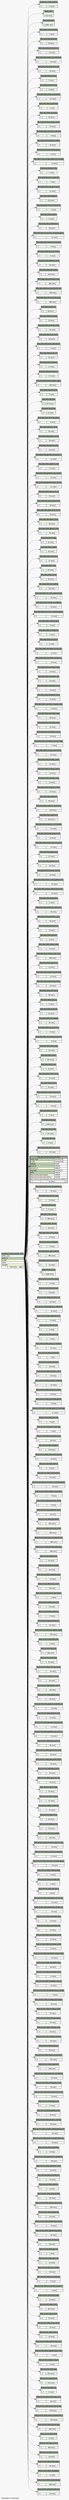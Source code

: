 // dot 2.30.1 on Mac OS X 10.8.3
// SchemaSpy rev 590
digraph "impliedTwoDegreesRelationshipsDiagram" {
  graph [
    rankdir="RL"
    bgcolor="#f7f7f7"
    label="\nGenerated by SchemaSpy"
    labeljust="l"
    nodesep="0.18"
    ranksep="0.46"
    fontname="Helvetica"
    fontsize="11"
  ];
  node [
    fontname="Helvetica"
    fontsize="11"
    shape="plaintext"
  ];
  edge [
    arrowsize="0.8"
  ];
  "apachesolr_index_entities":"elipses":w -> "apachesolr_index_entities_node":"entity_id":e [arrowhead=none dir=back arrowtail=crowodot style=dashed];
  "feeds_item":"elipses":w -> "apachesolr_index_entities_node":"entity_id":e [arrowhead=none dir=back arrowtail=crowodot style=dashed];
  "field_data_body":"elipses":w -> "apachesolr_index_entities_node":"entity_id":e [arrowhead=none dir=back arrowtail=crowodot style=dashed];
  "field_data_comment_body":"elipses":w -> "apachesolr_index_entities_node":"entity_id":e [arrowhead=none dir=back arrowtail=crowodot style=dashed];
  "field_data_field_abstract":"elipses":w -> "apachesolr_index_entities_node":"entity_id":e [arrowhead=none dir=back arrowtail=crowodot style=dashed];
  "field_data_field_activation_url":"elipses":w -> "apachesolr_index_entities_node":"entity_id":e [arrowhead=none dir=back arrowtail=crowodot style=dashed];
  "field_data_field_aligned_to_reference":"elipses":w -> "apachesolr_index_entities_node":"entity_id":e [arrowhead=none dir=back arrowtail=crowodot style=dashed];
  "field_data_field_alignment_tool":"elipses":w -> "apachesolr_index_entities_node":"entity_id":e [arrowhead=none dir=back arrowtail=crowodot style=dashed];
  "field_data_field_answer":"elipses":w -> "apachesolr_index_entities_node":"entity_id":e [arrowhead=none dir=back arrowtail=crowodot style=dashed];
  "field_data_field_archives":"elipses":w -> "apachesolr_index_entities_node":"entity_id":e [arrowhead=none dir=back arrowtail=crowodot style=dashed];
  "field_data_field_areas_of_research":"elipses":w -> "apachesolr_index_entities_node":"entity_id":e [arrowhead=none dir=back arrowtail=crowodot style=dashed];
  "field_data_field_assemblies":"elipses":w -> "apachesolr_index_entities_node":"entity_id":e [arrowhead=none dir=back arrowtail=crowodot style=dashed];
  "field_data_field_assembly":"elipses":w -> "apachesolr_index_entities_node":"entity_id":e [arrowhead=none dir=back arrowtail=crowodot style=dashed];
  "field_data_field_assembly_name":"elipses":w -> "apachesolr_index_entities_node":"entity_id":e [arrowhead=none dir=back arrowtail=crowodot style=dashed];
  "field_data_field_assembly_software":"elipses":w -> "apachesolr_index_entities_node":"entity_id":e [arrowhead=none dir=back arrowtail=crowodot style=dashed];
  "field_data_field_assembly_status":"elipses":w -> "apachesolr_index_entities_node":"entity_id":e [arrowhead=none dir=back arrowtail=crowodot style=dashed];
  "field_data_field_associated_genes":"elipses":w -> "apachesolr_index_entities_node":"entity_id":e [arrowhead=none dir=back arrowtail=crowodot style=dashed];
  "field_data_field_average_depth_of_coverage":"elipses":w -> "apachesolr_index_entities_node":"entity_id":e [arrowhead=none dir=back arrowtail=crowodot style=dashed];
  "field_data_field_bam_file":"elipses":w -> "apachesolr_index_entities_node":"entity_id":e [arrowhead=none dir=back arrowtail=crowodot style=dashed];
  "field_data_field_bam_index_file":"elipses":w -> "apachesolr_index_entities_node":"entity_id":e [arrowhead=none dir=back arrowtail=crowodot style=dashed];
  "field_data_field_cap_gene_count":"elipses":w -> "apachesolr_index_entities_node":"entity_id":e [arrowhead=none dir=back arrowtail=crowodot style=dashed];
  "field_data_field_category":"elipses":w -> "apachesolr_index_entities_node":"entity_id":e [arrowhead=none dir=back arrowtail=crowodot style=dashed];
  "field_data_field_chromosome_arms":"elipses":w -> "apachesolr_index_entities_node":"entity_id":e [arrowhead=none dir=back arrowtail=crowodot style=dashed];
  "field_data_field_citation":"elipses":w -> "apachesolr_index_entities_node":"entity_id":e [arrowhead=none dir=back arrowtail=crowodot style=dashed];
  "field_data_field_collaborators":"elipses":w -> "apachesolr_index_entities_node":"entity_id":e [arrowhead=none dir=back arrowtail=crowodot style=dashed];
  "field_data_field_community_reviewed_genes":"elipses":w -> "apachesolr_index_entities_node":"entity_id":e [arrowhead=none dir=back arrowtail=crowodot style=dashed];
  "field_data_field_content_coordinator":"elipses":w -> "apachesolr_index_entities_node":"entity_id":e [arrowhead=none dir=back arrowtail=crowodot style=dashed];
  "field_data_field_das_track_name":"elipses":w -> "apachesolr_index_entities_node":"entity_id":e [arrowhead=none dir=back arrowtail=crowodot style=dashed];
  "field_data_field_database_issue":"elipses":w -> "apachesolr_index_entities_node":"entity_id":e [arrowhead=none dir=back arrowtail=crowodot style=dashed];
  "field_data_field_description":"elipses":w -> "apachesolr_index_entities_node":"entity_id":e [arrowhead=none dir=back arrowtail=crowodot style=dashed];
  "field_data_field_download_count":"elipses":w -> "apachesolr_index_entities_node":"entity_id":e [arrowhead=none dir=back arrowtail=crowodot style=dashed];
  "field_data_field_download_file_format":"elipses":w -> "apachesolr_index_entities_node":"entity_id":e [arrowhead=none dir=back arrowtail=crowodot style=dashed];
  "field_data_field_download_file_type":"elipses":w -> "apachesolr_index_entities_node":"entity_id":e [arrowhead=none dir=back arrowtail=crowodot style=dashed];
  "field_data_field_email":"elipses":w -> "apachesolr_index_entities_node":"entity_id":e [arrowhead=none dir=back arrowtail=crowodot style=dashed];
  "field_data_field_end_page":"elipses":w -> "apachesolr_index_entities_node":"entity_id":e [arrowhead=none dir=back arrowtail=crowodot style=dashed];
  "field_data_field_ensembl_name":"elipses":w -> "apachesolr_index_entities_node":"entity_id":e [arrowhead=none dir=back arrowtail=crowodot style=dashed];
  "field_data_field_exon_count":"elipses":w -> "apachesolr_index_entities_node":"entity_id":e [arrowhead=none dir=back arrowtail=crowodot style=dashed];
  "field_data_field_exres_description":"elipses":w -> "apachesolr_index_entities_node":"entity_id":e [arrowhead=none dir=back arrowtail=crowodot style=dashed];
  "field_data_field_exres_link":"elipses":w -> "apachesolr_index_entities_node":"entity_id":e [arrowhead=none dir=back arrowtail=crowodot style=dashed];
  "field_data_field_extension":"elipses":w -> "apachesolr_index_entities_node":"entity_id":e [arrowhead=none dir=back arrowtail=crowodot style=dashed];
  "field_data_field_external_url":"elipses":w -> "apachesolr_index_entities_node":"entity_id":e [arrowhead=none dir=back arrowtail=crowodot style=dashed];
  "field_data_field_fasta_header_regex":"elipses":w -> "apachesolr_index_entities_node":"entity_id":e [arrowhead=none dir=back arrowtail=crowodot style=dashed];
  "field_data_field_fastq_file":"elipses":w -> "apachesolr_index_entities_node":"entity_id":e [arrowhead=none dir=back arrowtail=crowodot style=dashed];
  "field_data_field_file":"elipses":w -> "apachesolr_index_entities_node":"entity_id":e [arrowhead=none dir=back arrowtail=crowodot style=dashed];
  "field_data_field_files":"elipses":w -> "apachesolr_index_entities_node":"entity_id":e [arrowhead=none dir=back arrowtail=crowodot style=dashed];
  "field_data_field_finishing_status":"elipses":w -> "apachesolr_index_entities_node":"entity_id":e [arrowhead=none dir=back arrowtail=crowodot style=dashed];
  "field_data_field_full_name":"elipses":w -> "apachesolr_index_entities_node":"entity_id":e [arrowhead=none dir=back arrowtail=crowodot style=dashed];
  "field_data_field_gallery_name":"elipses":w -> "apachesolr_index_entities_node":"entity_id":e [arrowhead=none dir=back arrowtail=crowodot style=dashed];
  "field_data_field_gallery_path":"elipses":w -> "apachesolr_index_entities_node":"entity_id":e [arrowhead=none dir=back arrowtail=crowodot style=dashed];
  "field_data_field_genbank_assembly_id":"elipses":w -> "apachesolr_index_entities_node":"entity_id":e [arrowhead=none dir=back arrowtail=crowodot style=dashed];
  "field_data_field_genbank_wgs":"elipses":w -> "apachesolr_index_entities_node":"entity_id":e [arrowhead=none dir=back arrowtail=crowodot style=dashed];
  "field_data_field_genbank_wgs_project":"elipses":w -> "apachesolr_index_entities_node":"entity_id":e [arrowhead=none dir=back arrowtail=crowodot style=dashed];
  "field_data_field_genbank_wgs_version":"elipses":w -> "apachesolr_index_entities_node":"entity_id":e [arrowhead=none dir=back arrowtail=crowodot style=dashed];
  "field_data_field_gene_build_id":"elipses":w -> "apachesolr_index_entities_node":"entity_id":e [arrowhead=none dir=back arrowtail=crowodot style=dashed];
  "field_data_field_gene_build_name":"elipses":w -> "apachesolr_index_entities_node":"entity_id":e [arrowhead=none dir=back arrowtail=crowodot style=dashed];
  "field_data_field_gene_build_status":"elipses":w -> "apachesolr_index_entities_node":"entity_id":e [arrowhead=none dir=back arrowtail=crowodot style=dashed];
  "field_data_field_gene_count":"elipses":w -> "apachesolr_index_entities_node":"entity_id":e [arrowhead=none dir=back arrowtail=crowodot style=dashed];
  "field_data_field_genome_size":"elipses":w -> "apachesolr_index_entities_node":"entity_id":e [arrowhead=none dir=back arrowtail=crowodot style=dashed];
  "field_data_field_image":"elipses":w -> "apachesolr_index_entities_node":"entity_id":e [arrowhead=none dir=back arrowtail=crowodot style=dashed];
  "field_data_field_images":"elipses":w -> "apachesolr_index_entities_node":"entity_id":e [arrowhead=none dir=back arrowtail=crowodot style=dashed];
  "field_data_field_institution":"elipses":w -> "apachesolr_index_entities_node":"entity_id":e [arrowhead=none dir=back arrowtail=crowodot style=dashed];
  "field_data_field_issue":"elipses":w -> "apachesolr_index_entities_node":"entity_id":e [arrowhead=none dir=back arrowtail=crowodot style=dashed];
  "field_data_field_journal":"elipses":w -> "apachesolr_index_entities_node":"entity_id":e [arrowhead=none dir=back arrowtail=crowodot style=dashed];
  "field_data_field_last_update":"elipses":w -> "apachesolr_index_entities_node":"entity_id":e [arrowhead=none dir=back arrowtail=crowodot style=dashed];
  "field_data_field_link_with_organism_arg":"elipses":w -> "apachesolr_index_entities_node":"entity_id":e [arrowhead=none dir=back arrowtail=crowodot style=dashed];
  "field_data_field_mailing_list_category":"elipses":w -> "apachesolr_index_entities_node":"entity_id":e [arrowhead=none dir=back arrowtail=crowodot style=dashed];
  "field_data_field_manually_reviewed_genes":"elipses":w -> "apachesolr_index_entities_node":"entity_id":e [arrowhead=none dir=back arrowtail=crowodot style=dashed];
  "field_data_field_meeting_date":"elipses":w -> "apachesolr_index_entities_node":"entity_id":e [arrowhead=none dir=back arrowtail=crowodot style=dashed];
  "field_data_field_minseqe_file":"elipses":w -> "apachesolr_index_entities_node":"entity_id":e [arrowhead=none dir=back arrowtail=crowodot style=dashed];
  "field_data_field_ncbi_taxid":"elipses":w -> "apachesolr_index_entities_node":"entity_id":e [arrowhead=none dir=back arrowtail=crowodot style=dashed];
  "field_data_field_newsletter_community":"elipses":w -> "apachesolr_index_entities_node":"entity_id":e [arrowhead=none dir=back arrowtail=crowodot style=dashed];
  "field_data_field_newsletter_contact_us":"elipses":w -> "apachesolr_index_entities_node":"entity_id":e [arrowhead=none dir=back arrowtail=crowodot style=dashed];
  "field_data_field_newsletter_data":"elipses":w -> "apachesolr_index_entities_node":"entity_id":e [arrowhead=none dir=back arrowtail=crowodot style=dashed];
  "field_data_field_newsletter_file":"elipses":w -> "apachesolr_index_entities_node":"entity_id":e [arrowhead=none dir=back arrowtail=crowodot style=dashed];
  "field_data_field_newsletter_issue":"elipses":w -> "apachesolr_index_entities_node":"entity_id":e [arrowhead=none dir=back arrowtail=crowodot style=dashed];
  "field_data_field_newsletter_news":"elipses":w -> "apachesolr_index_entities_node":"entity_id":e [arrowhead=none dir=back arrowtail=crowodot style=dashed];
  "field_data_field_newsletter_release_date":"elipses":w -> "apachesolr_index_entities_node":"entity_id":e [arrowhead=none dir=back arrowtail=crowodot style=dashed];
  "field_data_field_newsletter_tags":"elipses":w -> "apachesolr_index_entities_node":"entity_id":e [arrowhead=none dir=back arrowtail=crowodot style=dashed];
  "field_data_field_newsletter_tools":"elipses":w -> "apachesolr_index_entities_node":"entity_id":e [arrowhead=none dir=back arrowtail=crowodot style=dashed];
  "field_data_field_newsletter_top_tip":"elipses":w -> "apachesolr_index_entities_node":"entity_id":e [arrowhead=none dir=back arrowtail=crowodot style=dashed];
  "field_data_field_newsletter_top_tip_image":"elipses":w -> "apachesolr_index_entities_node":"entity_id":e [arrowhead=none dir=back arrowtail=crowodot style=dashed];
  "field_data_field_ontology_description":"elipses":w -> "apachesolr_index_entities_node":"entity_id":e [arrowhead=none dir=back arrowtail=crowodot style=dashed];
  "field_data_field_ontology_name":"elipses":w -> "apachesolr_index_entities_node":"entity_id":e [arrowhead=none dir=back arrowtail=crowodot style=dashed];
  "field_data_field_ontology_status":"elipses":w -> "apachesolr_index_entities_node":"entity_id":e [arrowhead=none dir=back arrowtail=crowodot style=dashed];
  "field_data_field_ontology_type":"elipses":w -> "apachesolr_index_entities_node":"entity_id":e [arrowhead=none dir=back arrowtail=crowodot style=dashed];
  "field_data_field_ontology_version":"elipses":w -> "apachesolr_index_entities_node":"entity_id":e [arrowhead=none dir=back arrowtail=crowodot style=dashed];
  "field_data_field_organism":"elipses":w -> "apachesolr_index_entities_node":"entity_id":e [arrowhead=none dir=back arrowtail=crowodot style=dashed];
  "field_data_field_organism_taxonomy":"elipses":w -> "apachesolr_index_entities_node":"entity_id":e [arrowhead=none dir=back arrowtail=crowodot style=dashed];
  "field_data_field_organisms":"elipses":w -> "apachesolr_index_entities_node":"entity_id":e [arrowhead=none dir=back arrowtail=crowodot style=dashed];
  "field_data_field_organisms_of_interest":"elipses":w -> "apachesolr_index_entities_node":"entity_id":e [arrowhead=none dir=back arrowtail=crowodot style=dashed];
  "field_data_field_other_gene_count":"elipses":w -> "apachesolr_index_entities_node":"entity_id":e [arrowhead=none dir=back arrowtail=crowodot style=dashed];
  "field_data_field_other_transcript_count":"elipses":w -> "apachesolr_index_entities_node":"entity_id":e [arrowhead=none dir=back arrowtail=crowodot style=dashed];
  "field_data_field_page_type":"elipses":w -> "apachesolr_index_entities_node":"entity_id":e [arrowhead=none dir=back arrowtail=crowodot style=dashed];
  "field_data_field_peptide_count":"elipses":w -> "apachesolr_index_entities_node":"entity_id":e [arrowhead=none dir=back arrowtail=crowodot style=dashed];
  "field_data_field_previous_version":"elipses":w -> "apachesolr_index_entities_node":"entity_id":e [arrowhead=none dir=back arrowtail=crowodot style=dashed];
  "field_data_field_protein_coding_gene_count":"elipses":w -> "apachesolr_index_entities_node":"entity_id":e [arrowhead=none dir=back arrowtail=crowodot style=dashed];
  "field_data_field_protein_coding_transcript_":"elipses":w -> "apachesolr_index_entities_node":"entity_id":e [arrowhead=none dir=back arrowtail=crowodot style=dashed];
  "field_data_field_publication":"elipses":w -> "apachesolr_index_entities_node":"entity_id":e [arrowhead=none dir=back arrowtail=crowodot style=dashed];
  "field_data_field_publication_taxonomy":"elipses":w -> "apachesolr_index_entities_node":"entity_id":e [arrowhead=none dir=back arrowtail=crowodot style=dashed];
  "field_data_field_publication_year":"elipses":w -> "apachesolr_index_entities_node":"entity_id":e [arrowhead=none dir=back arrowtail=crowodot style=dashed];
  "field_data_field_pubmed_link":"elipses":w -> "apachesolr_index_entities_node":"entity_id":e [arrowhead=none dir=back arrowtail=crowodot style=dashed];
  "field_data_field_question":"elipses":w -> "apachesolr_index_entities_node":"entity_id":e [arrowhead=none dir=back arrowtail=crowodot style=dashed];
  "field_data_field_release_date":"elipses":w -> "apachesolr_index_entities_node":"entity_id":e [arrowhead=none dir=back arrowtail=crowodot style=dashed];
  "field_data_field_release_date_short":"elipses":w -> "apachesolr_index_entities_node":"entity_id":e [arrowhead=none dir=back arrowtail=crowodot style=dashed];
  "field_data_field_sequencer":"elipses":w -> "apachesolr_index_entities_node":"entity_id":e [arrowhead=none dir=back arrowtail=crowodot style=dashed];
  "field_data_field_sequencing_method":"elipses":w -> "apachesolr_index_entities_node":"entity_id":e [arrowhead=none dir=back arrowtail=crowodot style=dashed];
  "field_data_field_sequencing_status":"elipses":w -> "apachesolr_index_entities_node":"entity_id":e [arrowhead=none dir=back arrowtail=crowodot style=dashed];
  "field_data_field_shortname":"elipses":w -> "apachesolr_index_entities_node":"entity_id":e [arrowhead=none dir=back arrowtail=crowodot style=dashed];
  "field_data_field_sign_up":"elipses":w -> "apachesolr_index_entities_node":"entity_id":e [arrowhead=none dir=back arrowtail=crowodot style=dashed];
  "field_data_field_slide_link":"elipses":w -> "apachesolr_index_entities_node":"entity_id":e [arrowhead=none dir=back arrowtail=crowodot style=dashed];
  "field_data_field_sort_weight":"elipses":w -> "apachesolr_index_entities_node":"entity_id":e [arrowhead=none dir=back arrowtail=crowodot style=dashed];
  "field_data_field_sra_accession":"elipses":w -> "apachesolr_index_entities_node":"entity_id":e [arrowhead=none dir=back arrowtail=crowodot style=dashed];
  "field_data_field_sra_sample_accession":"elipses":w -> "apachesolr_index_entities_node":"entity_id":e [arrowhead=none dir=back arrowtail=crowodot style=dashed];
  "field_data_field_start_page":"elipses":w -> "apachesolr_index_entities_node":"entity_id":e [arrowhead=none dir=back arrowtail=crowodot style=dashed];
  "field_data_field_status":"elipses":w -> "apachesolr_index_entities_node":"entity_id":e [arrowhead=none dir=back arrowtail=crowodot style=dashed];
  "field_data_field_strain":"elipses":w -> "apachesolr_index_entities_node":"entity_id":e [arrowhead=none dir=back arrowtail=crowodot style=dashed];
  "field_data_field_strain_name":"elipses":w -> "apachesolr_index_entities_node":"entity_id":e [arrowhead=none dir=back arrowtail=crowodot style=dashed];
  "field_data_field_strains":"elipses":w -> "apachesolr_index_entities_node":"entity_id":e [arrowhead=none dir=back arrowtail=crowodot style=dashed];
  "field_data_field_supercontig_count":"elipses":w -> "apachesolr_index_entities_node":"entity_id":e [arrowhead=none dir=back arrowtail=crowodot style=dashed];
  "field_data_field_supplementary_files":"elipses":w -> "apachesolr_index_entities_node":"entity_id":e [arrowhead=none dir=back arrowtail=crowodot style=dashed];
  "field_data_field_synonym":"elipses":w -> "apachesolr_index_entities_node":"entity_id":e [arrowhead=none dir=back arrowtail=crowodot style=dashed];
  "field_data_field_tags":"elipses":w -> "apachesolr_index_entities_node":"entity_id":e [arrowhead=none dir=back arrowtail=crowodot style=dashed];
  "field_data_field_taxon":"elipses":w -> "apachesolr_index_entities_node":"entity_id":e [arrowhead=none dir=back arrowtail=crowodot style=dashed];
  "field_data_field_tip":"elipses":w -> "apachesolr_index_entities_node":"entity_id":e [arrowhead=none dir=back arrowtail=crowodot style=dashed];
  "field_data_field_transcript_count":"elipses":w -> "apachesolr_index_entities_node":"entity_id":e [arrowhead=none dir=back arrowtail=crowodot style=dashed];
  "field_data_field_tutorial_download":"entity_id":w -> "apachesolr_index_entities_node":"entity_id":e [arrowhead=none dir=back arrowtail=crowodot style=dashed];
  "field_data_field_tutorial_presentations":"elipses":w -> "apachesolr_index_entities_node":"entity_id":e [arrowhead=none dir=back arrowtail=crowodot style=dashed];
  "field_data_field_tutorial_tags":"elipses":w -> "apachesolr_index_entities_node":"entity_id":e [arrowhead=none dir=back arrowtail=crowodot style=dashed];
  "field_data_field_type":"elipses":w -> "apachesolr_index_entities_node":"entity_id":e [arrowhead=none dir=back arrowtail=crowodot style=dashed];
  "field_data_field_version":"elipses":w -> "apachesolr_index_entities_node":"entity_id":e [arrowhead=none dir=back arrowtail=crowodot style=dashed];
  "field_data_field_volume":"elipses":w -> "apachesolr_index_entities_node":"entity_id":e [arrowhead=none dir=back arrowtail=crowodot style=dashed];
  "field_data_field_white_paper":"elipses":w -> "apachesolr_index_entities_node":"entity_id":e [arrowhead=none dir=back arrowtail=crowodot style=dashed];
  "field_data_field_whitepaper":"elipses":w -> "apachesolr_index_entities_node":"entity_id":e [arrowhead=none dir=back arrowtail=crowodot style=dashed];
  "field_data_field_xgrid_enabled":"elipses":w -> "apachesolr_index_entities_node":"entity_id":e [arrowhead=none dir=back arrowtail=crowodot style=dashed];
  "field_data_taxonomy_forums":"elipses":w -> "apachesolr_index_entities_node":"entity_id":e [arrowhead=none dir=back arrowtail=crowodot style=dashed];
  "field_revision_body":"elipses":w -> "apachesolr_index_entities_node":"entity_id":e [arrowhead=none dir=back arrowtail=crowodot style=dashed];
  "field_revision_comment_body":"elipses":w -> "apachesolr_index_entities_node":"entity_id":e [arrowhead=none dir=back arrowtail=crowodot style=dashed];
  "field_revision_field_abstract":"elipses":w -> "apachesolr_index_entities_node":"entity_id":e [arrowhead=none dir=back arrowtail=crowodot style=dashed];
  "field_revision_field_activation_url":"elipses":w -> "apachesolr_index_entities_node":"entity_id":e [arrowhead=none dir=back arrowtail=crowodot style=dashed];
  "field_revision_field_aligned_to_reference":"elipses":w -> "apachesolr_index_entities_node":"entity_id":e [arrowhead=none dir=back arrowtail=crowodot style=dashed];
  "field_revision_field_alignment_tool":"elipses":w -> "apachesolr_index_entities_node":"entity_id":e [arrowhead=none dir=back arrowtail=crowodot style=dashed];
  "field_revision_field_answer":"elipses":w -> "apachesolr_index_entities_node":"entity_id":e [arrowhead=none dir=back arrowtail=crowodot style=dashed];
  "field_revision_field_archives":"elipses":w -> "apachesolr_index_entities_node":"entity_id":e [arrowhead=none dir=back arrowtail=crowodot style=dashed];
  "field_revision_field_areas_of_research":"elipses":w -> "apachesolr_index_entities_node":"entity_id":e [arrowhead=none dir=back arrowtail=crowodot style=dashed];
  "field_revision_field_assemblies":"elipses":w -> "apachesolr_index_entities_node":"entity_id":e [arrowhead=none dir=back arrowtail=crowodot style=dashed];
  "field_revision_field_assembly":"elipses":w -> "apachesolr_index_entities_node":"entity_id":e [arrowhead=none dir=back arrowtail=crowodot style=dashed];
  "field_revision_field_assembly_name":"elipses":w -> "apachesolr_index_entities_node":"entity_id":e [arrowhead=none dir=back arrowtail=crowodot style=dashed];
  "field_revision_field_assembly_software":"elipses":w -> "apachesolr_index_entities_node":"entity_id":e [arrowhead=none dir=back arrowtail=crowodot style=dashed];
  "field_revision_field_assembly_status":"elipses":w -> "apachesolr_index_entities_node":"entity_id":e [arrowhead=none dir=back arrowtail=crowodot style=dashed];
  "field_revision_field_associated_genes":"elipses":w -> "apachesolr_index_entities_node":"entity_id":e [arrowhead=none dir=back arrowtail=crowodot style=dashed];
  "field_revision_field_average_depth_of_coverage":"elipses":w -> "apachesolr_index_entities_node":"entity_id":e [arrowhead=none dir=back arrowtail=crowodot style=dashed];
  "field_revision_field_bam_file":"elipses":w -> "apachesolr_index_entities_node":"entity_id":e [arrowhead=none dir=back arrowtail=crowodot style=dashed];
  "field_revision_field_bam_index_file":"elipses":w -> "apachesolr_index_entities_node":"entity_id":e [arrowhead=none dir=back arrowtail=crowodot style=dashed];
  "field_revision_field_cap_gene_count":"elipses":w -> "apachesolr_index_entities_node":"entity_id":e [arrowhead=none dir=back arrowtail=crowodot style=dashed];
  "field_revision_field_category":"elipses":w -> "apachesolr_index_entities_node":"entity_id":e [arrowhead=none dir=back arrowtail=crowodot style=dashed];
  "field_revision_field_chromosome_arms":"elipses":w -> "apachesolr_index_entities_node":"entity_id":e [arrowhead=none dir=back arrowtail=crowodot style=dashed];
  "field_revision_field_citation":"elipses":w -> "apachesolr_index_entities_node":"entity_id":e [arrowhead=none dir=back arrowtail=crowodot style=dashed];
  "field_revision_field_collaborators":"elipses":w -> "apachesolr_index_entities_node":"entity_id":e [arrowhead=none dir=back arrowtail=crowodot style=dashed];
  "field_revision_field_community_reviewed_genes":"elipses":w -> "apachesolr_index_entities_node":"entity_id":e [arrowhead=none dir=back arrowtail=crowodot style=dashed];
  "field_revision_field_content_coordinator":"elipses":w -> "apachesolr_index_entities_node":"entity_id":e [arrowhead=none dir=back arrowtail=crowodot style=dashed];
  "field_revision_field_das_track_name":"elipses":w -> "apachesolr_index_entities_node":"entity_id":e [arrowhead=none dir=back arrowtail=crowodot style=dashed];
  "field_revision_field_database_issue":"elipses":w -> "apachesolr_index_entities_node":"entity_id":e [arrowhead=none dir=back arrowtail=crowodot style=dashed];
  "field_revision_field_description":"elipses":w -> "apachesolr_index_entities_node":"entity_id":e [arrowhead=none dir=back arrowtail=crowodot style=dashed];
  "field_revision_field_download_count":"elipses":w -> "apachesolr_index_entities_node":"entity_id":e [arrowhead=none dir=back arrowtail=crowodot style=dashed];
  "field_revision_field_download_file_format":"elipses":w -> "apachesolr_index_entities_node":"entity_id":e [arrowhead=none dir=back arrowtail=crowodot style=dashed];
  "field_revision_field_download_file_type":"elipses":w -> "apachesolr_index_entities_node":"entity_id":e [arrowhead=none dir=back arrowtail=crowodot style=dashed];
  "field_revision_field_email":"elipses":w -> "apachesolr_index_entities_node":"entity_id":e [arrowhead=none dir=back arrowtail=crowodot style=dashed];
  "field_revision_field_end_page":"elipses":w -> "apachesolr_index_entities_node":"entity_id":e [arrowhead=none dir=back arrowtail=crowodot style=dashed];
  "field_revision_field_ensembl_name":"elipses":w -> "apachesolr_index_entities_node":"entity_id":e [arrowhead=none dir=back arrowtail=crowodot style=dashed];
  "field_revision_field_exon_count":"elipses":w -> "apachesolr_index_entities_node":"entity_id":e [arrowhead=none dir=back arrowtail=crowodot style=dashed];
  "field_revision_field_exres_description":"elipses":w -> "apachesolr_index_entities_node":"entity_id":e [arrowhead=none dir=back arrowtail=crowodot style=dashed];
  "field_revision_field_exres_link":"elipses":w -> "apachesolr_index_entities_node":"entity_id":e [arrowhead=none dir=back arrowtail=crowodot style=dashed];
  "field_revision_field_extension":"elipses":w -> "apachesolr_index_entities_node":"entity_id":e [arrowhead=none dir=back arrowtail=crowodot style=dashed];
  "field_revision_field_external_url":"elipses":w -> "apachesolr_index_entities_node":"entity_id":e [arrowhead=none dir=back arrowtail=crowodot style=dashed];
  "field_revision_field_fasta_header_regex":"elipses":w -> "apachesolr_index_entities_node":"entity_id":e [arrowhead=none dir=back arrowtail=crowodot style=dashed];
  "field_revision_field_fastq_file":"elipses":w -> "apachesolr_index_entities_node":"entity_id":e [arrowhead=none dir=back arrowtail=crowodot style=dashed];
  "field_revision_field_file":"elipses":w -> "apachesolr_index_entities_node":"entity_id":e [arrowhead=none dir=back arrowtail=crowodot style=dashed];
  "field_revision_field_files":"elipses":w -> "apachesolr_index_entities_node":"entity_id":e [arrowhead=none dir=back arrowtail=crowodot style=dashed];
  "field_revision_field_finishing_status":"elipses":w -> "apachesolr_index_entities_node":"entity_id":e [arrowhead=none dir=back arrowtail=crowodot style=dashed];
  "field_revision_field_full_name":"elipses":w -> "apachesolr_index_entities_node":"entity_id":e [arrowhead=none dir=back arrowtail=crowodot style=dashed];
  "field_revision_field_gallery_name":"elipses":w -> "apachesolr_index_entities_node":"entity_id":e [arrowhead=none dir=back arrowtail=crowodot style=dashed];
  "field_revision_field_gallery_path":"elipses":w -> "apachesolr_index_entities_node":"entity_id":e [arrowhead=none dir=back arrowtail=crowodot style=dashed];
  "field_revision_field_genbank_assembly_id":"elipses":w -> "apachesolr_index_entities_node":"entity_id":e [arrowhead=none dir=back arrowtail=crowodot style=dashed];
  "field_revision_field_genbank_wgs":"elipses":w -> "apachesolr_index_entities_node":"entity_id":e [arrowhead=none dir=back arrowtail=crowodot style=dashed];
  "field_revision_field_genbank_wgs_project":"elipses":w -> "apachesolr_index_entities_node":"entity_id":e [arrowhead=none dir=back arrowtail=crowodot style=dashed];
  "field_revision_field_genbank_wgs_version":"elipses":w -> "apachesolr_index_entities_node":"entity_id":e [arrowhead=none dir=back arrowtail=crowodot style=dashed];
  "field_revision_field_gene_build_id":"elipses":w -> "apachesolr_index_entities_node":"entity_id":e [arrowhead=none dir=back arrowtail=crowodot style=dashed];
  "field_revision_field_gene_build_name":"elipses":w -> "apachesolr_index_entities_node":"entity_id":e [arrowhead=none dir=back arrowtail=crowodot style=dashed];
  "field_revision_field_gene_build_status":"elipses":w -> "apachesolr_index_entities_node":"entity_id":e [arrowhead=none dir=back arrowtail=crowodot style=dashed];
  "field_revision_field_gene_count":"elipses":w -> "apachesolr_index_entities_node":"entity_id":e [arrowhead=none dir=back arrowtail=crowodot style=dashed];
  "field_revision_field_genome_size":"elipses":w -> "apachesolr_index_entities_node":"entity_id":e [arrowhead=none dir=back arrowtail=crowodot style=dashed];
  "field_revision_field_image":"elipses":w -> "apachesolr_index_entities_node":"entity_id":e [arrowhead=none dir=back arrowtail=crowodot style=dashed];
  "field_revision_field_images":"elipses":w -> "apachesolr_index_entities_node":"entity_id":e [arrowhead=none dir=back arrowtail=crowodot style=dashed];
  "field_revision_field_institution":"elipses":w -> "apachesolr_index_entities_node":"entity_id":e [arrowhead=none dir=back arrowtail=crowodot style=dashed];
  "field_revision_field_issue":"elipses":w -> "apachesolr_index_entities_node":"entity_id":e [arrowhead=none dir=back arrowtail=crowodot style=dashed];
  "field_revision_field_journal":"elipses":w -> "apachesolr_index_entities_node":"entity_id":e [arrowhead=none dir=back arrowtail=crowodot style=dashed];
  "field_revision_field_last_update":"elipses":w -> "apachesolr_index_entities_node":"entity_id":e [arrowhead=none dir=back arrowtail=crowodot style=dashed];
  "field_revision_field_link_with_organism_arg":"elipses":w -> "apachesolr_index_entities_node":"entity_id":e [arrowhead=none dir=back arrowtail=crowodot style=dashed];
  "field_revision_field_mailing_list_category":"elipses":w -> "apachesolr_index_entities_node":"entity_id":e [arrowhead=none dir=back arrowtail=crowodot style=dashed];
  "field_revision_field_manually_reviewed_genes":"elipses":w -> "apachesolr_index_entities_node":"entity_id":e [arrowhead=none dir=back arrowtail=crowodot style=dashed];
  "field_revision_field_meeting_date":"elipses":w -> "apachesolr_index_entities_node":"entity_id":e [arrowhead=none dir=back arrowtail=crowodot style=dashed];
  "field_revision_field_minseqe_file":"elipses":w -> "apachesolr_index_entities_node":"entity_id":e [arrowhead=none dir=back arrowtail=crowodot style=dashed];
  "field_revision_field_ncbi_taxid":"elipses":w -> "apachesolr_index_entities_node":"entity_id":e [arrowhead=none dir=back arrowtail=crowodot style=dashed];
  "field_revision_field_newsletter_community":"elipses":w -> "apachesolr_index_entities_node":"entity_id":e [arrowhead=none dir=back arrowtail=crowodot style=dashed];
  "field_revision_field_newsletter_contact_us":"elipses":w -> "apachesolr_index_entities_node":"entity_id":e [arrowhead=none dir=back arrowtail=crowodot style=dashed];
  "field_revision_field_newsletter_data":"elipses":w -> "apachesolr_index_entities_node":"entity_id":e [arrowhead=none dir=back arrowtail=crowodot style=dashed];
  "field_revision_field_newsletter_file":"elipses":w -> "apachesolr_index_entities_node":"entity_id":e [arrowhead=none dir=back arrowtail=crowodot style=dashed];
  "field_revision_field_newsletter_issue":"elipses":w -> "apachesolr_index_entities_node":"entity_id":e [arrowhead=none dir=back arrowtail=crowodot style=dashed];
  "field_revision_field_newsletter_news":"elipses":w -> "apachesolr_index_entities_node":"entity_id":e [arrowhead=none dir=back arrowtail=crowodot style=dashed];
  "field_revision_field_newsletter_release_date":"elipses":w -> "apachesolr_index_entities_node":"entity_id":e [arrowhead=none dir=back arrowtail=crowodot style=dashed];
  "field_revision_field_newsletter_tags":"elipses":w -> "apachesolr_index_entities_node":"entity_id":e [arrowhead=none dir=back arrowtail=crowodot style=dashed];
  "field_revision_field_newsletter_tools":"elipses":w -> "apachesolr_index_entities_node":"entity_id":e [arrowhead=none dir=back arrowtail=crowodot style=dashed];
  "field_revision_field_newsletter_top_tip":"elipses":w -> "apachesolr_index_entities_node":"entity_id":e [arrowhead=none dir=back arrowtail=crowodot style=dashed];
  "field_revision_field_newsletter_top_tip_image":"elipses":w -> "apachesolr_index_entities_node":"entity_id":e [arrowhead=none dir=back arrowtail=crowodot style=dashed];
  "field_revision_field_ontology_description":"elipses":w -> "apachesolr_index_entities_node":"entity_id":e [arrowhead=none dir=back arrowtail=crowodot style=dashed];
  "field_revision_field_ontology_name":"elipses":w -> "apachesolr_index_entities_node":"entity_id":e [arrowhead=none dir=back arrowtail=crowodot style=dashed];
  "field_revision_field_ontology_status":"elipses":w -> "apachesolr_index_entities_node":"entity_id":e [arrowhead=none dir=back arrowtail=crowodot style=dashed];
  "field_revision_field_ontology_type":"elipses":w -> "apachesolr_index_entities_node":"entity_id":e [arrowhead=none dir=back arrowtail=crowodot style=dashed];
  "field_revision_field_ontology_version":"elipses":w -> "apachesolr_index_entities_node":"entity_id":e [arrowhead=none dir=back arrowtail=crowodot style=dashed];
  "field_revision_field_organism":"elipses":w -> "apachesolr_index_entities_node":"entity_id":e [arrowhead=none dir=back arrowtail=crowodot style=dashed];
  "field_revision_field_organism_taxonomy":"elipses":w -> "apachesolr_index_entities_node":"entity_id":e [arrowhead=none dir=back arrowtail=crowodot style=dashed];
  "field_revision_field_organisms":"elipses":w -> "apachesolr_index_entities_node":"entity_id":e [arrowhead=none dir=back arrowtail=crowodot style=dashed];
  "field_revision_field_organisms_of_interest":"elipses":w -> "apachesolr_index_entities_node":"entity_id":e [arrowhead=none dir=back arrowtail=crowodot style=dashed];
  "field_revision_field_other_gene_count":"elipses":w -> "apachesolr_index_entities_node":"entity_id":e [arrowhead=none dir=back arrowtail=crowodot style=dashed];
  "field_revision_field_other_transcript_count":"elipses":w -> "apachesolr_index_entities_node":"entity_id":e [arrowhead=none dir=back arrowtail=crowodot style=dashed];
  "field_revision_field_page_type":"elipses":w -> "apachesolr_index_entities_node":"entity_id":e [arrowhead=none dir=back arrowtail=crowodot style=dashed];
  "field_revision_field_peptide_count":"elipses":w -> "apachesolr_index_entities_node":"entity_id":e [arrowhead=none dir=back arrowtail=crowodot style=dashed];
  "field_revision_field_previous_version":"elipses":w -> "apachesolr_index_entities_node":"entity_id":e [arrowhead=none dir=back arrowtail=crowodot style=dashed];
  "field_revision_field_protein_coding_gene_count":"elipses":w -> "apachesolr_index_entities_node":"entity_id":e [arrowhead=none dir=back arrowtail=crowodot style=dashed];
  "field_revision_field_protein_coding_transcript_":"elipses":w -> "apachesolr_index_entities_node":"entity_id":e [arrowhead=none dir=back arrowtail=crowodot style=dashed];
  "field_revision_field_publication":"elipses":w -> "apachesolr_index_entities_node":"entity_id":e [arrowhead=none dir=back arrowtail=crowodot style=dashed];
  "field_revision_field_publication_taxonomy":"elipses":w -> "apachesolr_index_entities_node":"entity_id":e [arrowhead=none dir=back arrowtail=crowodot style=dashed];
  "field_revision_field_publication_year":"elipses":w -> "apachesolr_index_entities_node":"entity_id":e [arrowhead=none dir=back arrowtail=crowodot style=dashed];
  "field_revision_field_pubmed_link":"elipses":w -> "apachesolr_index_entities_node":"entity_id":e [arrowhead=none dir=back arrowtail=crowodot style=dashed];
  "field_revision_field_question":"elipses":w -> "apachesolr_index_entities_node":"entity_id":e [arrowhead=none dir=back arrowtail=crowodot style=dashed];
  "field_revision_field_release_date":"elipses":w -> "apachesolr_index_entities_node":"entity_id":e [arrowhead=none dir=back arrowtail=crowodot style=dashed];
  "field_revision_field_release_date_short":"elipses":w -> "apachesolr_index_entities_node":"entity_id":e [arrowhead=none dir=back arrowtail=crowodot style=dashed];
  "field_revision_field_sequencer":"elipses":w -> "apachesolr_index_entities_node":"entity_id":e [arrowhead=none dir=back arrowtail=crowodot style=dashed];
  "field_revision_field_sequencing_method":"elipses":w -> "apachesolr_index_entities_node":"entity_id":e [arrowhead=none dir=back arrowtail=crowodot style=dashed];
  "field_revision_field_sequencing_status":"elipses":w -> "apachesolr_index_entities_node":"entity_id":e [arrowhead=none dir=back arrowtail=crowodot style=dashed];
  "field_revision_field_shortname":"elipses":w -> "apachesolr_index_entities_node":"entity_id":e [arrowhead=none dir=back arrowtail=crowodot style=dashed];
  "field_revision_field_sign_up":"elipses":w -> "apachesolr_index_entities_node":"entity_id":e [arrowhead=none dir=back arrowtail=crowodot style=dashed];
  "field_revision_field_slide_link":"elipses":w -> "apachesolr_index_entities_node":"entity_id":e [arrowhead=none dir=back arrowtail=crowodot style=dashed];
  "field_revision_field_sort_weight":"elipses":w -> "apachesolr_index_entities_node":"entity_id":e [arrowhead=none dir=back arrowtail=crowodot style=dashed];
  "field_revision_field_sra_accession":"elipses":w -> "apachesolr_index_entities_node":"entity_id":e [arrowhead=none dir=back arrowtail=crowodot style=dashed];
  "field_revision_field_sra_sample_accession":"elipses":w -> "apachesolr_index_entities_node":"entity_id":e [arrowhead=none dir=back arrowtail=crowodot style=dashed];
  "field_revision_field_start_page":"elipses":w -> "apachesolr_index_entities_node":"entity_id":e [arrowhead=none dir=back arrowtail=crowodot style=dashed];
  "field_revision_field_status":"elipses":w -> "apachesolr_index_entities_node":"entity_id":e [arrowhead=none dir=back arrowtail=crowodot style=dashed];
  "field_revision_field_strain":"elipses":w -> "apachesolr_index_entities_node":"entity_id":e [arrowhead=none dir=back arrowtail=crowodot style=dashed];
  "field_revision_field_strain_name":"elipses":w -> "apachesolr_index_entities_node":"entity_id":e [arrowhead=none dir=back arrowtail=crowodot style=dashed];
  "field_revision_field_strains":"elipses":w -> "apachesolr_index_entities_node":"entity_id":e [arrowhead=none dir=back arrowtail=crowodot style=dashed];
  "field_revision_field_supercontig_count":"elipses":w -> "apachesolr_index_entities_node":"entity_id":e [arrowhead=none dir=back arrowtail=crowodot style=dashed];
  "field_revision_field_supplementary_files":"elipses":w -> "apachesolr_index_entities_node":"entity_id":e [arrowhead=none dir=back arrowtail=crowodot style=dashed];
  "field_revision_field_synonym":"elipses":w -> "apachesolr_index_entities_node":"entity_id":e [arrowhead=none dir=back arrowtail=crowodot style=dashed];
  "field_revision_field_tags":"elipses":w -> "apachesolr_index_entities_node":"entity_id":e [arrowhead=none dir=back arrowtail=crowodot style=dashed];
  "field_revision_field_taxon":"elipses":w -> "apachesolr_index_entities_node":"entity_id":e [arrowhead=none dir=back arrowtail=crowodot style=dashed];
  "field_revision_field_tip":"elipses":w -> "apachesolr_index_entities_node":"entity_id":e [arrowhead=none dir=back arrowtail=crowodot style=dashed];
  "field_revision_field_transcript_count":"elipses":w -> "apachesolr_index_entities_node":"entity_id":e [arrowhead=none dir=back arrowtail=crowodot style=dashed];
  "field_revision_field_tutorial_download":"elipses":w -> "apachesolr_index_entities_node":"entity_id":e [arrowhead=none dir=back arrowtail=crowodot style=dashed];
  "field_revision_field_tutorial_presentations":"elipses":w -> "apachesolr_index_entities_node":"entity_id":e [arrowhead=none dir=back arrowtail=crowodot style=dashed];
  "field_revision_field_tutorial_tags":"elipses":w -> "apachesolr_index_entities_node":"entity_id":e [arrowhead=none dir=back arrowtail=crowodot style=dashed];
  "field_revision_field_type":"elipses":w -> "apachesolr_index_entities_node":"entity_id":e [arrowhead=none dir=back arrowtail=crowodot style=dashed];
  "field_revision_field_version":"elipses":w -> "apachesolr_index_entities_node":"entity_id":e [arrowhead=none dir=back arrowtail=crowodot style=dashed];
  "field_revision_field_volume":"elipses":w -> "apachesolr_index_entities_node":"entity_id":e [arrowhead=none dir=back arrowtail=crowodot style=dashed];
  "field_revision_field_white_paper":"elipses":w -> "apachesolr_index_entities_node":"entity_id":e [arrowhead=none dir=back arrowtail=crowodot style=dashed];
  "field_revision_field_whitepaper":"elipses":w -> "apachesolr_index_entities_node":"entity_id":e [arrowhead=none dir=back arrowtail=crowodot style=dashed];
  "field_revision_field_xgrid_enabled":"elipses":w -> "apachesolr_index_entities_node":"entity_id":e [arrowhead=none dir=back arrowtail=crowodot style=dashed];
  "field_revision_taxonomy_forums":"elipses":w -> "apachesolr_index_entities_node":"entity_id":e [arrowhead=none dir=back arrowtail=crowodot style=dashed];
  "apachesolr_index_entities" [
    label=<
    <TABLE BORDER="0" CELLBORDER="1" CELLSPACING="0" BGCOLOR="#ffffff">
      <TR><TD COLSPAN="3" BGCOLOR="#9bab96" ALIGN="CENTER">apachesolr_index_entities</TD></TR>
      <TR><TD PORT="elipses" COLSPAN="3" ALIGN="LEFT">...</TD></TR>
      <TR><TD ALIGN="LEFT" BGCOLOR="#f7f7f7">&lt; 1</TD><TD ALIGN="RIGHT" BGCOLOR="#f7f7f7">0 rows</TD><TD ALIGN="RIGHT" BGCOLOR="#f7f7f7">  </TD></TR>
    </TABLE>>
    URL="apachesolr_index_entities.html"
    tooltip="apachesolr_index_entities"
  ];
  "apachesolr_index_entities_node" [
    label=<
    <TABLE BORDER="0" CELLBORDER="1" CELLSPACING="0" BGCOLOR="#ffffff">
      <TR><TD COLSPAN="3" BGCOLOR="#9bab96" ALIGN="CENTER">apachesolr_index_entities_node</TD></TR>
      <TR><TD PORT="entity_type" COLSPAN="3" ALIGN="LEFT">entity_type</TD></TR>
      <TR><TD PORT="entity_id" COLSPAN="3" BGCOLOR="#bed1b8" ALIGN="LEFT">entity_id</TD></TR>
      <TR><TD PORT="bundle" COLSPAN="3" BGCOLOR="#f4f7da" ALIGN="LEFT">bundle</TD></TR>
      <TR><TD PORT="status" COLSPAN="3" ALIGN="LEFT">status</TD></TR>
      <TR><TD PORT="changed" COLSPAN="3" BGCOLOR="#f4f7da" ALIGN="LEFT">changed</TD></TR>
      <TR><TD ALIGN="LEFT" BGCOLOR="#f7f7f7">  </TD><TD ALIGN="RIGHT" BGCOLOR="#f7f7f7">873 rows</TD><TD ALIGN="RIGHT" BGCOLOR="#f7f7f7">268 &gt;</TD></TR>
    </TABLE>>
    URL="apachesolr_index_entities_node.html"
    tooltip="apachesolr_index_entities_node"
  ];
  "feeds_item" [
    label=<
    <TABLE BORDER="0" CELLBORDER="1" CELLSPACING="0" BGCOLOR="#ffffff">
      <TR><TD COLSPAN="3" BGCOLOR="#9bab96" ALIGN="CENTER">feeds_item</TD></TR>
      <TR><TD PORT="elipses" COLSPAN="3" ALIGN="LEFT">...</TD></TR>
      <TR><TD ALIGN="LEFT" BGCOLOR="#f7f7f7">&lt; 2</TD><TD ALIGN="RIGHT" BGCOLOR="#f7f7f7">0 rows</TD><TD ALIGN="RIGHT" BGCOLOR="#f7f7f7">  </TD></TR>
    </TABLE>>
    URL="feeds_item.html"
    tooltip="feeds_item"
  ];
  "field_data_body" [
    label=<
    <TABLE BORDER="0" CELLBORDER="1" CELLSPACING="0" BGCOLOR="#ffffff">
      <TR><TD COLSPAN="3" BGCOLOR="#9bab96" ALIGN="CENTER">field_data_body</TD></TR>
      <TR><TD PORT="elipses" COLSPAN="3" ALIGN="LEFT">...</TD></TR>
      <TR><TD ALIGN="LEFT" BGCOLOR="#f7f7f7">&lt; 1</TD><TD ALIGN="RIGHT" BGCOLOR="#f7f7f7">460 rows</TD><TD ALIGN="RIGHT" BGCOLOR="#f7f7f7">  </TD></TR>
    </TABLE>>
    URL="field_data_body.html"
    tooltip="field_data_body"
  ];
  "field_data_comment_body" [
    label=<
    <TABLE BORDER="0" CELLBORDER="1" CELLSPACING="0" BGCOLOR="#ffffff">
      <TR><TD COLSPAN="3" BGCOLOR="#9bab96" ALIGN="CENTER">field_data_comment_body</TD></TR>
      <TR><TD PORT="elipses" COLSPAN="3" ALIGN="LEFT">...</TD></TR>
      <TR><TD ALIGN="LEFT" BGCOLOR="#f7f7f7">&lt; 1</TD><TD ALIGN="RIGHT" BGCOLOR="#f7f7f7">0 rows</TD><TD ALIGN="RIGHT" BGCOLOR="#f7f7f7">  </TD></TR>
    </TABLE>>
    URL="field_data_comment_body.html"
    tooltip="field_data_comment_body"
  ];
  "field_data_field_abstract" [
    label=<
    <TABLE BORDER="0" CELLBORDER="1" CELLSPACING="0" BGCOLOR="#ffffff">
      <TR><TD COLSPAN="3" BGCOLOR="#9bab96" ALIGN="CENTER">field_data_field_abstract</TD></TR>
      <TR><TD PORT="elipses" COLSPAN="3" ALIGN="LEFT">...</TD></TR>
      <TR><TD ALIGN="LEFT" BGCOLOR="#f7f7f7">&lt; 1</TD><TD ALIGN="RIGHT" BGCOLOR="#f7f7f7">33 rows</TD><TD ALIGN="RIGHT" BGCOLOR="#f7f7f7">  </TD></TR>
    </TABLE>>
    URL="field_data_field_abstract.html"
    tooltip="field_data_field_abstract"
  ];
  "field_data_field_activation_url" [
    label=<
    <TABLE BORDER="0" CELLBORDER="1" CELLSPACING="0" BGCOLOR="#ffffff">
      <TR><TD COLSPAN="3" BGCOLOR="#9bab96" ALIGN="CENTER">field_data_field_activation_url</TD></TR>
      <TR><TD PORT="elipses" COLSPAN="3" ALIGN="LEFT">...</TD></TR>
      <TR><TD ALIGN="LEFT" BGCOLOR="#f7f7f7">&lt; 1</TD><TD ALIGN="RIGHT" BGCOLOR="#f7f7f7">15 rows</TD><TD ALIGN="RIGHT" BGCOLOR="#f7f7f7">  </TD></TR>
    </TABLE>>
    URL="field_data_field_activation_url.html"
    tooltip="field_data_field_activation_url"
  ];
  "field_data_field_aligned_to_reference" [
    label=<
    <TABLE BORDER="0" CELLBORDER="1" CELLSPACING="0" BGCOLOR="#ffffff">
      <TR><TD COLSPAN="3" BGCOLOR="#9bab96" ALIGN="CENTER">field_data_field_aligned_to_reference</TD></TR>
      <TR><TD PORT="elipses" COLSPAN="3" ALIGN="LEFT">...</TD></TR>
      <TR><TD ALIGN="LEFT" BGCOLOR="#f7f7f7">&lt; 1</TD><TD ALIGN="RIGHT" BGCOLOR="#f7f7f7">15 rows</TD><TD ALIGN="RIGHT" BGCOLOR="#f7f7f7">  </TD></TR>
    </TABLE>>
    URL="field_data_field_aligned_to_reference.html"
    tooltip="field_data_field_aligned_to_reference"
  ];
  "field_data_field_alignment_tool" [
    label=<
    <TABLE BORDER="0" CELLBORDER="1" CELLSPACING="0" BGCOLOR="#ffffff">
      <TR><TD COLSPAN="3" BGCOLOR="#9bab96" ALIGN="CENTER">field_data_field_alignment_tool</TD></TR>
      <TR><TD PORT="elipses" COLSPAN="3" ALIGN="LEFT">...</TD></TR>
      <TR><TD ALIGN="LEFT" BGCOLOR="#f7f7f7">&lt; 1</TD><TD ALIGN="RIGHT" BGCOLOR="#f7f7f7">15 rows</TD><TD ALIGN="RIGHT" BGCOLOR="#f7f7f7">  </TD></TR>
    </TABLE>>
    URL="field_data_field_alignment_tool.html"
    tooltip="field_data_field_alignment_tool"
  ];
  "field_data_field_answer" [
    label=<
    <TABLE BORDER="0" CELLBORDER="1" CELLSPACING="0" BGCOLOR="#ffffff">
      <TR><TD COLSPAN="3" BGCOLOR="#9bab96" ALIGN="CENTER">field_data_field_answer</TD></TR>
      <TR><TD PORT="elipses" COLSPAN="3" ALIGN="LEFT">...</TD></TR>
      <TR><TD ALIGN="LEFT" BGCOLOR="#f7f7f7">&lt; 1</TD><TD ALIGN="RIGHT" BGCOLOR="#f7f7f7">0 rows</TD><TD ALIGN="RIGHT" BGCOLOR="#f7f7f7">  </TD></TR>
    </TABLE>>
    URL="field_data_field_answer.html"
    tooltip="field_data_field_answer"
  ];
  "field_data_field_archives" [
    label=<
    <TABLE BORDER="0" CELLBORDER="1" CELLSPACING="0" BGCOLOR="#ffffff">
      <TR><TD COLSPAN="3" BGCOLOR="#9bab96" ALIGN="CENTER">field_data_field_archives</TD></TR>
      <TR><TD PORT="elipses" COLSPAN="3" ALIGN="LEFT">...</TD></TR>
      <TR><TD ALIGN="LEFT" BGCOLOR="#f7f7f7">&lt; 1</TD><TD ALIGN="RIGHT" BGCOLOR="#f7f7f7">6 rows</TD><TD ALIGN="RIGHT" BGCOLOR="#f7f7f7">  </TD></TR>
    </TABLE>>
    URL="field_data_field_archives.html"
    tooltip="field_data_field_archives"
  ];
  "field_data_field_areas_of_research" [
    label=<
    <TABLE BORDER="0" CELLBORDER="1" CELLSPACING="0" BGCOLOR="#ffffff">
      <TR><TD COLSPAN="3" BGCOLOR="#9bab96" ALIGN="CENTER">field_data_field_areas_of_research</TD></TR>
      <TR><TD PORT="elipses" COLSPAN="3" ALIGN="LEFT">...</TD></TR>
      <TR><TD ALIGN="LEFT" BGCOLOR="#f7f7f7">&lt; 1</TD><TD ALIGN="RIGHT" BGCOLOR="#f7f7f7">31 rows</TD><TD ALIGN="RIGHT" BGCOLOR="#f7f7f7">  </TD></TR>
    </TABLE>>
    URL="field_data_field_areas_of_research.html"
    tooltip="field_data_field_areas_of_research"
  ];
  "field_data_field_assemblies" [
    label=<
    <TABLE BORDER="0" CELLBORDER="1" CELLSPACING="0" BGCOLOR="#ffffff">
      <TR><TD COLSPAN="3" BGCOLOR="#9bab96" ALIGN="CENTER">field_data_field_assemblies</TD></TR>
      <TR><TD PORT="elipses" COLSPAN="3" ALIGN="LEFT">...</TD></TR>
      <TR><TD ALIGN="LEFT" BGCOLOR="#f7f7f7">&lt; 1</TD><TD ALIGN="RIGHT" BGCOLOR="#f7f7f7">1 row</TD><TD ALIGN="RIGHT" BGCOLOR="#f7f7f7">  </TD></TR>
    </TABLE>>
    URL="field_data_field_assemblies.html"
    tooltip="field_data_field_assemblies"
  ];
  "field_data_field_assembly" [
    label=<
    <TABLE BORDER="0" CELLBORDER="1" CELLSPACING="0" BGCOLOR="#ffffff">
      <TR><TD COLSPAN="3" BGCOLOR="#9bab96" ALIGN="CENTER">field_data_field_assembly</TD></TR>
      <TR><TD PORT="elipses" COLSPAN="3" ALIGN="LEFT">...</TD></TR>
      <TR><TD ALIGN="LEFT" BGCOLOR="#f7f7f7">&lt; 1</TD><TD ALIGN="RIGHT" BGCOLOR="#f7f7f7">18 rows</TD><TD ALIGN="RIGHT" BGCOLOR="#f7f7f7">  </TD></TR>
    </TABLE>>
    URL="field_data_field_assembly.html"
    tooltip="field_data_field_assembly"
  ];
  "field_data_field_assembly_name" [
    label=<
    <TABLE BORDER="0" CELLBORDER="1" CELLSPACING="0" BGCOLOR="#ffffff">
      <TR><TD COLSPAN="3" BGCOLOR="#9bab96" ALIGN="CENTER">field_data_field_assembly_name</TD></TR>
      <TR><TD PORT="elipses" COLSPAN="3" ALIGN="LEFT">...</TD></TR>
      <TR><TD ALIGN="LEFT" BGCOLOR="#f7f7f7">&lt; 1</TD><TD ALIGN="RIGHT" BGCOLOR="#f7f7f7">16 rows</TD><TD ALIGN="RIGHT" BGCOLOR="#f7f7f7">  </TD></TR>
    </TABLE>>
    URL="field_data_field_assembly_name.html"
    tooltip="field_data_field_assembly_name"
  ];
  "field_data_field_assembly_software" [
    label=<
    <TABLE BORDER="0" CELLBORDER="1" CELLSPACING="0" BGCOLOR="#ffffff">
      <TR><TD COLSPAN="3" BGCOLOR="#9bab96" ALIGN="CENTER">field_data_field_assembly_software</TD></TR>
      <TR><TD PORT="elipses" COLSPAN="3" ALIGN="LEFT">...</TD></TR>
      <TR><TD ALIGN="LEFT" BGCOLOR="#f7f7f7">&lt; 1</TD><TD ALIGN="RIGHT" BGCOLOR="#f7f7f7">9 rows</TD><TD ALIGN="RIGHT" BGCOLOR="#f7f7f7">  </TD></TR>
    </TABLE>>
    URL="field_data_field_assembly_software.html"
    tooltip="field_data_field_assembly_software"
  ];
  "field_data_field_assembly_status" [
    label=<
    <TABLE BORDER="0" CELLBORDER="1" CELLSPACING="0" BGCOLOR="#ffffff">
      <TR><TD COLSPAN="3" BGCOLOR="#9bab96" ALIGN="CENTER">field_data_field_assembly_status</TD></TR>
      <TR><TD PORT="elipses" COLSPAN="3" ALIGN="LEFT">...</TD></TR>
      <TR><TD ALIGN="LEFT" BGCOLOR="#f7f7f7">&lt; 1</TD><TD ALIGN="RIGHT" BGCOLOR="#f7f7f7">16 rows</TD><TD ALIGN="RIGHT" BGCOLOR="#f7f7f7">  </TD></TR>
    </TABLE>>
    URL="field_data_field_assembly_status.html"
    tooltip="field_data_field_assembly_status"
  ];
  "field_data_field_associated_genes" [
    label=<
    <TABLE BORDER="0" CELLBORDER="1" CELLSPACING="0" BGCOLOR="#ffffff">
      <TR><TD COLSPAN="3" BGCOLOR="#9bab96" ALIGN="CENTER">field_data_field_associated_genes</TD></TR>
      <TR><TD PORT="elipses" COLSPAN="3" ALIGN="LEFT">...</TD></TR>
      <TR><TD ALIGN="LEFT" BGCOLOR="#f7f7f7">&lt; 1</TD><TD ALIGN="RIGHT" BGCOLOR="#f7f7f7">0 rows</TD><TD ALIGN="RIGHT" BGCOLOR="#f7f7f7">  </TD></TR>
    </TABLE>>
    URL="field_data_field_associated_genes.html"
    tooltip="field_data_field_associated_genes"
  ];
  "field_data_field_average_depth_of_coverage" [
    label=<
    <TABLE BORDER="0" CELLBORDER="1" CELLSPACING="0" BGCOLOR="#ffffff">
      <TR><TD COLSPAN="3" BGCOLOR="#9bab96" ALIGN="CENTER">field_data_field_average_depth_of_coverage</TD></TR>
      <TR><TD PORT="elipses" COLSPAN="3" ALIGN="LEFT">...</TD></TR>
      <TR><TD ALIGN="LEFT" BGCOLOR="#f7f7f7">&lt; 1</TD><TD ALIGN="RIGHT" BGCOLOR="#f7f7f7">10 rows</TD><TD ALIGN="RIGHT" BGCOLOR="#f7f7f7">  </TD></TR>
    </TABLE>>
    URL="field_data_field_average_depth_of_coverage.html"
    tooltip="field_data_field_average_depth_of_coverage"
  ];
  "field_data_field_bam_file" [
    label=<
    <TABLE BORDER="0" CELLBORDER="1" CELLSPACING="0" BGCOLOR="#ffffff">
      <TR><TD COLSPAN="3" BGCOLOR="#9bab96" ALIGN="CENTER">field_data_field_bam_file</TD></TR>
      <TR><TD PORT="elipses" COLSPAN="3" ALIGN="LEFT">...</TD></TR>
      <TR><TD ALIGN="LEFT" BGCOLOR="#f7f7f7">&lt; 1</TD><TD ALIGN="RIGHT" BGCOLOR="#f7f7f7">7 rows</TD><TD ALIGN="RIGHT" BGCOLOR="#f7f7f7">  </TD></TR>
    </TABLE>>
    URL="field_data_field_bam_file.html"
    tooltip="field_data_field_bam_file"
  ];
  "field_data_field_bam_index_file" [
    label=<
    <TABLE BORDER="0" CELLBORDER="1" CELLSPACING="0" BGCOLOR="#ffffff">
      <TR><TD COLSPAN="3" BGCOLOR="#9bab96" ALIGN="CENTER">field_data_field_bam_index_file</TD></TR>
      <TR><TD PORT="elipses" COLSPAN="3" ALIGN="LEFT">...</TD></TR>
      <TR><TD ALIGN="LEFT" BGCOLOR="#f7f7f7">&lt; 1</TD><TD ALIGN="RIGHT" BGCOLOR="#f7f7f7">7 rows</TD><TD ALIGN="RIGHT" BGCOLOR="#f7f7f7">  </TD></TR>
    </TABLE>>
    URL="field_data_field_bam_index_file.html"
    tooltip="field_data_field_bam_index_file"
  ];
  "field_data_field_cap_gene_count" [
    label=<
    <TABLE BORDER="0" CELLBORDER="1" CELLSPACING="0" BGCOLOR="#ffffff">
      <TR><TD COLSPAN="3" BGCOLOR="#9bab96" ALIGN="CENTER">field_data_field_cap_gene_count</TD></TR>
      <TR><TD PORT="elipses" COLSPAN="3" ALIGN="LEFT">...</TD></TR>
      <TR><TD ALIGN="LEFT" BGCOLOR="#f7f7f7">&lt; 1</TD><TD ALIGN="RIGHT" BGCOLOR="#f7f7f7">14 rows</TD><TD ALIGN="RIGHT" BGCOLOR="#f7f7f7">  </TD></TR>
    </TABLE>>
    URL="field_data_field_cap_gene_count.html"
    tooltip="field_data_field_cap_gene_count"
  ];
  "field_data_field_category" [
    label=<
    <TABLE BORDER="0" CELLBORDER="1" CELLSPACING="0" BGCOLOR="#ffffff">
      <TR><TD COLSPAN="3" BGCOLOR="#9bab96" ALIGN="CENTER">field_data_field_category</TD></TR>
      <TR><TD PORT="elipses" COLSPAN="3" ALIGN="LEFT">...</TD></TR>
      <TR><TD ALIGN="LEFT" BGCOLOR="#f7f7f7">&lt; 1</TD><TD ALIGN="RIGHT" BGCOLOR="#f7f7f7">130 rows</TD><TD ALIGN="RIGHT" BGCOLOR="#f7f7f7">  </TD></TR>
    </TABLE>>
    URL="field_data_field_category.html"
    tooltip="field_data_field_category"
  ];
  "field_data_field_chromosome_arms" [
    label=<
    <TABLE BORDER="0" CELLBORDER="1" CELLSPACING="0" BGCOLOR="#ffffff">
      <TR><TD COLSPAN="3" BGCOLOR="#9bab96" ALIGN="CENTER">field_data_field_chromosome_arms</TD></TR>
      <TR><TD PORT="elipses" COLSPAN="3" ALIGN="LEFT">...</TD></TR>
      <TR><TD ALIGN="LEFT" BGCOLOR="#f7f7f7">&lt; 1</TD><TD ALIGN="RIGHT" BGCOLOR="#f7f7f7">7 rows</TD><TD ALIGN="RIGHT" BGCOLOR="#f7f7f7">  </TD></TR>
    </TABLE>>
    URL="field_data_field_chromosome_arms.html"
    tooltip="field_data_field_chromosome_arms"
  ];
  "field_data_field_citation" [
    label=<
    <TABLE BORDER="0" CELLBORDER="1" CELLSPACING="0" BGCOLOR="#ffffff">
      <TR><TD COLSPAN="3" BGCOLOR="#9bab96" ALIGN="CENTER">field_data_field_citation</TD></TR>
      <TR><TD PORT="elipses" COLSPAN="3" ALIGN="LEFT">...</TD></TR>
      <TR><TD ALIGN="LEFT" BGCOLOR="#f7f7f7">&lt; 1</TD><TD ALIGN="RIGHT" BGCOLOR="#f7f7f7">9 rows</TD><TD ALIGN="RIGHT" BGCOLOR="#f7f7f7">  </TD></TR>
    </TABLE>>
    URL="field_data_field_citation.html"
    tooltip="field_data_field_citation"
  ];
  "field_data_field_collaborators" [
    label=<
    <TABLE BORDER="0" CELLBORDER="1" CELLSPACING="0" BGCOLOR="#ffffff">
      <TR><TD COLSPAN="3" BGCOLOR="#9bab96" ALIGN="CENTER">field_data_field_collaborators</TD></TR>
      <TR><TD PORT="elipses" COLSPAN="3" ALIGN="LEFT">...</TD></TR>
      <TR><TD ALIGN="LEFT" BGCOLOR="#f7f7f7">&lt; 1</TD><TD ALIGN="RIGHT" BGCOLOR="#f7f7f7">66 rows</TD><TD ALIGN="RIGHT" BGCOLOR="#f7f7f7">  </TD></TR>
    </TABLE>>
    URL="field_data_field_collaborators.html"
    tooltip="field_data_field_collaborators"
  ];
  "field_data_field_community_reviewed_genes" [
    label=<
    <TABLE BORDER="0" CELLBORDER="1" CELLSPACING="0" BGCOLOR="#ffffff">
      <TR><TD COLSPAN="3" BGCOLOR="#9bab96" ALIGN="CENTER">field_data_field_community_reviewed_genes</TD></TR>
      <TR><TD PORT="elipses" COLSPAN="3" ALIGN="LEFT">...</TD></TR>
      <TR><TD ALIGN="LEFT" BGCOLOR="#f7f7f7">&lt; 1</TD><TD ALIGN="RIGHT" BGCOLOR="#f7f7f7">14 rows</TD><TD ALIGN="RIGHT" BGCOLOR="#f7f7f7">  </TD></TR>
    </TABLE>>
    URL="field_data_field_community_reviewed_genes.html"
    tooltip="field_data_field_community_reviewed_genes"
  ];
  "field_data_field_content_coordinator" [
    label=<
    <TABLE BORDER="0" CELLBORDER="1" CELLSPACING="0" BGCOLOR="#ffffff">
      <TR><TD COLSPAN="3" BGCOLOR="#9bab96" ALIGN="CENTER">field_data_field_content_coordinator</TD></TR>
      <TR><TD PORT="elipses" COLSPAN="3" ALIGN="LEFT">...</TD></TR>
      <TR><TD ALIGN="LEFT" BGCOLOR="#f7f7f7">&lt; 1</TD><TD ALIGN="RIGHT" BGCOLOR="#f7f7f7">9 rows</TD><TD ALIGN="RIGHT" BGCOLOR="#f7f7f7">  </TD></TR>
    </TABLE>>
    URL="field_data_field_content_coordinator.html"
    tooltip="field_data_field_content_coordinator"
  ];
  "field_data_field_das_track_name" [
    label=<
    <TABLE BORDER="0" CELLBORDER="1" CELLSPACING="0" BGCOLOR="#ffffff">
      <TR><TD COLSPAN="3" BGCOLOR="#9bab96" ALIGN="CENTER">field_data_field_das_track_name</TD></TR>
      <TR><TD PORT="elipses" COLSPAN="3" ALIGN="LEFT">...</TD></TR>
      <TR><TD ALIGN="LEFT" BGCOLOR="#f7f7f7">&lt; 1</TD><TD ALIGN="RIGHT" BGCOLOR="#f7f7f7">3 rows</TD><TD ALIGN="RIGHT" BGCOLOR="#f7f7f7">  </TD></TR>
    </TABLE>>
    URL="field_data_field_das_track_name.html"
    tooltip="field_data_field_das_track_name"
  ];
  "field_data_field_database_issue" [
    label=<
    <TABLE BORDER="0" CELLBORDER="1" CELLSPACING="0" BGCOLOR="#ffffff">
      <TR><TD COLSPAN="3" BGCOLOR="#9bab96" ALIGN="CENTER">field_data_field_database_issue</TD></TR>
      <TR><TD PORT="elipses" COLSPAN="3" ALIGN="LEFT">...</TD></TR>
      <TR><TD ALIGN="LEFT" BGCOLOR="#f7f7f7">&lt; 1</TD><TD ALIGN="RIGHT" BGCOLOR="#f7f7f7">33 rows</TD><TD ALIGN="RIGHT" BGCOLOR="#f7f7f7">  </TD></TR>
    </TABLE>>
    URL="field_data_field_database_issue.html"
    tooltip="field_data_field_database_issue"
  ];
  "field_data_field_description" [
    label=<
    <TABLE BORDER="0" CELLBORDER="1" CELLSPACING="0" BGCOLOR="#ffffff">
      <TR><TD COLSPAN="3" BGCOLOR="#9bab96" ALIGN="CENTER">field_data_field_description</TD></TR>
      <TR><TD PORT="elipses" COLSPAN="3" ALIGN="LEFT">...</TD></TR>
      <TR><TD ALIGN="LEFT" BGCOLOR="#f7f7f7">&lt; 1</TD><TD ALIGN="RIGHT" BGCOLOR="#f7f7f7">434 rows</TD><TD ALIGN="RIGHT" BGCOLOR="#f7f7f7">  </TD></TR>
    </TABLE>>
    URL="field_data_field_description.html"
    tooltip="field_data_field_description"
  ];
  "field_data_field_download_count" [
    label=<
    <TABLE BORDER="0" CELLBORDER="1" CELLSPACING="0" BGCOLOR="#ffffff">
      <TR><TD COLSPAN="3" BGCOLOR="#9bab96" ALIGN="CENTER">field_data_field_download_count</TD></TR>
      <TR><TD PORT="elipses" COLSPAN="3" ALIGN="LEFT">...</TD></TR>
      <TR><TD ALIGN="LEFT" BGCOLOR="#f7f7f7">&lt; 1</TD><TD ALIGN="RIGHT" BGCOLOR="#f7f7f7">368 rows</TD><TD ALIGN="RIGHT" BGCOLOR="#f7f7f7">  </TD></TR>
    </TABLE>>
    URL="field_data_field_download_count.html"
    tooltip="field_data_field_download_count"
  ];
  "field_data_field_download_file_format" [
    label=<
    <TABLE BORDER="0" CELLBORDER="1" CELLSPACING="0" BGCOLOR="#ffffff">
      <TR><TD COLSPAN="3" BGCOLOR="#9bab96" ALIGN="CENTER">field_data_field_download_file_format</TD></TR>
      <TR><TD PORT="elipses" COLSPAN="3" ALIGN="LEFT">...</TD></TR>
      <TR><TD ALIGN="LEFT" BGCOLOR="#f7f7f7">&lt; 1</TD><TD ALIGN="RIGHT" BGCOLOR="#f7f7f7">390 rows</TD><TD ALIGN="RIGHT" BGCOLOR="#f7f7f7">  </TD></TR>
    </TABLE>>
    URL="field_data_field_download_file_format.html"
    tooltip="field_data_field_download_file_format"
  ];
  "field_data_field_download_file_type" [
    label=<
    <TABLE BORDER="0" CELLBORDER="1" CELLSPACING="0" BGCOLOR="#ffffff">
      <TR><TD COLSPAN="3" BGCOLOR="#9bab96" ALIGN="CENTER">field_data_field_download_file_type</TD></TR>
      <TR><TD PORT="elipses" COLSPAN="3" ALIGN="LEFT">...</TD></TR>
      <TR><TD ALIGN="LEFT" BGCOLOR="#f7f7f7">&lt; 1</TD><TD ALIGN="RIGHT" BGCOLOR="#f7f7f7">368 rows</TD><TD ALIGN="RIGHT" BGCOLOR="#f7f7f7">  </TD></TR>
    </TABLE>>
    URL="field_data_field_download_file_type.html"
    tooltip="field_data_field_download_file_type"
  ];
  "field_data_field_email" [
    label=<
    <TABLE BORDER="0" CELLBORDER="1" CELLSPACING="0" BGCOLOR="#ffffff">
      <TR><TD COLSPAN="3" BGCOLOR="#9bab96" ALIGN="CENTER">field_data_field_email</TD></TR>
      <TR><TD PORT="elipses" COLSPAN="3" ALIGN="LEFT">...</TD></TR>
      <TR><TD ALIGN="LEFT" BGCOLOR="#f7f7f7">&lt; 1</TD><TD ALIGN="RIGHT" BGCOLOR="#f7f7f7">39 rows</TD><TD ALIGN="RIGHT" BGCOLOR="#f7f7f7">  </TD></TR>
    </TABLE>>
    URL="field_data_field_email.html"
    tooltip="field_data_field_email"
  ];
  "field_data_field_end_page" [
    label=<
    <TABLE BORDER="0" CELLBORDER="1" CELLSPACING="0" BGCOLOR="#ffffff">
      <TR><TD COLSPAN="3" BGCOLOR="#9bab96" ALIGN="CENTER">field_data_field_end_page</TD></TR>
      <TR><TD PORT="elipses" COLSPAN="3" ALIGN="LEFT">...</TD></TR>
      <TR><TD ALIGN="LEFT" BGCOLOR="#f7f7f7">&lt; 1</TD><TD ALIGN="RIGHT" BGCOLOR="#f7f7f7">25 rows</TD><TD ALIGN="RIGHT" BGCOLOR="#f7f7f7">  </TD></TR>
    </TABLE>>
    URL="field_data_field_end_page.html"
    tooltip="field_data_field_end_page"
  ];
  "field_data_field_ensembl_name" [
    label=<
    <TABLE BORDER="0" CELLBORDER="1" CELLSPACING="0" BGCOLOR="#ffffff">
      <TR><TD COLSPAN="3" BGCOLOR="#9bab96" ALIGN="CENTER">field_data_field_ensembl_name</TD></TR>
      <TR><TD PORT="elipses" COLSPAN="3" ALIGN="LEFT">...</TD></TR>
      <TR><TD ALIGN="LEFT" BGCOLOR="#f7f7f7">&lt; 1</TD><TD ALIGN="RIGHT" BGCOLOR="#f7f7f7">13 rows</TD><TD ALIGN="RIGHT" BGCOLOR="#f7f7f7">  </TD></TR>
    </TABLE>>
    URL="field_data_field_ensembl_name.html"
    tooltip="field_data_field_ensembl_name"
  ];
  "field_data_field_exon_count" [
    label=<
    <TABLE BORDER="0" CELLBORDER="1" CELLSPACING="0" BGCOLOR="#ffffff">
      <TR><TD COLSPAN="3" BGCOLOR="#9bab96" ALIGN="CENTER">field_data_field_exon_count</TD></TR>
      <TR><TD PORT="elipses" COLSPAN="3" ALIGN="LEFT">...</TD></TR>
      <TR><TD ALIGN="LEFT" BGCOLOR="#f7f7f7">&lt; 1</TD><TD ALIGN="RIGHT" BGCOLOR="#f7f7f7">18 rows</TD><TD ALIGN="RIGHT" BGCOLOR="#f7f7f7">  </TD></TR>
    </TABLE>>
    URL="field_data_field_exon_count.html"
    tooltip="field_data_field_exon_count"
  ];
  "field_data_field_exres_description" [
    label=<
    <TABLE BORDER="0" CELLBORDER="1" CELLSPACING="0" BGCOLOR="#ffffff">
      <TR><TD COLSPAN="3" BGCOLOR="#9bab96" ALIGN="CENTER">field_data_field_exres_description</TD></TR>
      <TR><TD PORT="elipses" COLSPAN="3" ALIGN="LEFT">...</TD></TR>
      <TR><TD ALIGN="LEFT" BGCOLOR="#f7f7f7">&lt; 1</TD><TD ALIGN="RIGHT" BGCOLOR="#f7f7f7">2 rows</TD><TD ALIGN="RIGHT" BGCOLOR="#f7f7f7">  </TD></TR>
    </TABLE>>
    URL="field_data_field_exres_description.html"
    tooltip="field_data_field_exres_description"
  ];
  "field_data_field_exres_link" [
    label=<
    <TABLE BORDER="0" CELLBORDER="1" CELLSPACING="0" BGCOLOR="#ffffff">
      <TR><TD COLSPAN="3" BGCOLOR="#9bab96" ALIGN="CENTER">field_data_field_exres_link</TD></TR>
      <TR><TD PORT="elipses" COLSPAN="3" ALIGN="LEFT">...</TD></TR>
      <TR><TD ALIGN="LEFT" BGCOLOR="#f7f7f7">&lt; 1</TD><TD ALIGN="RIGHT" BGCOLOR="#f7f7f7">20 rows</TD><TD ALIGN="RIGHT" BGCOLOR="#f7f7f7">  </TD></TR>
    </TABLE>>
    URL="field_data_field_exres_link.html"
    tooltip="field_data_field_exres_link"
  ];
  "field_data_field_extension" [
    label=<
    <TABLE BORDER="0" CELLBORDER="1" CELLSPACING="0" BGCOLOR="#ffffff">
      <TR><TD COLSPAN="3" BGCOLOR="#9bab96" ALIGN="CENTER">field_data_field_extension</TD></TR>
      <TR><TD PORT="elipses" COLSPAN="3" ALIGN="LEFT">...</TD></TR>
      <TR><TD ALIGN="LEFT" BGCOLOR="#f7f7f7">&lt; 1</TD><TD ALIGN="RIGHT" BGCOLOR="#f7f7f7">17 rows</TD><TD ALIGN="RIGHT" BGCOLOR="#f7f7f7">  </TD></TR>
    </TABLE>>
    URL="field_data_field_extension.html"
    tooltip="field_data_field_extension"
  ];
  "field_data_field_external_url" [
    label=<
    <TABLE BORDER="0" CELLBORDER="1" CELLSPACING="0" BGCOLOR="#ffffff">
      <TR><TD COLSPAN="3" BGCOLOR="#9bab96" ALIGN="CENTER">field_data_field_external_url</TD></TR>
      <TR><TD PORT="elipses" COLSPAN="3" ALIGN="LEFT">...</TD></TR>
      <TR><TD ALIGN="LEFT" BGCOLOR="#f7f7f7">&lt; 1</TD><TD ALIGN="RIGHT" BGCOLOR="#f7f7f7">31 rows</TD><TD ALIGN="RIGHT" BGCOLOR="#f7f7f7">  </TD></TR>
    </TABLE>>
    URL="field_data_field_external_url.html"
    tooltip="field_data_field_external_url"
  ];
  "field_data_field_fasta_header_regex" [
    label=<
    <TABLE BORDER="0" CELLBORDER="1" CELLSPACING="0" BGCOLOR="#ffffff">
      <TR><TD COLSPAN="3" BGCOLOR="#9bab96" ALIGN="CENTER">field_data_field_fasta_header_regex</TD></TR>
      <TR><TD PORT="elipses" COLSPAN="3" ALIGN="LEFT">...</TD></TR>
      <TR><TD ALIGN="LEFT" BGCOLOR="#f7f7f7">&lt; 1</TD><TD ALIGN="RIGHT" BGCOLOR="#f7f7f7">355 rows</TD><TD ALIGN="RIGHT" BGCOLOR="#f7f7f7">  </TD></TR>
    </TABLE>>
    URL="field_data_field_fasta_header_regex.html"
    tooltip="field_data_field_fasta_header_regex"
  ];
  "field_data_field_fastq_file" [
    label=<
    <TABLE BORDER="0" CELLBORDER="1" CELLSPACING="0" BGCOLOR="#ffffff">
      <TR><TD COLSPAN="3" BGCOLOR="#9bab96" ALIGN="CENTER">field_data_field_fastq_file</TD></TR>
      <TR><TD PORT="elipses" COLSPAN="3" ALIGN="LEFT">...</TD></TR>
      <TR><TD ALIGN="LEFT" BGCOLOR="#f7f7f7">&lt; 1</TD><TD ALIGN="RIGHT" BGCOLOR="#f7f7f7">9 rows</TD><TD ALIGN="RIGHT" BGCOLOR="#f7f7f7">  </TD></TR>
    </TABLE>>
    URL="field_data_field_fastq_file.html"
    tooltip="field_data_field_fastq_file"
  ];
  "field_data_field_file" [
    label=<
    <TABLE BORDER="0" CELLBORDER="1" CELLSPACING="0" BGCOLOR="#ffffff">
      <TR><TD COLSPAN="3" BGCOLOR="#9bab96" ALIGN="CENTER">field_data_field_file</TD></TR>
      <TR><TD PORT="elipses" COLSPAN="3" ALIGN="LEFT">...</TD></TR>
      <TR><TD ALIGN="LEFT" BGCOLOR="#f7f7f7">&lt; 1</TD><TD ALIGN="RIGHT" BGCOLOR="#f7f7f7">407 rows</TD><TD ALIGN="RIGHT" BGCOLOR="#f7f7f7">  </TD></TR>
    </TABLE>>
    URL="field_data_field_file.html"
    tooltip="field_data_field_file"
  ];
  "field_data_field_files" [
    label=<
    <TABLE BORDER="0" CELLBORDER="1" CELLSPACING="0" BGCOLOR="#ffffff">
      <TR><TD COLSPAN="3" BGCOLOR="#9bab96" ALIGN="CENTER">field_data_field_files</TD></TR>
      <TR><TD PORT="elipses" COLSPAN="3" ALIGN="LEFT">...</TD></TR>
      <TR><TD ALIGN="LEFT" BGCOLOR="#f7f7f7">&lt; 1</TD><TD ALIGN="RIGHT" BGCOLOR="#f7f7f7">10 rows</TD><TD ALIGN="RIGHT" BGCOLOR="#f7f7f7">  </TD></TR>
    </TABLE>>
    URL="field_data_field_files.html"
    tooltip="field_data_field_files"
  ];
  "field_data_field_finishing_status" [
    label=<
    <TABLE BORDER="0" CELLBORDER="1" CELLSPACING="0" BGCOLOR="#ffffff">
      <TR><TD COLSPAN="3" BGCOLOR="#9bab96" ALIGN="CENTER">field_data_field_finishing_status</TD></TR>
      <TR><TD PORT="elipses" COLSPAN="3" ALIGN="LEFT">...</TD></TR>
      <TR><TD ALIGN="LEFT" BGCOLOR="#f7f7f7">&lt; 1</TD><TD ALIGN="RIGHT" BGCOLOR="#f7f7f7">9 rows</TD><TD ALIGN="RIGHT" BGCOLOR="#f7f7f7">  </TD></TR>
    </TABLE>>
    URL="field_data_field_finishing_status.html"
    tooltip="field_data_field_finishing_status"
  ];
  "field_data_field_full_name" [
    label=<
    <TABLE BORDER="0" CELLBORDER="1" CELLSPACING="0" BGCOLOR="#ffffff">
      <TR><TD COLSPAN="3" BGCOLOR="#9bab96" ALIGN="CENTER">field_data_field_full_name</TD></TR>
      <TR><TD PORT="elipses" COLSPAN="3" ALIGN="LEFT">...</TD></TR>
      <TR><TD ALIGN="LEFT" BGCOLOR="#f7f7f7">&lt; 1</TD><TD ALIGN="RIGHT" BGCOLOR="#f7f7f7">40 rows</TD><TD ALIGN="RIGHT" BGCOLOR="#f7f7f7">  </TD></TR>
    </TABLE>>
    URL="field_data_field_full_name.html"
    tooltip="field_data_field_full_name"
  ];
  "field_data_field_gallery_name" [
    label=<
    <TABLE BORDER="0" CELLBORDER="1" CELLSPACING="0" BGCOLOR="#ffffff">
      <TR><TD COLSPAN="3" BGCOLOR="#9bab96" ALIGN="CENTER">field_data_field_gallery_name</TD></TR>
      <TR><TD PORT="elipses" COLSPAN="3" ALIGN="LEFT">...</TD></TR>
      <TR><TD ALIGN="LEFT" BGCOLOR="#f7f7f7">&lt; 1</TD><TD ALIGN="RIGHT" BGCOLOR="#f7f7f7">49 rows</TD><TD ALIGN="RIGHT" BGCOLOR="#f7f7f7">  </TD></TR>
    </TABLE>>
    URL="field_data_field_gallery_name.html"
    tooltip="field_data_field_gallery_name"
  ];
  "field_data_field_gallery_path" [
    label=<
    <TABLE BORDER="0" CELLBORDER="1" CELLSPACING="0" BGCOLOR="#ffffff">
      <TR><TD COLSPAN="3" BGCOLOR="#9bab96" ALIGN="CENTER">field_data_field_gallery_path</TD></TR>
      <TR><TD PORT="elipses" COLSPAN="3" ALIGN="LEFT">...</TD></TR>
      <TR><TD ALIGN="LEFT" BGCOLOR="#f7f7f7">&lt; 1</TD><TD ALIGN="RIGHT" BGCOLOR="#f7f7f7">18 rows</TD><TD ALIGN="RIGHT" BGCOLOR="#f7f7f7">  </TD></TR>
    </TABLE>>
    URL="field_data_field_gallery_path.html"
    tooltip="field_data_field_gallery_path"
  ];
  "field_data_field_genbank_assembly_id" [
    label=<
    <TABLE BORDER="0" CELLBORDER="1" CELLSPACING="0" BGCOLOR="#ffffff">
      <TR><TD COLSPAN="3" BGCOLOR="#9bab96" ALIGN="CENTER">field_data_field_genbank_assembly_id</TD></TR>
      <TR><TD PORT="elipses" COLSPAN="3" ALIGN="LEFT">...</TD></TR>
      <TR><TD ALIGN="LEFT" BGCOLOR="#f7f7f7">&lt; 1</TD><TD ALIGN="RIGHT" BGCOLOR="#f7f7f7">12 rows</TD><TD ALIGN="RIGHT" BGCOLOR="#f7f7f7">  </TD></TR>
    </TABLE>>
    URL="field_data_field_genbank_assembly_id.html"
    tooltip="field_data_field_genbank_assembly_id"
  ];
  "field_data_field_genbank_wgs" [
    label=<
    <TABLE BORDER="0" CELLBORDER="1" CELLSPACING="0" BGCOLOR="#ffffff">
      <TR><TD COLSPAN="3" BGCOLOR="#9bab96" ALIGN="CENTER">field_data_field_genbank_wgs</TD></TR>
      <TR><TD PORT="elipses" COLSPAN="3" ALIGN="LEFT">...</TD></TR>
      <TR><TD ALIGN="LEFT" BGCOLOR="#f7f7f7">&lt; 1</TD><TD ALIGN="RIGHT" BGCOLOR="#f7f7f7">11 rows</TD><TD ALIGN="RIGHT" BGCOLOR="#f7f7f7">  </TD></TR>
    </TABLE>>
    URL="field_data_field_genbank_wgs.html"
    tooltip="field_data_field_genbank_wgs"
  ];
  "field_data_field_genbank_wgs_project" [
    label=<
    <TABLE BORDER="0" CELLBORDER="1" CELLSPACING="0" BGCOLOR="#ffffff">
      <TR><TD COLSPAN="3" BGCOLOR="#9bab96" ALIGN="CENTER">field_data_field_genbank_wgs_project</TD></TR>
      <TR><TD PORT="elipses" COLSPAN="3" ALIGN="LEFT">...</TD></TR>
      <TR><TD ALIGN="LEFT" BGCOLOR="#f7f7f7">&lt; 1</TD><TD ALIGN="RIGHT" BGCOLOR="#f7f7f7">12 rows</TD><TD ALIGN="RIGHT" BGCOLOR="#f7f7f7">  </TD></TR>
    </TABLE>>
    URL="field_data_field_genbank_wgs_project.html"
    tooltip="field_data_field_genbank_wgs_project"
  ];
  "field_data_field_genbank_wgs_version" [
    label=<
    <TABLE BORDER="0" CELLBORDER="1" CELLSPACING="0" BGCOLOR="#ffffff">
      <TR><TD COLSPAN="3" BGCOLOR="#9bab96" ALIGN="CENTER">field_data_field_genbank_wgs_version</TD></TR>
      <TR><TD PORT="elipses" COLSPAN="3" ALIGN="LEFT">...</TD></TR>
      <TR><TD ALIGN="LEFT" BGCOLOR="#f7f7f7">&lt; 1</TD><TD ALIGN="RIGHT" BGCOLOR="#f7f7f7">11 rows</TD><TD ALIGN="RIGHT" BGCOLOR="#f7f7f7">  </TD></TR>
    </TABLE>>
    URL="field_data_field_genbank_wgs_version.html"
    tooltip="field_data_field_genbank_wgs_version"
  ];
  "field_data_field_gene_build_id" [
    label=<
    <TABLE BORDER="0" CELLBORDER="1" CELLSPACING="0" BGCOLOR="#ffffff">
      <TR><TD COLSPAN="3" BGCOLOR="#9bab96" ALIGN="CENTER">field_data_field_gene_build_id</TD></TR>
      <TR><TD PORT="elipses" COLSPAN="3" ALIGN="LEFT">...</TD></TR>
      <TR><TD ALIGN="LEFT" BGCOLOR="#f7f7f7">&lt; 1</TD><TD ALIGN="RIGHT" BGCOLOR="#f7f7f7">20 rows</TD><TD ALIGN="RIGHT" BGCOLOR="#f7f7f7">  </TD></TR>
    </TABLE>>
    URL="field_data_field_gene_build_id.html"
    tooltip="field_data_field_gene_build_id"
  ];
  "field_data_field_gene_build_name" [
    label=<
    <TABLE BORDER="0" CELLBORDER="1" CELLSPACING="0" BGCOLOR="#ffffff">
      <TR><TD COLSPAN="3" BGCOLOR="#9bab96" ALIGN="CENTER">field_data_field_gene_build_name</TD></TR>
      <TR><TD PORT="elipses" COLSPAN="3" ALIGN="LEFT">...</TD></TR>
      <TR><TD ALIGN="LEFT" BGCOLOR="#f7f7f7">&lt; 1</TD><TD ALIGN="RIGHT" BGCOLOR="#f7f7f7">18 rows</TD><TD ALIGN="RIGHT" BGCOLOR="#f7f7f7">  </TD></TR>
    </TABLE>>
    URL="field_data_field_gene_build_name.html"
    tooltip="field_data_field_gene_build_name"
  ];
  "field_data_field_gene_build_status" [
    label=<
    <TABLE BORDER="0" CELLBORDER="1" CELLSPACING="0" BGCOLOR="#ffffff">
      <TR><TD COLSPAN="3" BGCOLOR="#9bab96" ALIGN="CENTER">field_data_field_gene_build_status</TD></TR>
      <TR><TD PORT="elipses" COLSPAN="3" ALIGN="LEFT">...</TD></TR>
      <TR><TD ALIGN="LEFT" BGCOLOR="#f7f7f7">&lt; 1</TD><TD ALIGN="RIGHT" BGCOLOR="#f7f7f7">18 rows</TD><TD ALIGN="RIGHT" BGCOLOR="#f7f7f7">  </TD></TR>
    </TABLE>>
    URL="field_data_field_gene_build_status.html"
    tooltip="field_data_field_gene_build_status"
  ];
  "field_data_field_gene_count" [
    label=<
    <TABLE BORDER="0" CELLBORDER="1" CELLSPACING="0" BGCOLOR="#ffffff">
      <TR><TD COLSPAN="3" BGCOLOR="#9bab96" ALIGN="CENTER">field_data_field_gene_count</TD></TR>
      <TR><TD PORT="elipses" COLSPAN="3" ALIGN="LEFT">...</TD></TR>
      <TR><TD ALIGN="LEFT" BGCOLOR="#f7f7f7">&lt; 1</TD><TD ALIGN="RIGHT" BGCOLOR="#f7f7f7">18 rows</TD><TD ALIGN="RIGHT" BGCOLOR="#f7f7f7">  </TD></TR>
    </TABLE>>
    URL="field_data_field_gene_count.html"
    tooltip="field_data_field_gene_count"
  ];
  "field_data_field_genome_size" [
    label=<
    <TABLE BORDER="0" CELLBORDER="1" CELLSPACING="0" BGCOLOR="#ffffff">
      <TR><TD COLSPAN="3" BGCOLOR="#9bab96" ALIGN="CENTER">field_data_field_genome_size</TD></TR>
      <TR><TD PORT="elipses" COLSPAN="3" ALIGN="LEFT">...</TD></TR>
      <TR><TD ALIGN="LEFT" BGCOLOR="#f7f7f7">&lt; 1</TD><TD ALIGN="RIGHT" BGCOLOR="#f7f7f7">16 rows</TD><TD ALIGN="RIGHT" BGCOLOR="#f7f7f7">  </TD></TR>
    </TABLE>>
    URL="field_data_field_genome_size.html"
    tooltip="field_data_field_genome_size"
  ];
  "field_data_field_image" [
    label=<
    <TABLE BORDER="0" CELLBORDER="1" CELLSPACING="0" BGCOLOR="#ffffff">
      <TR><TD COLSPAN="3" BGCOLOR="#9bab96" ALIGN="CENTER">field_data_field_image</TD></TR>
      <TR><TD PORT="elipses" COLSPAN="3" ALIGN="LEFT">...</TD></TR>
      <TR><TD ALIGN="LEFT" BGCOLOR="#f7f7f7">&lt; 1</TD><TD ALIGN="RIGHT" BGCOLOR="#f7f7f7">35 rows</TD><TD ALIGN="RIGHT" BGCOLOR="#f7f7f7">  </TD></TR>
    </TABLE>>
    URL="field_data_field_image.html"
    tooltip="field_data_field_image"
  ];
  "field_data_field_images" [
    label=<
    <TABLE BORDER="0" CELLBORDER="1" CELLSPACING="0" BGCOLOR="#ffffff">
      <TR><TD COLSPAN="3" BGCOLOR="#9bab96" ALIGN="CENTER">field_data_field_images</TD></TR>
      <TR><TD PORT="elipses" COLSPAN="3" ALIGN="LEFT">...</TD></TR>
      <TR><TD ALIGN="LEFT" BGCOLOR="#f7f7f7">&lt; 1</TD><TD ALIGN="RIGHT" BGCOLOR="#f7f7f7">32 rows</TD><TD ALIGN="RIGHT" BGCOLOR="#f7f7f7">  </TD></TR>
    </TABLE>>
    URL="field_data_field_images.html"
    tooltip="field_data_field_images"
  ];
  "field_data_field_institution" [
    label=<
    <TABLE BORDER="0" CELLBORDER="1" CELLSPACING="0" BGCOLOR="#ffffff">
      <TR><TD COLSPAN="3" BGCOLOR="#9bab96" ALIGN="CENTER">field_data_field_institution</TD></TR>
      <TR><TD PORT="elipses" COLSPAN="3" ALIGN="LEFT">...</TD></TR>
      <TR><TD ALIGN="LEFT" BGCOLOR="#f7f7f7">&lt; 1</TD><TD ALIGN="RIGHT" BGCOLOR="#f7f7f7">31 rows</TD><TD ALIGN="RIGHT" BGCOLOR="#f7f7f7">  </TD></TR>
    </TABLE>>
    URL="field_data_field_institution.html"
    tooltip="field_data_field_institution"
  ];
  "field_data_field_issue" [
    label=<
    <TABLE BORDER="0" CELLBORDER="1" CELLSPACING="0" BGCOLOR="#ffffff">
      <TR><TD COLSPAN="3" BGCOLOR="#9bab96" ALIGN="CENTER">field_data_field_issue</TD></TR>
      <TR><TD PORT="elipses" COLSPAN="3" ALIGN="LEFT">...</TD></TR>
      <TR><TD ALIGN="LEFT" BGCOLOR="#f7f7f7">&lt; 1</TD><TD ALIGN="RIGHT" BGCOLOR="#f7f7f7">30 rows</TD><TD ALIGN="RIGHT" BGCOLOR="#f7f7f7">  </TD></TR>
    </TABLE>>
    URL="field_data_field_issue.html"
    tooltip="field_data_field_issue"
  ];
  "field_data_field_journal" [
    label=<
    <TABLE BORDER="0" CELLBORDER="1" CELLSPACING="0" BGCOLOR="#ffffff">
      <TR><TD COLSPAN="3" BGCOLOR="#9bab96" ALIGN="CENTER">field_data_field_journal</TD></TR>
      <TR><TD PORT="elipses" COLSPAN="3" ALIGN="LEFT">...</TD></TR>
      <TR><TD ALIGN="LEFT" BGCOLOR="#f7f7f7">&lt; 1</TD><TD ALIGN="RIGHT" BGCOLOR="#f7f7f7">33 rows</TD><TD ALIGN="RIGHT" BGCOLOR="#f7f7f7">  </TD></TR>
    </TABLE>>
    URL="field_data_field_journal.html"
    tooltip="field_data_field_journal"
  ];
  "field_data_field_last_update" [
    label=<
    <TABLE BORDER="0" CELLBORDER="1" CELLSPACING="0" BGCOLOR="#ffffff">
      <TR><TD COLSPAN="3" BGCOLOR="#9bab96" ALIGN="CENTER">field_data_field_last_update</TD></TR>
      <TR><TD PORT="elipses" COLSPAN="3" ALIGN="LEFT">...</TD></TR>
      <TR><TD ALIGN="LEFT" BGCOLOR="#f7f7f7">&lt; 1</TD><TD ALIGN="RIGHT" BGCOLOR="#f7f7f7">26 rows</TD><TD ALIGN="RIGHT" BGCOLOR="#f7f7f7">  </TD></TR>
    </TABLE>>
    URL="field_data_field_last_update.html"
    tooltip="field_data_field_last_update"
  ];
  "field_data_field_link_with_organism_arg" [
    label=<
    <TABLE BORDER="0" CELLBORDER="1" CELLSPACING="0" BGCOLOR="#ffffff">
      <TR><TD COLSPAN="3" BGCOLOR="#9bab96" ALIGN="CENTER">field_data_field_link_with_organism_arg</TD></TR>
      <TR><TD PORT="elipses" COLSPAN="3" ALIGN="LEFT">...</TD></TR>
      <TR><TD ALIGN="LEFT" BGCOLOR="#f7f7f7">&lt; 1</TD><TD ALIGN="RIGHT" BGCOLOR="#f7f7f7">15 rows</TD><TD ALIGN="RIGHT" BGCOLOR="#f7f7f7">  </TD></TR>
    </TABLE>>
    URL="field_data_field_link_with_organism_arg.html"
    tooltip="field_data_field_link_with_organism_arg"
  ];
  "field_data_field_mailing_list_category" [
    label=<
    <TABLE BORDER="0" CELLBORDER="1" CELLSPACING="0" BGCOLOR="#ffffff">
      <TR><TD COLSPAN="3" BGCOLOR="#9bab96" ALIGN="CENTER">field_data_field_mailing_list_category</TD></TR>
      <TR><TD PORT="elipses" COLSPAN="3" ALIGN="LEFT">...</TD></TR>
      <TR><TD ALIGN="LEFT" BGCOLOR="#f7f7f7">&lt; 1</TD><TD ALIGN="RIGHT" BGCOLOR="#f7f7f7">13 rows</TD><TD ALIGN="RIGHT" BGCOLOR="#f7f7f7">  </TD></TR>
    </TABLE>>
    URL="field_data_field_mailing_list_category.html"
    tooltip="field_data_field_mailing_list_category"
  ];
  "field_data_field_manually_reviewed_genes" [
    label=<
    <TABLE BORDER="0" CELLBORDER="1" CELLSPACING="0" BGCOLOR="#ffffff">
      <TR><TD COLSPAN="3" BGCOLOR="#9bab96" ALIGN="CENTER">field_data_field_manually_reviewed_genes</TD></TR>
      <TR><TD PORT="elipses" COLSPAN="3" ALIGN="LEFT">...</TD></TR>
      <TR><TD ALIGN="LEFT" BGCOLOR="#f7f7f7">&lt; 1</TD><TD ALIGN="RIGHT" BGCOLOR="#f7f7f7">14 rows</TD><TD ALIGN="RIGHT" BGCOLOR="#f7f7f7">  </TD></TR>
    </TABLE>>
    URL="field_data_field_manually_reviewed_genes.html"
    tooltip="field_data_field_manually_reviewed_genes"
  ];
  "field_data_field_meeting_date" [
    label=<
    <TABLE BORDER="0" CELLBORDER="1" CELLSPACING="0" BGCOLOR="#ffffff">
      <TR><TD COLSPAN="3" BGCOLOR="#9bab96" ALIGN="CENTER">field_data_field_meeting_date</TD></TR>
      <TR><TD PORT="elipses" COLSPAN="3" ALIGN="LEFT">...</TD></TR>
      <TR><TD ALIGN="LEFT" BGCOLOR="#f7f7f7">&lt; 1</TD><TD ALIGN="RIGHT" BGCOLOR="#f7f7f7">5 rows</TD><TD ALIGN="RIGHT" BGCOLOR="#f7f7f7">  </TD></TR>
    </TABLE>>
    URL="field_data_field_meeting_date.html"
    tooltip="field_data_field_meeting_date"
  ];
  "field_data_field_minseqe_file" [
    label=<
    <TABLE BORDER="0" CELLBORDER="1" CELLSPACING="0" BGCOLOR="#ffffff">
      <TR><TD COLSPAN="3" BGCOLOR="#9bab96" ALIGN="CENTER">field_data_field_minseqe_file</TD></TR>
      <TR><TD PORT="elipses" COLSPAN="3" ALIGN="LEFT">...</TD></TR>
      <TR><TD ALIGN="LEFT" BGCOLOR="#f7f7f7">&lt; 1</TD><TD ALIGN="RIGHT" BGCOLOR="#f7f7f7">0 rows</TD><TD ALIGN="RIGHT" BGCOLOR="#f7f7f7">  </TD></TR>
    </TABLE>>
    URL="field_data_field_minseqe_file.html"
    tooltip="field_data_field_minseqe_file"
  ];
  "field_data_field_ncbi_taxid" [
    label=<
    <TABLE BORDER="0" CELLBORDER="1" CELLSPACING="0" BGCOLOR="#ffffff">
      <TR><TD COLSPAN="3" BGCOLOR="#9bab96" ALIGN="CENTER">field_data_field_ncbi_taxid</TD></TR>
      <TR><TD PORT="elipses" COLSPAN="3" ALIGN="LEFT">...</TD></TR>
      <TR><TD ALIGN="LEFT" BGCOLOR="#f7f7f7">&lt; 1</TD><TD ALIGN="RIGHT" BGCOLOR="#f7f7f7">8 rows</TD><TD ALIGN="RIGHT" BGCOLOR="#f7f7f7">  </TD></TR>
    </TABLE>>
    URL="field_data_field_ncbi_taxid.html"
    tooltip="field_data_field_ncbi_taxid"
  ];
  "field_data_field_newsletter_community" [
    label=<
    <TABLE BORDER="0" CELLBORDER="1" CELLSPACING="0" BGCOLOR="#ffffff">
      <TR><TD COLSPAN="3" BGCOLOR="#9bab96" ALIGN="CENTER">field_data_field_newsletter_community</TD></TR>
      <TR><TD PORT="elipses" COLSPAN="3" ALIGN="LEFT">...</TD></TR>
      <TR><TD ALIGN="LEFT" BGCOLOR="#f7f7f7">&lt; 1</TD><TD ALIGN="RIGHT" BGCOLOR="#f7f7f7">12 rows</TD><TD ALIGN="RIGHT" BGCOLOR="#f7f7f7">  </TD></TR>
    </TABLE>>
    URL="field_data_field_newsletter_community.html"
    tooltip="field_data_field_newsletter_community"
  ];
  "field_data_field_newsletter_contact_us" [
    label=<
    <TABLE BORDER="0" CELLBORDER="1" CELLSPACING="0" BGCOLOR="#ffffff">
      <TR><TD COLSPAN="3" BGCOLOR="#9bab96" ALIGN="CENTER">field_data_field_newsletter_contact_us</TD></TR>
      <TR><TD PORT="elipses" COLSPAN="3" ALIGN="LEFT">...</TD></TR>
      <TR><TD ALIGN="LEFT" BGCOLOR="#f7f7f7">&lt; 1</TD><TD ALIGN="RIGHT" BGCOLOR="#f7f7f7">13 rows</TD><TD ALIGN="RIGHT" BGCOLOR="#f7f7f7">  </TD></TR>
    </TABLE>>
    URL="field_data_field_newsletter_contact_us.html"
    tooltip="field_data_field_newsletter_contact_us"
  ];
  "field_data_field_newsletter_data" [
    label=<
    <TABLE BORDER="0" CELLBORDER="1" CELLSPACING="0" BGCOLOR="#ffffff">
      <TR><TD COLSPAN="3" BGCOLOR="#9bab96" ALIGN="CENTER">field_data_field_newsletter_data</TD></TR>
      <TR><TD PORT="elipses" COLSPAN="3" ALIGN="LEFT">...</TD></TR>
      <TR><TD ALIGN="LEFT" BGCOLOR="#f7f7f7">&lt; 1</TD><TD ALIGN="RIGHT" BGCOLOR="#f7f7f7">13 rows</TD><TD ALIGN="RIGHT" BGCOLOR="#f7f7f7">  </TD></TR>
    </TABLE>>
    URL="field_data_field_newsletter_data.html"
    tooltip="field_data_field_newsletter_data"
  ];
  "field_data_field_newsletter_file" [
    label=<
    <TABLE BORDER="0" CELLBORDER="1" CELLSPACING="0" BGCOLOR="#ffffff">
      <TR><TD COLSPAN="3" BGCOLOR="#9bab96" ALIGN="CENTER">field_data_field_newsletter_file</TD></TR>
      <TR><TD PORT="elipses" COLSPAN="3" ALIGN="LEFT">...</TD></TR>
      <TR><TD ALIGN="LEFT" BGCOLOR="#f7f7f7">&lt; 1</TD><TD ALIGN="RIGHT" BGCOLOR="#f7f7f7">13 rows</TD><TD ALIGN="RIGHT" BGCOLOR="#f7f7f7">  </TD></TR>
    </TABLE>>
    URL="field_data_field_newsletter_file.html"
    tooltip="field_data_field_newsletter_file"
  ];
  "field_data_field_newsletter_issue" [
    label=<
    <TABLE BORDER="0" CELLBORDER="1" CELLSPACING="0" BGCOLOR="#ffffff">
      <TR><TD COLSPAN="3" BGCOLOR="#9bab96" ALIGN="CENTER">field_data_field_newsletter_issue</TD></TR>
      <TR><TD PORT="elipses" COLSPAN="3" ALIGN="LEFT">...</TD></TR>
      <TR><TD ALIGN="LEFT" BGCOLOR="#f7f7f7">&lt; 1</TD><TD ALIGN="RIGHT" BGCOLOR="#f7f7f7">13 rows</TD><TD ALIGN="RIGHT" BGCOLOR="#f7f7f7">  </TD></TR>
    </TABLE>>
    URL="field_data_field_newsletter_issue.html"
    tooltip="field_data_field_newsletter_issue"
  ];
  "field_data_field_newsletter_news" [
    label=<
    <TABLE BORDER="0" CELLBORDER="1" CELLSPACING="0" BGCOLOR="#ffffff">
      <TR><TD COLSPAN="3" BGCOLOR="#9bab96" ALIGN="CENTER">field_data_field_newsletter_news</TD></TR>
      <TR><TD PORT="elipses" COLSPAN="3" ALIGN="LEFT">...</TD></TR>
      <TR><TD ALIGN="LEFT" BGCOLOR="#f7f7f7">&lt; 1</TD><TD ALIGN="RIGHT" BGCOLOR="#f7f7f7">12 rows</TD><TD ALIGN="RIGHT" BGCOLOR="#f7f7f7">  </TD></TR>
    </TABLE>>
    URL="field_data_field_newsletter_news.html"
    tooltip="field_data_field_newsletter_news"
  ];
  "field_data_field_newsletter_release_date" [
    label=<
    <TABLE BORDER="0" CELLBORDER="1" CELLSPACING="0" BGCOLOR="#ffffff">
      <TR><TD COLSPAN="3" BGCOLOR="#9bab96" ALIGN="CENTER">field_data_field_newsletter_release_date</TD></TR>
      <TR><TD PORT="elipses" COLSPAN="3" ALIGN="LEFT">...</TD></TR>
      <TR><TD ALIGN="LEFT" BGCOLOR="#f7f7f7">&lt; 1</TD><TD ALIGN="RIGHT" BGCOLOR="#f7f7f7">13 rows</TD><TD ALIGN="RIGHT" BGCOLOR="#f7f7f7">  </TD></TR>
    </TABLE>>
    URL="field_data_field_newsletter_release_date.html"
    tooltip="field_data_field_newsletter_release_date"
  ];
  "field_data_field_newsletter_tags" [
    label=<
    <TABLE BORDER="0" CELLBORDER="1" CELLSPACING="0" BGCOLOR="#ffffff">
      <TR><TD COLSPAN="3" BGCOLOR="#9bab96" ALIGN="CENTER">field_data_field_newsletter_tags</TD></TR>
      <TR><TD PORT="elipses" COLSPAN="3" ALIGN="LEFT">...</TD></TR>
      <TR><TD ALIGN="LEFT" BGCOLOR="#f7f7f7">&lt; 1</TD><TD ALIGN="RIGHT" BGCOLOR="#f7f7f7">28 rows</TD><TD ALIGN="RIGHT" BGCOLOR="#f7f7f7">  </TD></TR>
    </TABLE>>
    URL="field_data_field_newsletter_tags.html"
    tooltip="field_data_field_newsletter_tags"
  ];
  "field_data_field_newsletter_tools" [
    label=<
    <TABLE BORDER="0" CELLBORDER="1" CELLSPACING="0" BGCOLOR="#ffffff">
      <TR><TD COLSPAN="3" BGCOLOR="#9bab96" ALIGN="CENTER">field_data_field_newsletter_tools</TD></TR>
      <TR><TD PORT="elipses" COLSPAN="3" ALIGN="LEFT">...</TD></TR>
      <TR><TD ALIGN="LEFT" BGCOLOR="#f7f7f7">&lt; 1</TD><TD ALIGN="RIGHT" BGCOLOR="#f7f7f7">12 rows</TD><TD ALIGN="RIGHT" BGCOLOR="#f7f7f7">  </TD></TR>
    </TABLE>>
    URL="field_data_field_newsletter_tools.html"
    tooltip="field_data_field_newsletter_tools"
  ];
  "field_data_field_newsletter_top_tip" [
    label=<
    <TABLE BORDER="0" CELLBORDER="1" CELLSPACING="0" BGCOLOR="#ffffff">
      <TR><TD COLSPAN="3" BGCOLOR="#9bab96" ALIGN="CENTER">field_data_field_newsletter_top_tip</TD></TR>
      <TR><TD PORT="elipses" COLSPAN="3" ALIGN="LEFT">...</TD></TR>
      <TR><TD ALIGN="LEFT" BGCOLOR="#f7f7f7">&lt; 1</TD><TD ALIGN="RIGHT" BGCOLOR="#f7f7f7">13 rows</TD><TD ALIGN="RIGHT" BGCOLOR="#f7f7f7">  </TD></TR>
    </TABLE>>
    URL="field_data_field_newsletter_top_tip.html"
    tooltip="field_data_field_newsletter_top_tip"
  ];
  "field_data_field_newsletter_top_tip_image" [
    label=<
    <TABLE BORDER="0" CELLBORDER="1" CELLSPACING="0" BGCOLOR="#ffffff">
      <TR><TD COLSPAN="3" BGCOLOR="#9bab96" ALIGN="CENTER">field_data_field_newsletter_top_tip_image</TD></TR>
      <TR><TD PORT="elipses" COLSPAN="3" ALIGN="LEFT">...</TD></TR>
      <TR><TD ALIGN="LEFT" BGCOLOR="#f7f7f7">&lt; 1</TD><TD ALIGN="RIGHT" BGCOLOR="#f7f7f7">7 rows</TD><TD ALIGN="RIGHT" BGCOLOR="#f7f7f7">  </TD></TR>
    </TABLE>>
    URL="field_data_field_newsletter_top_tip_image.html"
    tooltip="field_data_field_newsletter_top_tip_image"
  ];
  "field_data_field_ontology_description" [
    label=<
    <TABLE BORDER="0" CELLBORDER="1" CELLSPACING="0" BGCOLOR="#ffffff">
      <TR><TD COLSPAN="3" BGCOLOR="#9bab96" ALIGN="CENTER">field_data_field_ontology_description</TD></TR>
      <TR><TD PORT="elipses" COLSPAN="3" ALIGN="LEFT">...</TD></TR>
      <TR><TD ALIGN="LEFT" BGCOLOR="#f7f7f7">&lt; 1</TD><TD ALIGN="RIGHT" BGCOLOR="#f7f7f7">23 rows</TD><TD ALIGN="RIGHT" BGCOLOR="#f7f7f7">  </TD></TR>
    </TABLE>>
    URL="field_data_field_ontology_description.html"
    tooltip="field_data_field_ontology_description"
  ];
  "field_data_field_ontology_name" [
    label=<
    <TABLE BORDER="0" CELLBORDER="1" CELLSPACING="0" BGCOLOR="#ffffff">
      <TR><TD COLSPAN="3" BGCOLOR="#9bab96" ALIGN="CENTER">field_data_field_ontology_name</TD></TR>
      <TR><TD PORT="elipses" COLSPAN="3" ALIGN="LEFT">...</TD></TR>
      <TR><TD ALIGN="LEFT" BGCOLOR="#f7f7f7">&lt; 1</TD><TD ALIGN="RIGHT" BGCOLOR="#f7f7f7">23 rows</TD><TD ALIGN="RIGHT" BGCOLOR="#f7f7f7">  </TD></TR>
    </TABLE>>
    URL="field_data_field_ontology_name.html"
    tooltip="field_data_field_ontology_name"
  ];
  "field_data_field_ontology_status" [
    label=<
    <TABLE BORDER="0" CELLBORDER="1" CELLSPACING="0" BGCOLOR="#ffffff">
      <TR><TD COLSPAN="3" BGCOLOR="#9bab96" ALIGN="CENTER">field_data_field_ontology_status</TD></TR>
      <TR><TD PORT="elipses" COLSPAN="3" ALIGN="LEFT">...</TD></TR>
      <TR><TD ALIGN="LEFT" BGCOLOR="#f7f7f7">&lt; 1</TD><TD ALIGN="RIGHT" BGCOLOR="#f7f7f7">23 rows</TD><TD ALIGN="RIGHT" BGCOLOR="#f7f7f7">  </TD></TR>
    </TABLE>>
    URL="field_data_field_ontology_status.html"
    tooltip="field_data_field_ontology_status"
  ];
  "field_data_field_ontology_type" [
    label=<
    <TABLE BORDER="0" CELLBORDER="1" CELLSPACING="0" BGCOLOR="#ffffff">
      <TR><TD COLSPAN="3" BGCOLOR="#9bab96" ALIGN="CENTER">field_data_field_ontology_type</TD></TR>
      <TR><TD PORT="elipses" COLSPAN="3" ALIGN="LEFT">...</TD></TR>
      <TR><TD ALIGN="LEFT" BGCOLOR="#f7f7f7">&lt; 1</TD><TD ALIGN="RIGHT" BGCOLOR="#f7f7f7">23 rows</TD><TD ALIGN="RIGHT" BGCOLOR="#f7f7f7">  </TD></TR>
    </TABLE>>
    URL="field_data_field_ontology_type.html"
    tooltip="field_data_field_ontology_type"
  ];
  "field_data_field_ontology_version" [
    label=<
    <TABLE BORDER="0" CELLBORDER="1" CELLSPACING="0" BGCOLOR="#ffffff">
      <TR><TD COLSPAN="3" BGCOLOR="#9bab96" ALIGN="CENTER">field_data_field_ontology_version</TD></TR>
      <TR><TD PORT="elipses" COLSPAN="3" ALIGN="LEFT">...</TD></TR>
      <TR><TD ALIGN="LEFT" BGCOLOR="#f7f7f7">&lt; 1</TD><TD ALIGN="RIGHT" BGCOLOR="#f7f7f7">23 rows</TD><TD ALIGN="RIGHT" BGCOLOR="#f7f7f7">  </TD></TR>
    </TABLE>>
    URL="field_data_field_ontology_version.html"
    tooltip="field_data_field_ontology_version"
  ];
  "field_data_field_organism" [
    label=<
    <TABLE BORDER="0" CELLBORDER="1" CELLSPACING="0" BGCOLOR="#ffffff">
      <TR><TD COLSPAN="3" BGCOLOR="#9bab96" ALIGN="CENTER">field_data_field_organism</TD></TR>
      <TR><TD PORT="elipses" COLSPAN="3" ALIGN="LEFT">...</TD></TR>
      <TR><TD ALIGN="LEFT" BGCOLOR="#f7f7f7">&lt; 1</TD><TD ALIGN="RIGHT" BGCOLOR="#f7f7f7">49 rows</TD><TD ALIGN="RIGHT" BGCOLOR="#f7f7f7">  </TD></TR>
    </TABLE>>
    URL="field_data_field_organism.html"
    tooltip="field_data_field_organism"
  ];
  "field_data_field_organism_taxonomy" [
    label=<
    <TABLE BORDER="0" CELLBORDER="1" CELLSPACING="0" BGCOLOR="#ffffff">
      <TR><TD COLSPAN="3" BGCOLOR="#9bab96" ALIGN="CENTER">field_data_field_organism_taxonomy</TD></TR>
      <TR><TD PORT="elipses" COLSPAN="3" ALIGN="LEFT">...</TD></TR>
      <TR><TD ALIGN="LEFT" BGCOLOR="#f7f7f7">&lt; 1</TD><TD ALIGN="RIGHT" BGCOLOR="#f7f7f7">433 rows</TD><TD ALIGN="RIGHT" BGCOLOR="#f7f7f7">  </TD></TR>
    </TABLE>>
    URL="field_data_field_organism_taxonomy.html"
    tooltip="field_data_field_organism_taxonomy"
  ];
  "field_data_field_organisms" [
    label=<
    <TABLE BORDER="0" CELLBORDER="1" CELLSPACING="0" BGCOLOR="#ffffff">
      <TR><TD COLSPAN="3" BGCOLOR="#9bab96" ALIGN="CENTER">field_data_field_organisms</TD></TR>
      <TR><TD PORT="elipses" COLSPAN="3" ALIGN="LEFT">...</TD></TR>
      <TR><TD ALIGN="LEFT" BGCOLOR="#f7f7f7">&lt; 1</TD><TD ALIGN="RIGHT" BGCOLOR="#f7f7f7">192 rows</TD><TD ALIGN="RIGHT" BGCOLOR="#f7f7f7">  </TD></TR>
    </TABLE>>
    URL="field_data_field_organisms.html"
    tooltip="field_data_field_organisms"
  ];
  "field_data_field_organisms_of_interest" [
    label=<
    <TABLE BORDER="0" CELLBORDER="1" CELLSPACING="0" BGCOLOR="#ffffff">
      <TR><TD COLSPAN="3" BGCOLOR="#9bab96" ALIGN="CENTER">field_data_field_organisms_of_interest</TD></TR>
      <TR><TD PORT="elipses" COLSPAN="3" ALIGN="LEFT">...</TD></TR>
      <TR><TD ALIGN="LEFT" BGCOLOR="#f7f7f7">&lt; 1</TD><TD ALIGN="RIGHT" BGCOLOR="#f7f7f7">31 rows</TD><TD ALIGN="RIGHT" BGCOLOR="#f7f7f7">  </TD></TR>
    </TABLE>>
    URL="field_data_field_organisms_of_interest.html"
    tooltip="field_data_field_organisms_of_interest"
  ];
  "field_data_field_other_gene_count" [
    label=<
    <TABLE BORDER="0" CELLBORDER="1" CELLSPACING="0" BGCOLOR="#ffffff">
      <TR><TD COLSPAN="3" BGCOLOR="#9bab96" ALIGN="CENTER">field_data_field_other_gene_count</TD></TR>
      <TR><TD PORT="elipses" COLSPAN="3" ALIGN="LEFT">...</TD></TR>
      <TR><TD ALIGN="LEFT" BGCOLOR="#f7f7f7">&lt; 1</TD><TD ALIGN="RIGHT" BGCOLOR="#f7f7f7">14 rows</TD><TD ALIGN="RIGHT" BGCOLOR="#f7f7f7">  </TD></TR>
    </TABLE>>
    URL="field_data_field_other_gene_count.html"
    tooltip="field_data_field_other_gene_count"
  ];
  "field_data_field_other_transcript_count" [
    label=<
    <TABLE BORDER="0" CELLBORDER="1" CELLSPACING="0" BGCOLOR="#ffffff">
      <TR><TD COLSPAN="3" BGCOLOR="#9bab96" ALIGN="CENTER">field_data_field_other_transcript_count</TD></TR>
      <TR><TD PORT="elipses" COLSPAN="3" ALIGN="LEFT">...</TD></TR>
      <TR><TD ALIGN="LEFT" BGCOLOR="#f7f7f7">&lt; 1</TD><TD ALIGN="RIGHT" BGCOLOR="#f7f7f7">14 rows</TD><TD ALIGN="RIGHT" BGCOLOR="#f7f7f7">  </TD></TR>
    </TABLE>>
    URL="field_data_field_other_transcript_count.html"
    tooltip="field_data_field_other_transcript_count"
  ];
  "field_data_field_page_type" [
    label=<
    <TABLE BORDER="0" CELLBORDER="1" CELLSPACING="0" BGCOLOR="#ffffff">
      <TR><TD COLSPAN="3" BGCOLOR="#9bab96" ALIGN="CENTER">field_data_field_page_type</TD></TR>
      <TR><TD PORT="elipses" COLSPAN="3" ALIGN="LEFT">...</TD></TR>
      <TR><TD ALIGN="LEFT" BGCOLOR="#f7f7f7">&lt; 1</TD><TD ALIGN="RIGHT" BGCOLOR="#f7f7f7">67 rows</TD><TD ALIGN="RIGHT" BGCOLOR="#f7f7f7">  </TD></TR>
    </TABLE>>
    URL="field_data_field_page_type.html"
    tooltip="field_data_field_page_type"
  ];
  "field_data_field_peptide_count" [
    label=<
    <TABLE BORDER="0" CELLBORDER="1" CELLSPACING="0" BGCOLOR="#ffffff">
      <TR><TD COLSPAN="3" BGCOLOR="#9bab96" ALIGN="CENTER">field_data_field_peptide_count</TD></TR>
      <TR><TD PORT="elipses" COLSPAN="3" ALIGN="LEFT">...</TD></TR>
      <TR><TD ALIGN="LEFT" BGCOLOR="#f7f7f7">&lt; 1</TD><TD ALIGN="RIGHT" BGCOLOR="#f7f7f7">18 rows</TD><TD ALIGN="RIGHT" BGCOLOR="#f7f7f7">  </TD></TR>
    </TABLE>>
    URL="field_data_field_peptide_count.html"
    tooltip="field_data_field_peptide_count"
  ];
  "field_data_field_previous_version" [
    label=<
    <TABLE BORDER="0" CELLBORDER="1" CELLSPACING="0" BGCOLOR="#ffffff">
      <TR><TD COLSPAN="3" BGCOLOR="#9bab96" ALIGN="CENTER">field_data_field_previous_version</TD></TR>
      <TR><TD PORT="elipses" COLSPAN="3" ALIGN="LEFT">...</TD></TR>
      <TR><TD ALIGN="LEFT" BGCOLOR="#f7f7f7">&lt; 1</TD><TD ALIGN="RIGHT" BGCOLOR="#f7f7f7">26 rows</TD><TD ALIGN="RIGHT" BGCOLOR="#f7f7f7">  </TD></TR>
    </TABLE>>
    URL="field_data_field_previous_version.html"
    tooltip="field_data_field_previous_version"
  ];
  "field_data_field_protein_coding_gene_count" [
    label=<
    <TABLE BORDER="0" CELLBORDER="1" CELLSPACING="0" BGCOLOR="#ffffff">
      <TR><TD COLSPAN="3" BGCOLOR="#9bab96" ALIGN="CENTER">field_data_field_protein_coding_gene_count</TD></TR>
      <TR><TD PORT="elipses" COLSPAN="3" ALIGN="LEFT">...</TD></TR>
      <TR><TD ALIGN="LEFT" BGCOLOR="#f7f7f7">&lt; 1</TD><TD ALIGN="RIGHT" BGCOLOR="#f7f7f7">14 rows</TD><TD ALIGN="RIGHT" BGCOLOR="#f7f7f7">  </TD></TR>
    </TABLE>>
    URL="field_data_field_protein_coding_gene_count.html"
    tooltip="field_data_field_protein_coding_gene_count"
  ];
  "field_data_field_protein_coding_transcript_" [
    label=<
    <TABLE BORDER="0" CELLBORDER="1" CELLSPACING="0" BGCOLOR="#ffffff">
      <TR><TD COLSPAN="3" BGCOLOR="#9bab96" ALIGN="CENTER">field_data_field_protein_coding_transcript_</TD></TR>
      <TR><TD PORT="elipses" COLSPAN="3" ALIGN="LEFT">...</TD></TR>
      <TR><TD ALIGN="LEFT" BGCOLOR="#f7f7f7">&lt; 1</TD><TD ALIGN="RIGHT" BGCOLOR="#f7f7f7">14 rows</TD><TD ALIGN="RIGHT" BGCOLOR="#f7f7f7">  </TD></TR>
    </TABLE>>
    URL="field_data_field_protein_coding_transcript_.html"
    tooltip="field_data_field_protein_coding_transcript_"
  ];
  "field_data_field_publication" [
    label=<
    <TABLE BORDER="0" CELLBORDER="1" CELLSPACING="0" BGCOLOR="#ffffff">
      <TR><TD COLSPAN="3" BGCOLOR="#9bab96" ALIGN="CENTER">field_data_field_publication</TD></TR>
      <TR><TD PORT="elipses" COLSPAN="3" ALIGN="LEFT">...</TD></TR>
      <TR><TD ALIGN="LEFT" BGCOLOR="#f7f7f7">&lt; 1</TD><TD ALIGN="RIGHT" BGCOLOR="#f7f7f7">6 rows</TD><TD ALIGN="RIGHT" BGCOLOR="#f7f7f7">  </TD></TR>
    </TABLE>>
    URL="field_data_field_publication.html"
    tooltip="field_data_field_publication"
  ];
  "field_data_field_publication_taxonomy" [
    label=<
    <TABLE BORDER="0" CELLBORDER="1" CELLSPACING="0" BGCOLOR="#ffffff">
      <TR><TD COLSPAN="3" BGCOLOR="#9bab96" ALIGN="CENTER">field_data_field_publication_taxonomy</TD></TR>
      <TR><TD PORT="elipses" COLSPAN="3" ALIGN="LEFT">...</TD></TR>
      <TR><TD ALIGN="LEFT" BGCOLOR="#f7f7f7">&lt; 1</TD><TD ALIGN="RIGHT" BGCOLOR="#f7f7f7">28 rows</TD><TD ALIGN="RIGHT" BGCOLOR="#f7f7f7">  </TD></TR>
    </TABLE>>
    URL="field_data_field_publication_taxonomy.html"
    tooltip="field_data_field_publication_taxonomy"
  ];
  "field_data_field_publication_year" [
    label=<
    <TABLE BORDER="0" CELLBORDER="1" CELLSPACING="0" BGCOLOR="#ffffff">
      <TR><TD COLSPAN="3" BGCOLOR="#9bab96" ALIGN="CENTER">field_data_field_publication_year</TD></TR>
      <TR><TD PORT="elipses" COLSPAN="3" ALIGN="LEFT">...</TD></TR>
      <TR><TD ALIGN="LEFT" BGCOLOR="#f7f7f7">&lt; 1</TD><TD ALIGN="RIGHT" BGCOLOR="#f7f7f7">33 rows</TD><TD ALIGN="RIGHT" BGCOLOR="#f7f7f7">  </TD></TR>
    </TABLE>>
    URL="field_data_field_publication_year.html"
    tooltip="field_data_field_publication_year"
  ];
  "field_data_field_pubmed_link" [
    label=<
    <TABLE BORDER="0" CELLBORDER="1" CELLSPACING="0" BGCOLOR="#ffffff">
      <TR><TD COLSPAN="3" BGCOLOR="#9bab96" ALIGN="CENTER">field_data_field_pubmed_link</TD></TR>
      <TR><TD PORT="elipses" COLSPAN="3" ALIGN="LEFT">...</TD></TR>
      <TR><TD ALIGN="LEFT" BGCOLOR="#f7f7f7">&lt; 1</TD><TD ALIGN="RIGHT" BGCOLOR="#f7f7f7">33 rows</TD><TD ALIGN="RIGHT" BGCOLOR="#f7f7f7">  </TD></TR>
    </TABLE>>
    URL="field_data_field_pubmed_link.html"
    tooltip="field_data_field_pubmed_link"
  ];
  "field_data_field_question" [
    label=<
    <TABLE BORDER="0" CELLBORDER="1" CELLSPACING="0" BGCOLOR="#ffffff">
      <TR><TD COLSPAN="3" BGCOLOR="#9bab96" ALIGN="CENTER">field_data_field_question</TD></TR>
      <TR><TD PORT="elipses" COLSPAN="3" ALIGN="LEFT">...</TD></TR>
      <TR><TD ALIGN="LEFT" BGCOLOR="#f7f7f7">&lt; 1</TD><TD ALIGN="RIGHT" BGCOLOR="#f7f7f7">0 rows</TD><TD ALIGN="RIGHT" BGCOLOR="#f7f7f7">  </TD></TR>
    </TABLE>>
    URL="field_data_field_question.html"
    tooltip="field_data_field_question"
  ];
  "field_data_field_release_date" [
    label=<
    <TABLE BORDER="0" CELLBORDER="1" CELLSPACING="0" BGCOLOR="#ffffff">
      <TR><TD COLSPAN="3" BGCOLOR="#9bab96" ALIGN="CENTER">field_data_field_release_date</TD></TR>
      <TR><TD PORT="elipses" COLSPAN="3" ALIGN="LEFT">...</TD></TR>
      <TR><TD ALIGN="LEFT" BGCOLOR="#f7f7f7">&lt; 1</TD><TD ALIGN="RIGHT" BGCOLOR="#f7f7f7">73 rows</TD><TD ALIGN="RIGHT" BGCOLOR="#f7f7f7">  </TD></TR>
    </TABLE>>
    URL="field_data_field_release_date.html"
    tooltip="field_data_field_release_date"
  ];
  "field_data_field_release_date_short" [
    label=<
    <TABLE BORDER="0" CELLBORDER="1" CELLSPACING="0" BGCOLOR="#ffffff">
      <TR><TD COLSPAN="3" BGCOLOR="#9bab96" ALIGN="CENTER">field_data_field_release_date_short</TD></TR>
      <TR><TD PORT="elipses" COLSPAN="3" ALIGN="LEFT">...</TD></TR>
      <TR><TD ALIGN="LEFT" BGCOLOR="#f7f7f7">&lt; 1</TD><TD ALIGN="RIGHT" BGCOLOR="#f7f7f7">368 rows</TD><TD ALIGN="RIGHT" BGCOLOR="#f7f7f7">  </TD></TR>
    </TABLE>>
    URL="field_data_field_release_date_short.html"
    tooltip="field_data_field_release_date_short"
  ];
  "field_data_field_sequencer" [
    label=<
    <TABLE BORDER="0" CELLBORDER="1" CELLSPACING="0" BGCOLOR="#ffffff">
      <TR><TD COLSPAN="3" BGCOLOR="#9bab96" ALIGN="CENTER">field_data_field_sequencer</TD></TR>
      <TR><TD PORT="elipses" COLSPAN="3" ALIGN="LEFT">...</TD></TR>
      <TR><TD ALIGN="LEFT" BGCOLOR="#f7f7f7">&lt; 1</TD><TD ALIGN="RIGHT" BGCOLOR="#f7f7f7">12 rows</TD><TD ALIGN="RIGHT" BGCOLOR="#f7f7f7">  </TD></TR>
    </TABLE>>
    URL="field_data_field_sequencer.html"
    tooltip="field_data_field_sequencer"
  ];
  "field_data_field_sequencing_method" [
    label=<
    <TABLE BORDER="0" CELLBORDER="1" CELLSPACING="0" BGCOLOR="#ffffff">
      <TR><TD COLSPAN="3" BGCOLOR="#9bab96" ALIGN="CENTER">field_data_field_sequencing_method</TD></TR>
      <TR><TD PORT="elipses" COLSPAN="3" ALIGN="LEFT">...</TD></TR>
      <TR><TD ALIGN="LEFT" BGCOLOR="#f7f7f7">&lt; 1</TD><TD ALIGN="RIGHT" BGCOLOR="#f7f7f7">12 rows</TD><TD ALIGN="RIGHT" BGCOLOR="#f7f7f7">  </TD></TR>
    </TABLE>>
    URL="field_data_field_sequencing_method.html"
    tooltip="field_data_field_sequencing_method"
  ];
  "field_data_field_sequencing_status" [
    label=<
    <TABLE BORDER="0" CELLBORDER="1" CELLSPACING="0" BGCOLOR="#ffffff">
      <TR><TD COLSPAN="3" BGCOLOR="#9bab96" ALIGN="CENTER">field_data_field_sequencing_status</TD></TR>
      <TR><TD PORT="elipses" COLSPAN="3" ALIGN="LEFT">...</TD></TR>
      <TR><TD ALIGN="LEFT" BGCOLOR="#f7f7f7">&lt; 1</TD><TD ALIGN="RIGHT" BGCOLOR="#f7f7f7">26 rows</TD><TD ALIGN="RIGHT" BGCOLOR="#f7f7f7">  </TD></TR>
    </TABLE>>
    URL="field_data_field_sequencing_status.html"
    tooltip="field_data_field_sequencing_status"
  ];
  "field_data_field_shortname" [
    label=<
    <TABLE BORDER="0" CELLBORDER="1" CELLSPACING="0" BGCOLOR="#ffffff">
      <TR><TD COLSPAN="3" BGCOLOR="#9bab96" ALIGN="CENTER">field_data_field_shortname</TD></TR>
      <TR><TD PORT="elipses" COLSPAN="3" ALIGN="LEFT">...</TD></TR>
      <TR><TD ALIGN="LEFT" BGCOLOR="#f7f7f7">&lt; 1</TD><TD ALIGN="RIGHT" BGCOLOR="#f7f7f7">88 rows</TD><TD ALIGN="RIGHT" BGCOLOR="#f7f7f7">  </TD></TR>
    </TABLE>>
    URL="field_data_field_shortname.html"
    tooltip="field_data_field_shortname"
  ];
  "field_data_field_sign_up" [
    label=<
    <TABLE BORDER="0" CELLBORDER="1" CELLSPACING="0" BGCOLOR="#ffffff">
      <TR><TD COLSPAN="3" BGCOLOR="#9bab96" ALIGN="CENTER">field_data_field_sign_up</TD></TR>
      <TR><TD PORT="elipses" COLSPAN="3" ALIGN="LEFT">...</TD></TR>
      <TR><TD ALIGN="LEFT" BGCOLOR="#f7f7f7">&lt; 1</TD><TD ALIGN="RIGHT" BGCOLOR="#f7f7f7">6 rows</TD><TD ALIGN="RIGHT" BGCOLOR="#f7f7f7">  </TD></TR>
    </TABLE>>
    URL="field_data_field_sign_up.html"
    tooltip="field_data_field_sign_up"
  ];
  "field_data_field_slide_link" [
    label=<
    <TABLE BORDER="0" CELLBORDER="1" CELLSPACING="0" BGCOLOR="#ffffff">
      <TR><TD COLSPAN="3" BGCOLOR="#9bab96" ALIGN="CENTER">field_data_field_slide_link</TD></TR>
      <TR><TD PORT="elipses" COLSPAN="3" ALIGN="LEFT">...</TD></TR>
      <TR><TD ALIGN="LEFT" BGCOLOR="#f7f7f7">&lt; 1</TD><TD ALIGN="RIGHT" BGCOLOR="#f7f7f7">16 rows</TD><TD ALIGN="RIGHT" BGCOLOR="#f7f7f7">  </TD></TR>
    </TABLE>>
    URL="field_data_field_slide_link.html"
    tooltip="field_data_field_slide_link"
  ];
  "field_data_field_sort_weight" [
    label=<
    <TABLE BORDER="0" CELLBORDER="1" CELLSPACING="0" BGCOLOR="#ffffff">
      <TR><TD COLSPAN="3" BGCOLOR="#9bab96" ALIGN="CENTER">field_data_field_sort_weight</TD></TR>
      <TR><TD PORT="elipses" COLSPAN="3" ALIGN="LEFT">...</TD></TR>
      <TR><TD ALIGN="LEFT" BGCOLOR="#f7f7f7">&lt; 1</TD><TD ALIGN="RIGHT" BGCOLOR="#f7f7f7">35 rows</TD><TD ALIGN="RIGHT" BGCOLOR="#f7f7f7">  </TD></TR>
    </TABLE>>
    URL="field_data_field_sort_weight.html"
    tooltip="field_data_field_sort_weight"
  ];
  "field_data_field_sra_accession" [
    label=<
    <TABLE BORDER="0" CELLBORDER="1" CELLSPACING="0" BGCOLOR="#ffffff">
      <TR><TD COLSPAN="3" BGCOLOR="#9bab96" ALIGN="CENTER">field_data_field_sra_accession</TD></TR>
      <TR><TD PORT="elipses" COLSPAN="3" ALIGN="LEFT">...</TD></TR>
      <TR><TD ALIGN="LEFT" BGCOLOR="#f7f7f7">&lt; 1</TD><TD ALIGN="RIGHT" BGCOLOR="#f7f7f7">9 rows</TD><TD ALIGN="RIGHT" BGCOLOR="#f7f7f7">  </TD></TR>
    </TABLE>>
    URL="field_data_field_sra_accession.html"
    tooltip="field_data_field_sra_accession"
  ];
  "field_data_field_sra_sample_accession" [
    label=<
    <TABLE BORDER="0" CELLBORDER="1" CELLSPACING="0" BGCOLOR="#ffffff">
      <TR><TD COLSPAN="3" BGCOLOR="#9bab96" ALIGN="CENTER">field_data_field_sra_sample_accession</TD></TR>
      <TR><TD PORT="elipses" COLSPAN="3" ALIGN="LEFT">...</TD></TR>
      <TR><TD ALIGN="LEFT" BGCOLOR="#f7f7f7">&lt; 1</TD><TD ALIGN="RIGHT" BGCOLOR="#f7f7f7">9 rows</TD><TD ALIGN="RIGHT" BGCOLOR="#f7f7f7">  </TD></TR>
    </TABLE>>
    URL="field_data_field_sra_sample_accession.html"
    tooltip="field_data_field_sra_sample_accession"
  ];
  "field_data_field_start_page" [
    label=<
    <TABLE BORDER="0" CELLBORDER="1" CELLSPACING="0" BGCOLOR="#ffffff">
      <TR><TD COLSPAN="3" BGCOLOR="#9bab96" ALIGN="CENTER">field_data_field_start_page</TD></TR>
      <TR><TD PORT="elipses" COLSPAN="3" ALIGN="LEFT">...</TD></TR>
      <TR><TD ALIGN="LEFT" BGCOLOR="#f7f7f7">&lt; 1</TD><TD ALIGN="RIGHT" BGCOLOR="#f7f7f7">33 rows</TD><TD ALIGN="RIGHT" BGCOLOR="#f7f7f7">  </TD></TR>
    </TABLE>>
    URL="field_data_field_start_page.html"
    tooltip="field_data_field_start_page"
  ];
  "field_data_field_status" [
    label=<
    <TABLE BORDER="0" CELLBORDER="1" CELLSPACING="0" BGCOLOR="#ffffff">
      <TR><TD COLSPAN="3" BGCOLOR="#9bab96" ALIGN="CENTER">field_data_field_status</TD></TR>
      <TR><TD PORT="elipses" COLSPAN="3" ALIGN="LEFT">...</TD></TR>
      <TR><TD ALIGN="LEFT" BGCOLOR="#f7f7f7">&lt; 1</TD><TD ALIGN="RIGHT" BGCOLOR="#f7f7f7">367 rows</TD><TD ALIGN="RIGHT" BGCOLOR="#f7f7f7">  </TD></TR>
    </TABLE>>
    URL="field_data_field_status.html"
    tooltip="field_data_field_status"
  ];
  "field_data_field_strain" [
    label=<
    <TABLE BORDER="0" CELLBORDER="1" CELLSPACING="0" BGCOLOR="#ffffff">
      <TR><TD COLSPAN="3" BGCOLOR="#9bab96" ALIGN="CENTER">field_data_field_strain</TD></TR>
      <TR><TD PORT="elipses" COLSPAN="3" ALIGN="LEFT">...</TD></TR>
      <TR><TD ALIGN="LEFT" BGCOLOR="#f7f7f7">&lt; 1</TD><TD ALIGN="RIGHT" BGCOLOR="#f7f7f7">42 rows</TD><TD ALIGN="RIGHT" BGCOLOR="#f7f7f7">  </TD></TR>
    </TABLE>>
    URL="field_data_field_strain.html"
    tooltip="field_data_field_strain"
  ];
  "field_data_field_strain_name" [
    label=<
    <TABLE BORDER="0" CELLBORDER="1" CELLSPACING="0" BGCOLOR="#ffffff">
      <TR><TD COLSPAN="3" BGCOLOR="#9bab96" ALIGN="CENTER">field_data_field_strain_name</TD></TR>
      <TR><TD PORT="elipses" COLSPAN="3" ALIGN="LEFT">...</TD></TR>
      <TR><TD ALIGN="LEFT" BGCOLOR="#f7f7f7">&lt; 1</TD><TD ALIGN="RIGHT" BGCOLOR="#f7f7f7">23 rows</TD><TD ALIGN="RIGHT" BGCOLOR="#f7f7f7">  </TD></TR>
    </TABLE>>
    URL="field_data_field_strain_name.html"
    tooltip="field_data_field_strain_name"
  ];
  "field_data_field_strains" [
    label=<
    <TABLE BORDER="0" CELLBORDER="1" CELLSPACING="0" BGCOLOR="#ffffff">
      <TR><TD COLSPAN="3" BGCOLOR="#9bab96" ALIGN="CENTER">field_data_field_strains</TD></TR>
      <TR><TD PORT="elipses" COLSPAN="3" ALIGN="LEFT">...</TD></TR>
      <TR><TD ALIGN="LEFT" BGCOLOR="#f7f7f7">&lt; 1</TD><TD ALIGN="RIGHT" BGCOLOR="#f7f7f7">16 rows</TD><TD ALIGN="RIGHT" BGCOLOR="#f7f7f7">  </TD></TR>
    </TABLE>>
    URL="field_data_field_strains.html"
    tooltip="field_data_field_strains"
  ];
  "field_data_field_supercontig_count" [
    label=<
    <TABLE BORDER="0" CELLBORDER="1" CELLSPACING="0" BGCOLOR="#ffffff">
      <TR><TD COLSPAN="3" BGCOLOR="#9bab96" ALIGN="CENTER">field_data_field_supercontig_count</TD></TR>
      <TR><TD PORT="elipses" COLSPAN="3" ALIGN="LEFT">...</TD></TR>
      <TR><TD ALIGN="LEFT" BGCOLOR="#f7f7f7">&lt; 1</TD><TD ALIGN="RIGHT" BGCOLOR="#f7f7f7">15 rows</TD><TD ALIGN="RIGHT" BGCOLOR="#f7f7f7">  </TD></TR>
    </TABLE>>
    URL="field_data_field_supercontig_count.html"
    tooltip="field_data_field_supercontig_count"
  ];
  "field_data_field_supplementary_files" [
    label=<
    <TABLE BORDER="0" CELLBORDER="1" CELLSPACING="0" BGCOLOR="#ffffff">
      <TR><TD COLSPAN="3" BGCOLOR="#9bab96" ALIGN="CENTER">field_data_field_supplementary_files</TD></TR>
      <TR><TD PORT="elipses" COLSPAN="3" ALIGN="LEFT">...</TD></TR>
      <TR><TD ALIGN="LEFT" BGCOLOR="#f7f7f7">&lt; 1</TD><TD ALIGN="RIGHT" BGCOLOR="#f7f7f7">3 rows</TD><TD ALIGN="RIGHT" BGCOLOR="#f7f7f7">  </TD></TR>
    </TABLE>>
    URL="field_data_field_supplementary_files.html"
    tooltip="field_data_field_supplementary_files"
  ];
  "field_data_field_synonym" [
    label=<
    <TABLE BORDER="0" CELLBORDER="1" CELLSPACING="0" BGCOLOR="#ffffff">
      <TR><TD COLSPAN="3" BGCOLOR="#9bab96" ALIGN="CENTER">field_data_field_synonym</TD></TR>
      <TR><TD PORT="elipses" COLSPAN="3" ALIGN="LEFT">...</TD></TR>
      <TR><TD ALIGN="LEFT" BGCOLOR="#f7f7f7">&lt; 1</TD><TD ALIGN="RIGHT" BGCOLOR="#f7f7f7">4 rows</TD><TD ALIGN="RIGHT" BGCOLOR="#f7f7f7">  </TD></TR>
    </TABLE>>
    URL="field_data_field_synonym.html"
    tooltip="field_data_field_synonym"
  ];
  "field_data_field_tags" [
    label=<
    <TABLE BORDER="0" CELLBORDER="1" CELLSPACING="0" BGCOLOR="#ffffff">
      <TR><TD COLSPAN="3" BGCOLOR="#9bab96" ALIGN="CENTER">field_data_field_tags</TD></TR>
      <TR><TD PORT="elipses" COLSPAN="3" ALIGN="LEFT">...</TD></TR>
      <TR><TD ALIGN="LEFT" BGCOLOR="#f7f7f7">&lt; 1</TD><TD ALIGN="RIGHT" BGCOLOR="#f7f7f7">296 rows</TD><TD ALIGN="RIGHT" BGCOLOR="#f7f7f7">  </TD></TR>
    </TABLE>>
    URL="field_data_field_tags.html"
    tooltip="field_data_field_tags"
  ];
  "field_data_field_taxon" [
    label=<
    <TABLE BORDER="0" CELLBORDER="1" CELLSPACING="0" BGCOLOR="#ffffff">
      <TR><TD COLSPAN="3" BGCOLOR="#9bab96" ALIGN="CENTER">field_data_field_taxon</TD></TR>
      <TR><TD PORT="elipses" COLSPAN="3" ALIGN="LEFT">...</TD></TR>
      <TR><TD ALIGN="LEFT" BGCOLOR="#f7f7f7">&lt; 1</TD><TD ALIGN="RIGHT" BGCOLOR="#f7f7f7">215 rows</TD><TD ALIGN="RIGHT" BGCOLOR="#f7f7f7">  </TD></TR>
    </TABLE>>
    URL="field_data_field_taxon.html"
    tooltip="field_data_field_taxon"
  ];
  "field_data_field_tip" [
    label=<
    <TABLE BORDER="0" CELLBORDER="1" CELLSPACING="0" BGCOLOR="#ffffff">
      <TR><TD COLSPAN="3" BGCOLOR="#9bab96" ALIGN="CENTER">field_data_field_tip</TD></TR>
      <TR><TD PORT="elipses" COLSPAN="3" ALIGN="LEFT">...</TD></TR>
      <TR><TD ALIGN="LEFT" BGCOLOR="#f7f7f7">&lt; 1</TD><TD ALIGN="RIGHT" BGCOLOR="#f7f7f7">0 rows</TD><TD ALIGN="RIGHT" BGCOLOR="#f7f7f7">  </TD></TR>
    </TABLE>>
    URL="field_data_field_tip.html"
    tooltip="field_data_field_tip"
  ];
  "field_data_field_transcript_count" [
    label=<
    <TABLE BORDER="0" CELLBORDER="1" CELLSPACING="0" BGCOLOR="#ffffff">
      <TR><TD COLSPAN="3" BGCOLOR="#9bab96" ALIGN="CENTER">field_data_field_transcript_count</TD></TR>
      <TR><TD PORT="elipses" COLSPAN="3" ALIGN="LEFT">...</TD></TR>
      <TR><TD ALIGN="LEFT" BGCOLOR="#f7f7f7">&lt; 1</TD><TD ALIGN="RIGHT" BGCOLOR="#f7f7f7">14 rows</TD><TD ALIGN="RIGHT" BGCOLOR="#f7f7f7">  </TD></TR>
    </TABLE>>
    URL="field_data_field_transcript_count.html"
    tooltip="field_data_field_transcript_count"
  ];
  "field_data_field_tutorial_download" [
    label=<
    <TABLE BORDER="2" CELLBORDER="1" CELLSPACING="0" BGCOLOR="#ffffff">
      <TR><TD COLSPAN="3" BGCOLOR="#9bab96" ALIGN="CENTER">field_data_field_tutorial_download</TD></TR>
      <TR><TD PORT="entity_type" COLSPAN="2" BGCOLOR="#bed1b8" ALIGN="LEFT">entity_type</TD><TD PORT="entity_type.type" ALIGN="LEFT">varchar[128]</TD></TR>
      <TR><TD PORT="bundle" COLSPAN="2" BGCOLOR="#f4f7da" ALIGN="LEFT">bundle</TD><TD PORT="bundle.type" ALIGN="LEFT">varchar[128]</TD></TR>
      <TR><TD PORT="deleted" COLSPAN="2" BGCOLOR="#bed1b8" ALIGN="LEFT">deleted</TD><TD PORT="deleted.type" ALIGN="LEFT">int2[5]</TD></TR>
      <TR><TD PORT="entity_id" COLSPAN="2" BGCOLOR="#bed1b8" ALIGN="LEFT">entity_id</TD><TD PORT="entity_id.type" ALIGN="LEFT">int8[19]</TD></TR>
      <TR><TD PORT="revision_id" COLSPAN="2" BGCOLOR="#f4f7da" ALIGN="LEFT">revision_id</TD><TD PORT="revision_id.type" ALIGN="LEFT">int8[19]</TD></TR>
      <TR><TD PORT="language" COLSPAN="2" BGCOLOR="#bed1b8" ALIGN="LEFT">language</TD><TD PORT="language.type" ALIGN="LEFT">varchar[32]</TD></TR>
      <TR><TD PORT="delta" COLSPAN="2" BGCOLOR="#bed1b8" ALIGN="LEFT">delta</TD><TD PORT="delta.type" ALIGN="LEFT">int8[19]</TD></TR>
      <TR><TD PORT="field_tutorial_download_fid" COLSPAN="2" BGCOLOR="#f4f7da" ALIGN="LEFT">field_tutorial_download_fid</TD><TD PORT="field_tutorial_download_fid.type" ALIGN="LEFT">int8[19]</TD></TR>
      <TR><TD PORT="field_tutorial_download_display" COLSPAN="2" ALIGN="LEFT">field_tutorial_download_display</TD><TD PORT="field_tutorial_download_display.type" ALIGN="LEFT">int4[10]</TD></TR>
      <TR><TD PORT="field_tutorial_download_description" COLSPAN="2" ALIGN="LEFT">field_tutorial_download_description</TD><TD PORT="field_tutorial_download_description.type" ALIGN="LEFT">text[2147483647]</TD></TR>
      <TR><TD ALIGN="LEFT" BGCOLOR="#f7f7f7">&lt; 1</TD><TD ALIGN="RIGHT" BGCOLOR="#f7f7f7">23 rows</TD><TD ALIGN="RIGHT" BGCOLOR="#f7f7f7">0 &gt;</TD></TR>
    </TABLE>>
    URL="field_data_field_tutorial_download.html"
    tooltip="field_data_field_tutorial_download"
  ];
  "field_data_field_tutorial_presentations" [
    label=<
    <TABLE BORDER="0" CELLBORDER="1" CELLSPACING="0" BGCOLOR="#ffffff">
      <TR><TD COLSPAN="3" BGCOLOR="#9bab96" ALIGN="CENTER">field_data_field_tutorial_presentations</TD></TR>
      <TR><TD PORT="elipses" COLSPAN="3" ALIGN="LEFT">...</TD></TR>
      <TR><TD ALIGN="LEFT" BGCOLOR="#f7f7f7">&lt; 1</TD><TD ALIGN="RIGHT" BGCOLOR="#f7f7f7">24 rows</TD><TD ALIGN="RIGHT" BGCOLOR="#f7f7f7">  </TD></TR>
    </TABLE>>
    URL="field_data_field_tutorial_presentations.html"
    tooltip="field_data_field_tutorial_presentations"
  ];
  "field_data_field_tutorial_tags" [
    label=<
    <TABLE BORDER="0" CELLBORDER="1" CELLSPACING="0" BGCOLOR="#ffffff">
      <TR><TD COLSPAN="3" BGCOLOR="#9bab96" ALIGN="CENTER">field_data_field_tutorial_tags</TD></TR>
      <TR><TD PORT="elipses" COLSPAN="3" ALIGN="LEFT">...</TD></TR>
      <TR><TD ALIGN="LEFT" BGCOLOR="#f7f7f7">&lt; 1</TD><TD ALIGN="RIGHT" BGCOLOR="#f7f7f7">29 rows</TD><TD ALIGN="RIGHT" BGCOLOR="#f7f7f7">  </TD></TR>
    </TABLE>>
    URL="field_data_field_tutorial_tags.html"
    tooltip="field_data_field_tutorial_tags"
  ];
  "field_data_field_type" [
    label=<
    <TABLE BORDER="0" CELLBORDER="1" CELLSPACING="0" BGCOLOR="#ffffff">
      <TR><TD COLSPAN="3" BGCOLOR="#9bab96" ALIGN="CENTER">field_data_field_type</TD></TR>
      <TR><TD PORT="elipses" COLSPAN="3" ALIGN="LEFT">...</TD></TR>
      <TR><TD ALIGN="LEFT" BGCOLOR="#f7f7f7">&lt; 1</TD><TD ALIGN="RIGHT" BGCOLOR="#f7f7f7">5 rows</TD><TD ALIGN="RIGHT" BGCOLOR="#f7f7f7">  </TD></TR>
    </TABLE>>
    URL="field_data_field_type.html"
    tooltip="field_data_field_type"
  ];
  "field_data_field_version" [
    label=<
    <TABLE BORDER="0" CELLBORDER="1" CELLSPACING="0" BGCOLOR="#ffffff">
      <TR><TD COLSPAN="3" BGCOLOR="#9bab96" ALIGN="CENTER">field_data_field_version</TD></TR>
      <TR><TD PORT="elipses" COLSPAN="3" ALIGN="LEFT">...</TD></TR>
      <TR><TD ALIGN="LEFT" BGCOLOR="#f7f7f7">&lt; 1</TD><TD ALIGN="RIGHT" BGCOLOR="#f7f7f7">368 rows</TD><TD ALIGN="RIGHT" BGCOLOR="#f7f7f7">  </TD></TR>
    </TABLE>>
    URL="field_data_field_version.html"
    tooltip="field_data_field_version"
  ];
  "field_data_field_volume" [
    label=<
    <TABLE BORDER="0" CELLBORDER="1" CELLSPACING="0" BGCOLOR="#ffffff">
      <TR><TD COLSPAN="3" BGCOLOR="#9bab96" ALIGN="CENTER">field_data_field_volume</TD></TR>
      <TR><TD PORT="elipses" COLSPAN="3" ALIGN="LEFT">...</TD></TR>
      <TR><TD ALIGN="LEFT" BGCOLOR="#f7f7f7">&lt; 1</TD><TD ALIGN="RIGHT" BGCOLOR="#f7f7f7">33 rows</TD><TD ALIGN="RIGHT" BGCOLOR="#f7f7f7">  </TD></TR>
    </TABLE>>
    URL="field_data_field_volume.html"
    tooltip="field_data_field_volume"
  ];
  "field_data_field_white_paper" [
    label=<
    <TABLE BORDER="0" CELLBORDER="1" CELLSPACING="0" BGCOLOR="#ffffff">
      <TR><TD COLSPAN="3" BGCOLOR="#9bab96" ALIGN="CENTER">field_data_field_white_paper</TD></TR>
      <TR><TD PORT="elipses" COLSPAN="3" ALIGN="LEFT">...</TD></TR>
      <TR><TD ALIGN="LEFT" BGCOLOR="#f7f7f7">&lt; 1</TD><TD ALIGN="RIGHT" BGCOLOR="#f7f7f7">32 rows</TD><TD ALIGN="RIGHT" BGCOLOR="#f7f7f7">  </TD></TR>
    </TABLE>>
    URL="field_data_field_white_paper.html"
    tooltip="field_data_field_white_paper"
  ];
  "field_data_field_whitepaper" [
    label=<
    <TABLE BORDER="0" CELLBORDER="1" CELLSPACING="0" BGCOLOR="#ffffff">
      <TR><TD COLSPAN="3" BGCOLOR="#9bab96" ALIGN="CENTER">field_data_field_whitepaper</TD></TR>
      <TR><TD PORT="elipses" COLSPAN="3" ALIGN="LEFT">...</TD></TR>
      <TR><TD ALIGN="LEFT" BGCOLOR="#f7f7f7">&lt; 1</TD><TD ALIGN="RIGHT" BGCOLOR="#f7f7f7">6 rows</TD><TD ALIGN="RIGHT" BGCOLOR="#f7f7f7">  </TD></TR>
    </TABLE>>
    URL="field_data_field_whitepaper.html"
    tooltip="field_data_field_whitepaper"
  ];
  "field_data_field_xgrid_enabled" [
    label=<
    <TABLE BORDER="0" CELLBORDER="1" CELLSPACING="0" BGCOLOR="#ffffff">
      <TR><TD COLSPAN="3" BGCOLOR="#9bab96" ALIGN="CENTER">field_data_field_xgrid_enabled</TD></TR>
      <TR><TD PORT="elipses" COLSPAN="3" ALIGN="LEFT">...</TD></TR>
      <TR><TD ALIGN="LEFT" BGCOLOR="#f7f7f7">&lt; 1</TD><TD ALIGN="RIGHT" BGCOLOR="#f7f7f7">368 rows</TD><TD ALIGN="RIGHT" BGCOLOR="#f7f7f7">  </TD></TR>
    </TABLE>>
    URL="field_data_field_xgrid_enabled.html"
    tooltip="field_data_field_xgrid_enabled"
  ];
  "field_data_taxonomy_forums" [
    label=<
    <TABLE BORDER="0" CELLBORDER="1" CELLSPACING="0" BGCOLOR="#ffffff">
      <TR><TD COLSPAN="3" BGCOLOR="#9bab96" ALIGN="CENTER">field_data_taxonomy_forums</TD></TR>
      <TR><TD PORT="elipses" COLSPAN="3" ALIGN="LEFT">...</TD></TR>
      <TR><TD ALIGN="LEFT" BGCOLOR="#f7f7f7">&lt; 1</TD><TD ALIGN="RIGHT" BGCOLOR="#f7f7f7">12 rows</TD><TD ALIGN="RIGHT" BGCOLOR="#f7f7f7">  </TD></TR>
    </TABLE>>
    URL="field_data_taxonomy_forums.html"
    tooltip="field_data_taxonomy_forums"
  ];
  "field_revision_body" [
    label=<
    <TABLE BORDER="0" CELLBORDER="1" CELLSPACING="0" BGCOLOR="#ffffff">
      <TR><TD COLSPAN="3" BGCOLOR="#9bab96" ALIGN="CENTER">field_revision_body</TD></TR>
      <TR><TD PORT="elipses" COLSPAN="3" ALIGN="LEFT">...</TD></TR>
      <TR><TD ALIGN="LEFT" BGCOLOR="#f7f7f7">&lt; 1</TD><TD ALIGN="RIGHT" BGCOLOR="#f7f7f7">688 rows</TD><TD ALIGN="RIGHT" BGCOLOR="#f7f7f7">  </TD></TR>
    </TABLE>>
    URL="field_revision_body.html"
    tooltip="field_revision_body"
  ];
  "field_revision_comment_body" [
    label=<
    <TABLE BORDER="0" CELLBORDER="1" CELLSPACING="0" BGCOLOR="#ffffff">
      <TR><TD COLSPAN="3" BGCOLOR="#9bab96" ALIGN="CENTER">field_revision_comment_body</TD></TR>
      <TR><TD PORT="elipses" COLSPAN="3" ALIGN="LEFT">...</TD></TR>
      <TR><TD ALIGN="LEFT" BGCOLOR="#f7f7f7">&lt; 1</TD><TD ALIGN="RIGHT" BGCOLOR="#f7f7f7">0 rows</TD><TD ALIGN="RIGHT" BGCOLOR="#f7f7f7">  </TD></TR>
    </TABLE>>
    URL="field_revision_comment_body.html"
    tooltip="field_revision_comment_body"
  ];
  "field_revision_field_abstract" [
    label=<
    <TABLE BORDER="0" CELLBORDER="1" CELLSPACING="0" BGCOLOR="#ffffff">
      <TR><TD COLSPAN="3" BGCOLOR="#9bab96" ALIGN="CENTER">field_revision_field_abstract</TD></TR>
      <TR><TD PORT="elipses" COLSPAN="3" ALIGN="LEFT">...</TD></TR>
      <TR><TD ALIGN="LEFT" BGCOLOR="#f7f7f7">&lt; 1</TD><TD ALIGN="RIGHT" BGCOLOR="#f7f7f7">33 rows</TD><TD ALIGN="RIGHT" BGCOLOR="#f7f7f7">  </TD></TR>
    </TABLE>>
    URL="field_revision_field_abstract.html"
    tooltip="field_revision_field_abstract"
  ];
  "field_revision_field_activation_url" [
    label=<
    <TABLE BORDER="0" CELLBORDER="1" CELLSPACING="0" BGCOLOR="#ffffff">
      <TR><TD COLSPAN="3" BGCOLOR="#9bab96" ALIGN="CENTER">field_revision_field_activation_url</TD></TR>
      <TR><TD PORT="elipses" COLSPAN="3" ALIGN="LEFT">...</TD></TR>
      <TR><TD ALIGN="LEFT" BGCOLOR="#f7f7f7">&lt; 1</TD><TD ALIGN="RIGHT" BGCOLOR="#f7f7f7">15 rows</TD><TD ALIGN="RIGHT" BGCOLOR="#f7f7f7">  </TD></TR>
    </TABLE>>
    URL="field_revision_field_activation_url.html"
    tooltip="field_revision_field_activation_url"
  ];
  "field_revision_field_aligned_to_reference" [
    label=<
    <TABLE BORDER="0" CELLBORDER="1" CELLSPACING="0" BGCOLOR="#ffffff">
      <TR><TD COLSPAN="3" BGCOLOR="#9bab96" ALIGN="CENTER">field_revision_field_aligned_to_reference</TD></TR>
      <TR><TD PORT="elipses" COLSPAN="3" ALIGN="LEFT">...</TD></TR>
      <TR><TD ALIGN="LEFT" BGCOLOR="#f7f7f7">&lt; 1</TD><TD ALIGN="RIGHT" BGCOLOR="#f7f7f7">15 rows</TD><TD ALIGN="RIGHT" BGCOLOR="#f7f7f7">  </TD></TR>
    </TABLE>>
    URL="field_revision_field_aligned_to_reference.html"
    tooltip="field_revision_field_aligned_to_reference"
  ];
  "field_revision_field_alignment_tool" [
    label=<
    <TABLE BORDER="0" CELLBORDER="1" CELLSPACING="0" BGCOLOR="#ffffff">
      <TR><TD COLSPAN="3" BGCOLOR="#9bab96" ALIGN="CENTER">field_revision_field_alignment_tool</TD></TR>
      <TR><TD PORT="elipses" COLSPAN="3" ALIGN="LEFT">...</TD></TR>
      <TR><TD ALIGN="LEFT" BGCOLOR="#f7f7f7">&lt; 1</TD><TD ALIGN="RIGHT" BGCOLOR="#f7f7f7">15 rows</TD><TD ALIGN="RIGHT" BGCOLOR="#f7f7f7">  </TD></TR>
    </TABLE>>
    URL="field_revision_field_alignment_tool.html"
    tooltip="field_revision_field_alignment_tool"
  ];
  "field_revision_field_answer" [
    label=<
    <TABLE BORDER="0" CELLBORDER="1" CELLSPACING="0" BGCOLOR="#ffffff">
      <TR><TD COLSPAN="3" BGCOLOR="#9bab96" ALIGN="CENTER">field_revision_field_answer</TD></TR>
      <TR><TD PORT="elipses" COLSPAN="3" ALIGN="LEFT">...</TD></TR>
      <TR><TD ALIGN="LEFT" BGCOLOR="#f7f7f7">&lt; 1</TD><TD ALIGN="RIGHT" BGCOLOR="#f7f7f7">0 rows</TD><TD ALIGN="RIGHT" BGCOLOR="#f7f7f7">  </TD></TR>
    </TABLE>>
    URL="field_revision_field_answer.html"
    tooltip="field_revision_field_answer"
  ];
  "field_revision_field_archives" [
    label=<
    <TABLE BORDER="0" CELLBORDER="1" CELLSPACING="0" BGCOLOR="#ffffff">
      <TR><TD COLSPAN="3" BGCOLOR="#9bab96" ALIGN="CENTER">field_revision_field_archives</TD></TR>
      <TR><TD PORT="elipses" COLSPAN="3" ALIGN="LEFT">...</TD></TR>
      <TR><TD ALIGN="LEFT" BGCOLOR="#f7f7f7">&lt; 1</TD><TD ALIGN="RIGHT" BGCOLOR="#f7f7f7">7 rows</TD><TD ALIGN="RIGHT" BGCOLOR="#f7f7f7">  </TD></TR>
    </TABLE>>
    URL="field_revision_field_archives.html"
    tooltip="field_revision_field_archives"
  ];
  "field_revision_field_areas_of_research" [
    label=<
    <TABLE BORDER="0" CELLBORDER="1" CELLSPACING="0" BGCOLOR="#ffffff">
      <TR><TD COLSPAN="3" BGCOLOR="#9bab96" ALIGN="CENTER">field_revision_field_areas_of_research</TD></TR>
      <TR><TD PORT="elipses" COLSPAN="3" ALIGN="LEFT">...</TD></TR>
      <TR><TD ALIGN="LEFT" BGCOLOR="#f7f7f7">&lt; 1</TD><TD ALIGN="RIGHT" BGCOLOR="#f7f7f7">31 rows</TD><TD ALIGN="RIGHT" BGCOLOR="#f7f7f7">  </TD></TR>
    </TABLE>>
    URL="field_revision_field_areas_of_research.html"
    tooltip="field_revision_field_areas_of_research"
  ];
  "field_revision_field_assemblies" [
    label=<
    <TABLE BORDER="0" CELLBORDER="1" CELLSPACING="0" BGCOLOR="#ffffff">
      <TR><TD COLSPAN="3" BGCOLOR="#9bab96" ALIGN="CENTER">field_revision_field_assemblies</TD></TR>
      <TR><TD PORT="elipses" COLSPAN="3" ALIGN="LEFT">...</TD></TR>
      <TR><TD ALIGN="LEFT" BGCOLOR="#f7f7f7">&lt; 1</TD><TD ALIGN="RIGHT" BGCOLOR="#f7f7f7">1 row</TD><TD ALIGN="RIGHT" BGCOLOR="#f7f7f7">  </TD></TR>
    </TABLE>>
    URL="field_revision_field_assemblies.html"
    tooltip="field_revision_field_assemblies"
  ];
  "field_revision_field_assembly" [
    label=<
    <TABLE BORDER="0" CELLBORDER="1" CELLSPACING="0" BGCOLOR="#ffffff">
      <TR><TD COLSPAN="3" BGCOLOR="#9bab96" ALIGN="CENTER">field_revision_field_assembly</TD></TR>
      <TR><TD PORT="elipses" COLSPAN="3" ALIGN="LEFT">...</TD></TR>
      <TR><TD ALIGN="LEFT" BGCOLOR="#f7f7f7">&lt; 1</TD><TD ALIGN="RIGHT" BGCOLOR="#f7f7f7">26 rows</TD><TD ALIGN="RIGHT" BGCOLOR="#f7f7f7">  </TD></TR>
    </TABLE>>
    URL="field_revision_field_assembly.html"
    tooltip="field_revision_field_assembly"
  ];
  "field_revision_field_assembly_name" [
    label=<
    <TABLE BORDER="0" CELLBORDER="1" CELLSPACING="0" BGCOLOR="#ffffff">
      <TR><TD COLSPAN="3" BGCOLOR="#9bab96" ALIGN="CENTER">field_revision_field_assembly_name</TD></TR>
      <TR><TD PORT="elipses" COLSPAN="3" ALIGN="LEFT">...</TD></TR>
      <TR><TD ALIGN="LEFT" BGCOLOR="#f7f7f7">&lt; 1</TD><TD ALIGN="RIGHT" BGCOLOR="#f7f7f7">18 rows</TD><TD ALIGN="RIGHT" BGCOLOR="#f7f7f7">  </TD></TR>
    </TABLE>>
    URL="field_revision_field_assembly_name.html"
    tooltip="field_revision_field_assembly_name"
  ];
  "field_revision_field_assembly_software" [
    label=<
    <TABLE BORDER="0" CELLBORDER="1" CELLSPACING="0" BGCOLOR="#ffffff">
      <TR><TD COLSPAN="3" BGCOLOR="#9bab96" ALIGN="CENTER">field_revision_field_assembly_software</TD></TR>
      <TR><TD PORT="elipses" COLSPAN="3" ALIGN="LEFT">...</TD></TR>
      <TR><TD ALIGN="LEFT" BGCOLOR="#f7f7f7">&lt; 1</TD><TD ALIGN="RIGHT" BGCOLOR="#f7f7f7">10 rows</TD><TD ALIGN="RIGHT" BGCOLOR="#f7f7f7">  </TD></TR>
    </TABLE>>
    URL="field_revision_field_assembly_software.html"
    tooltip="field_revision_field_assembly_software"
  ];
  "field_revision_field_assembly_status" [
    label=<
    <TABLE BORDER="0" CELLBORDER="1" CELLSPACING="0" BGCOLOR="#ffffff">
      <TR><TD COLSPAN="3" BGCOLOR="#9bab96" ALIGN="CENTER">field_revision_field_assembly_status</TD></TR>
      <TR><TD PORT="elipses" COLSPAN="3" ALIGN="LEFT">...</TD></TR>
      <TR><TD ALIGN="LEFT" BGCOLOR="#f7f7f7">&lt; 1</TD><TD ALIGN="RIGHT" BGCOLOR="#f7f7f7">18 rows</TD><TD ALIGN="RIGHT" BGCOLOR="#f7f7f7">  </TD></TR>
    </TABLE>>
    URL="field_revision_field_assembly_status.html"
    tooltip="field_revision_field_assembly_status"
  ];
  "field_revision_field_associated_genes" [
    label=<
    <TABLE BORDER="0" CELLBORDER="1" CELLSPACING="0" BGCOLOR="#ffffff">
      <TR><TD COLSPAN="3" BGCOLOR="#9bab96" ALIGN="CENTER">field_revision_field_associated_genes</TD></TR>
      <TR><TD PORT="elipses" COLSPAN="3" ALIGN="LEFT">...</TD></TR>
      <TR><TD ALIGN="LEFT" BGCOLOR="#f7f7f7">&lt; 1</TD><TD ALIGN="RIGHT" BGCOLOR="#f7f7f7">0 rows</TD><TD ALIGN="RIGHT" BGCOLOR="#f7f7f7">  </TD></TR>
    </TABLE>>
    URL="field_revision_field_associated_genes.html"
    tooltip="field_revision_field_associated_genes"
  ];
  "field_revision_field_average_depth_of_coverage" [
    label=<
    <TABLE BORDER="0" CELLBORDER="1" CELLSPACING="0" BGCOLOR="#ffffff">
      <TR><TD COLSPAN="3" BGCOLOR="#9bab96" ALIGN="CENTER">field_revision_field_average_depth_of_coverage</TD></TR>
      <TR><TD PORT="elipses" COLSPAN="3" ALIGN="LEFT">...</TD></TR>
      <TR><TD ALIGN="LEFT" BGCOLOR="#f7f7f7">&lt; 1</TD><TD ALIGN="RIGHT" BGCOLOR="#f7f7f7">11 rows</TD><TD ALIGN="RIGHT" BGCOLOR="#f7f7f7">  </TD></TR>
    </TABLE>>
    URL="field_revision_field_average_depth_of_coverage.html"
    tooltip="field_revision_field_average_depth_of_coverage"
  ];
  "field_revision_field_bam_file" [
    label=<
    <TABLE BORDER="0" CELLBORDER="1" CELLSPACING="0" BGCOLOR="#ffffff">
      <TR><TD COLSPAN="3" BGCOLOR="#9bab96" ALIGN="CENTER">field_revision_field_bam_file</TD></TR>
      <TR><TD PORT="elipses" COLSPAN="3" ALIGN="LEFT">...</TD></TR>
      <TR><TD ALIGN="LEFT" BGCOLOR="#f7f7f7">&lt; 1</TD><TD ALIGN="RIGHT" BGCOLOR="#f7f7f7">7 rows</TD><TD ALIGN="RIGHT" BGCOLOR="#f7f7f7">  </TD></TR>
    </TABLE>>
    URL="field_revision_field_bam_file.html"
    tooltip="field_revision_field_bam_file"
  ];
  "field_revision_field_bam_index_file" [
    label=<
    <TABLE BORDER="0" CELLBORDER="1" CELLSPACING="0" BGCOLOR="#ffffff">
      <TR><TD COLSPAN="3" BGCOLOR="#9bab96" ALIGN="CENTER">field_revision_field_bam_index_file</TD></TR>
      <TR><TD PORT="elipses" COLSPAN="3" ALIGN="LEFT">...</TD></TR>
      <TR><TD ALIGN="LEFT" BGCOLOR="#f7f7f7">&lt; 1</TD><TD ALIGN="RIGHT" BGCOLOR="#f7f7f7">7 rows</TD><TD ALIGN="RIGHT" BGCOLOR="#f7f7f7">  </TD></TR>
    </TABLE>>
    URL="field_revision_field_bam_index_file.html"
    tooltip="field_revision_field_bam_index_file"
  ];
  "field_revision_field_cap_gene_count" [
    label=<
    <TABLE BORDER="0" CELLBORDER="1" CELLSPACING="0" BGCOLOR="#ffffff">
      <TR><TD COLSPAN="3" BGCOLOR="#9bab96" ALIGN="CENTER">field_revision_field_cap_gene_count</TD></TR>
      <TR><TD PORT="elipses" COLSPAN="3" ALIGN="LEFT">...</TD></TR>
      <TR><TD ALIGN="LEFT" BGCOLOR="#f7f7f7">&lt; 1</TD><TD ALIGN="RIGHT" BGCOLOR="#f7f7f7">18 rows</TD><TD ALIGN="RIGHT" BGCOLOR="#f7f7f7">  </TD></TR>
    </TABLE>>
    URL="field_revision_field_cap_gene_count.html"
    tooltip="field_revision_field_cap_gene_count"
  ];
  "field_revision_field_category" [
    label=<
    <TABLE BORDER="0" CELLBORDER="1" CELLSPACING="0" BGCOLOR="#ffffff">
      <TR><TD COLSPAN="3" BGCOLOR="#9bab96" ALIGN="CENTER">field_revision_field_category</TD></TR>
      <TR><TD PORT="elipses" COLSPAN="3" ALIGN="LEFT">...</TD></TR>
      <TR><TD ALIGN="LEFT" BGCOLOR="#f7f7f7">&lt; 1</TD><TD ALIGN="RIGHT" BGCOLOR="#f7f7f7">133 rows</TD><TD ALIGN="RIGHT" BGCOLOR="#f7f7f7">  </TD></TR>
    </TABLE>>
    URL="field_revision_field_category.html"
    tooltip="field_revision_field_category"
  ];
  "field_revision_field_chromosome_arms" [
    label=<
    <TABLE BORDER="0" CELLBORDER="1" CELLSPACING="0" BGCOLOR="#ffffff">
      <TR><TD COLSPAN="3" BGCOLOR="#9bab96" ALIGN="CENTER">field_revision_field_chromosome_arms</TD></TR>
      <TR><TD PORT="elipses" COLSPAN="3" ALIGN="LEFT">...</TD></TR>
      <TR><TD ALIGN="LEFT" BGCOLOR="#f7f7f7">&lt; 1</TD><TD ALIGN="RIGHT" BGCOLOR="#f7f7f7">14 rows</TD><TD ALIGN="RIGHT" BGCOLOR="#f7f7f7">  </TD></TR>
    </TABLE>>
    URL="field_revision_field_chromosome_arms.html"
    tooltip="field_revision_field_chromosome_arms"
  ];
  "field_revision_field_citation" [
    label=<
    <TABLE BORDER="0" CELLBORDER="1" CELLSPACING="0" BGCOLOR="#ffffff">
      <TR><TD COLSPAN="3" BGCOLOR="#9bab96" ALIGN="CENTER">field_revision_field_citation</TD></TR>
      <TR><TD PORT="elipses" COLSPAN="3" ALIGN="LEFT">...</TD></TR>
      <TR><TD ALIGN="LEFT" BGCOLOR="#f7f7f7">&lt; 1</TD><TD ALIGN="RIGHT" BGCOLOR="#f7f7f7">9 rows</TD><TD ALIGN="RIGHT" BGCOLOR="#f7f7f7">  </TD></TR>
    </TABLE>>
    URL="field_revision_field_citation.html"
    tooltip="field_revision_field_citation"
  ];
  "field_revision_field_collaborators" [
    label=<
    <TABLE BORDER="0" CELLBORDER="1" CELLSPACING="0" BGCOLOR="#ffffff">
      <TR><TD COLSPAN="3" BGCOLOR="#9bab96" ALIGN="CENTER">field_revision_field_collaborators</TD></TR>
      <TR><TD PORT="elipses" COLSPAN="3" ALIGN="LEFT">...</TD></TR>
      <TR><TD ALIGN="LEFT" BGCOLOR="#f7f7f7">&lt; 1</TD><TD ALIGN="RIGHT" BGCOLOR="#f7f7f7">67 rows</TD><TD ALIGN="RIGHT" BGCOLOR="#f7f7f7">  </TD></TR>
    </TABLE>>
    URL="field_revision_field_collaborators.html"
    tooltip="field_revision_field_collaborators"
  ];
  "field_revision_field_community_reviewed_genes" [
    label=<
    <TABLE BORDER="0" CELLBORDER="1" CELLSPACING="0" BGCOLOR="#ffffff">
      <TR><TD COLSPAN="3" BGCOLOR="#9bab96" ALIGN="CENTER">field_revision_field_community_reviewed_genes</TD></TR>
      <TR><TD PORT="elipses" COLSPAN="3" ALIGN="LEFT">...</TD></TR>
      <TR><TD ALIGN="LEFT" BGCOLOR="#f7f7f7">&lt; 1</TD><TD ALIGN="RIGHT" BGCOLOR="#f7f7f7">19 rows</TD><TD ALIGN="RIGHT" BGCOLOR="#f7f7f7">  </TD></TR>
    </TABLE>>
    URL="field_revision_field_community_reviewed_genes.html"
    tooltip="field_revision_field_community_reviewed_genes"
  ];
  "field_revision_field_content_coordinator" [
    label=<
    <TABLE BORDER="0" CELLBORDER="1" CELLSPACING="0" BGCOLOR="#ffffff">
      <TR><TD COLSPAN="3" BGCOLOR="#9bab96" ALIGN="CENTER">field_revision_field_content_coordinator</TD></TR>
      <TR><TD PORT="elipses" COLSPAN="3" ALIGN="LEFT">...</TD></TR>
      <TR><TD ALIGN="LEFT" BGCOLOR="#f7f7f7">&lt; 1</TD><TD ALIGN="RIGHT" BGCOLOR="#f7f7f7">9 rows</TD><TD ALIGN="RIGHT" BGCOLOR="#f7f7f7">  </TD></TR>
    </TABLE>>
    URL="field_revision_field_content_coordinator.html"
    tooltip="field_revision_field_content_coordinator"
  ];
  "field_revision_field_das_track_name" [
    label=<
    <TABLE BORDER="0" CELLBORDER="1" CELLSPACING="0" BGCOLOR="#ffffff">
      <TR><TD COLSPAN="3" BGCOLOR="#9bab96" ALIGN="CENTER">field_revision_field_das_track_name</TD></TR>
      <TR><TD PORT="elipses" COLSPAN="3" ALIGN="LEFT">...</TD></TR>
      <TR><TD ALIGN="LEFT" BGCOLOR="#f7f7f7">&lt; 1</TD><TD ALIGN="RIGHT" BGCOLOR="#f7f7f7">3 rows</TD><TD ALIGN="RIGHT" BGCOLOR="#f7f7f7">  </TD></TR>
    </TABLE>>
    URL="field_revision_field_das_track_name.html"
    tooltip="field_revision_field_das_track_name"
  ];
  "field_revision_field_database_issue" [
    label=<
    <TABLE BORDER="0" CELLBORDER="1" CELLSPACING="0" BGCOLOR="#ffffff">
      <TR><TD COLSPAN="3" BGCOLOR="#9bab96" ALIGN="CENTER">field_revision_field_database_issue</TD></TR>
      <TR><TD PORT="elipses" COLSPAN="3" ALIGN="LEFT">...</TD></TR>
      <TR><TD ALIGN="LEFT" BGCOLOR="#f7f7f7">&lt; 1</TD><TD ALIGN="RIGHT" BGCOLOR="#f7f7f7">33 rows</TD><TD ALIGN="RIGHT" BGCOLOR="#f7f7f7">  </TD></TR>
    </TABLE>>
    URL="field_revision_field_database_issue.html"
    tooltip="field_revision_field_database_issue"
  ];
  "field_revision_field_description" [
    label=<
    <TABLE BORDER="0" CELLBORDER="1" CELLSPACING="0" BGCOLOR="#ffffff">
      <TR><TD COLSPAN="3" BGCOLOR="#9bab96" ALIGN="CENTER">field_revision_field_description</TD></TR>
      <TR><TD PORT="elipses" COLSPAN="3" ALIGN="LEFT">...</TD></TR>
      <TR><TD ALIGN="LEFT" BGCOLOR="#f7f7f7">&lt; 1</TD><TD ALIGN="RIGHT" BGCOLOR="#f7f7f7">435 rows</TD><TD ALIGN="RIGHT" BGCOLOR="#f7f7f7">  </TD></TR>
    </TABLE>>
    URL="field_revision_field_description.html"
    tooltip="field_revision_field_description"
  ];
  "field_revision_field_download_count" [
    label=<
    <TABLE BORDER="0" CELLBORDER="1" CELLSPACING="0" BGCOLOR="#ffffff">
      <TR><TD COLSPAN="3" BGCOLOR="#9bab96" ALIGN="CENTER">field_revision_field_download_count</TD></TR>
      <TR><TD PORT="elipses" COLSPAN="3" ALIGN="LEFT">...</TD></TR>
      <TR><TD ALIGN="LEFT" BGCOLOR="#f7f7f7">&lt; 1</TD><TD ALIGN="RIGHT" BGCOLOR="#f7f7f7">368 rows</TD><TD ALIGN="RIGHT" BGCOLOR="#f7f7f7">  </TD></TR>
    </TABLE>>
    URL="field_revision_field_download_count.html"
    tooltip="field_revision_field_download_count"
  ];
  "field_revision_field_download_file_format" [
    label=<
    <TABLE BORDER="0" CELLBORDER="1" CELLSPACING="0" BGCOLOR="#ffffff">
      <TR><TD COLSPAN="3" BGCOLOR="#9bab96" ALIGN="CENTER">field_revision_field_download_file_format</TD></TR>
      <TR><TD PORT="elipses" COLSPAN="3" ALIGN="LEFT">...</TD></TR>
      <TR><TD ALIGN="LEFT" BGCOLOR="#f7f7f7">&lt; 1</TD><TD ALIGN="RIGHT" BGCOLOR="#f7f7f7">390 rows</TD><TD ALIGN="RIGHT" BGCOLOR="#f7f7f7">  </TD></TR>
    </TABLE>>
    URL="field_revision_field_download_file_format.html"
    tooltip="field_revision_field_download_file_format"
  ];
  "field_revision_field_download_file_type" [
    label=<
    <TABLE BORDER="0" CELLBORDER="1" CELLSPACING="0" BGCOLOR="#ffffff">
      <TR><TD COLSPAN="3" BGCOLOR="#9bab96" ALIGN="CENTER">field_revision_field_download_file_type</TD></TR>
      <TR><TD PORT="elipses" COLSPAN="3" ALIGN="LEFT">...</TD></TR>
      <TR><TD ALIGN="LEFT" BGCOLOR="#f7f7f7">&lt; 1</TD><TD ALIGN="RIGHT" BGCOLOR="#f7f7f7">368 rows</TD><TD ALIGN="RIGHT" BGCOLOR="#f7f7f7">  </TD></TR>
    </TABLE>>
    URL="field_revision_field_download_file_type.html"
    tooltip="field_revision_field_download_file_type"
  ];
  "field_revision_field_email" [
    label=<
    <TABLE BORDER="0" CELLBORDER="1" CELLSPACING="0" BGCOLOR="#ffffff">
      <TR><TD COLSPAN="3" BGCOLOR="#9bab96" ALIGN="CENTER">field_revision_field_email</TD></TR>
      <TR><TD PORT="elipses" COLSPAN="3" ALIGN="LEFT">...</TD></TR>
      <TR><TD ALIGN="LEFT" BGCOLOR="#f7f7f7">&lt; 1</TD><TD ALIGN="RIGHT" BGCOLOR="#f7f7f7">40 rows</TD><TD ALIGN="RIGHT" BGCOLOR="#f7f7f7">  </TD></TR>
    </TABLE>>
    URL="field_revision_field_email.html"
    tooltip="field_revision_field_email"
  ];
  "field_revision_field_end_page" [
    label=<
    <TABLE BORDER="0" CELLBORDER="1" CELLSPACING="0" BGCOLOR="#ffffff">
      <TR><TD COLSPAN="3" BGCOLOR="#9bab96" ALIGN="CENTER">field_revision_field_end_page</TD></TR>
      <TR><TD PORT="elipses" COLSPAN="3" ALIGN="LEFT">...</TD></TR>
      <TR><TD ALIGN="LEFT" BGCOLOR="#f7f7f7">&lt; 1</TD><TD ALIGN="RIGHT" BGCOLOR="#f7f7f7">25 rows</TD><TD ALIGN="RIGHT" BGCOLOR="#f7f7f7">  </TD></TR>
    </TABLE>>
    URL="field_revision_field_end_page.html"
    tooltip="field_revision_field_end_page"
  ];
  "field_revision_field_ensembl_name" [
    label=<
    <TABLE BORDER="0" CELLBORDER="1" CELLSPACING="0" BGCOLOR="#ffffff">
      <TR><TD COLSPAN="3" BGCOLOR="#9bab96" ALIGN="CENTER">field_revision_field_ensembl_name</TD></TR>
      <TR><TD PORT="elipses" COLSPAN="3" ALIGN="LEFT">...</TD></TR>
      <TR><TD ALIGN="LEFT" BGCOLOR="#f7f7f7">&lt; 1</TD><TD ALIGN="RIGHT" BGCOLOR="#f7f7f7">13 rows</TD><TD ALIGN="RIGHT" BGCOLOR="#f7f7f7">  </TD></TR>
    </TABLE>>
    URL="field_revision_field_ensembl_name.html"
    tooltip="field_revision_field_ensembl_name"
  ];
  "field_revision_field_exon_count" [
    label=<
    <TABLE BORDER="0" CELLBORDER="1" CELLSPACING="0" BGCOLOR="#ffffff">
      <TR><TD COLSPAN="3" BGCOLOR="#9bab96" ALIGN="CENTER">field_revision_field_exon_count</TD></TR>
      <TR><TD PORT="elipses" COLSPAN="3" ALIGN="LEFT">...</TD></TR>
      <TR><TD ALIGN="LEFT" BGCOLOR="#f7f7f7">&lt; 1</TD><TD ALIGN="RIGHT" BGCOLOR="#f7f7f7">26 rows</TD><TD ALIGN="RIGHT" BGCOLOR="#f7f7f7">  </TD></TR>
    </TABLE>>
    URL="field_revision_field_exon_count.html"
    tooltip="field_revision_field_exon_count"
  ];
  "field_revision_field_exres_description" [
    label=<
    <TABLE BORDER="0" CELLBORDER="1" CELLSPACING="0" BGCOLOR="#ffffff">
      <TR><TD COLSPAN="3" BGCOLOR="#9bab96" ALIGN="CENTER">field_revision_field_exres_description</TD></TR>
      <TR><TD PORT="elipses" COLSPAN="3" ALIGN="LEFT">...</TD></TR>
      <TR><TD ALIGN="LEFT" BGCOLOR="#f7f7f7">&lt; 1</TD><TD ALIGN="RIGHT" BGCOLOR="#f7f7f7">2 rows</TD><TD ALIGN="RIGHT" BGCOLOR="#f7f7f7">  </TD></TR>
    </TABLE>>
    URL="field_revision_field_exres_description.html"
    tooltip="field_revision_field_exres_description"
  ];
  "field_revision_field_exres_link" [
    label=<
    <TABLE BORDER="0" CELLBORDER="1" CELLSPACING="0" BGCOLOR="#ffffff">
      <TR><TD COLSPAN="3" BGCOLOR="#9bab96" ALIGN="CENTER">field_revision_field_exres_link</TD></TR>
      <TR><TD PORT="elipses" COLSPAN="3" ALIGN="LEFT">...</TD></TR>
      <TR><TD ALIGN="LEFT" BGCOLOR="#f7f7f7">&lt; 1</TD><TD ALIGN="RIGHT" BGCOLOR="#f7f7f7">20 rows</TD><TD ALIGN="RIGHT" BGCOLOR="#f7f7f7">  </TD></TR>
    </TABLE>>
    URL="field_revision_field_exres_link.html"
    tooltip="field_revision_field_exres_link"
  ];
  "field_revision_field_extension" [
    label=<
    <TABLE BORDER="0" CELLBORDER="1" CELLSPACING="0" BGCOLOR="#ffffff">
      <TR><TD COLSPAN="3" BGCOLOR="#9bab96" ALIGN="CENTER">field_revision_field_extension</TD></TR>
      <TR><TD PORT="elipses" COLSPAN="3" ALIGN="LEFT">...</TD></TR>
      <TR><TD ALIGN="LEFT" BGCOLOR="#f7f7f7">&lt; 1</TD><TD ALIGN="RIGHT" BGCOLOR="#f7f7f7">17 rows</TD><TD ALIGN="RIGHT" BGCOLOR="#f7f7f7">  </TD></TR>
    </TABLE>>
    URL="field_revision_field_extension.html"
    tooltip="field_revision_field_extension"
  ];
  "field_revision_field_external_url" [
    label=<
    <TABLE BORDER="0" CELLBORDER="1" CELLSPACING="0" BGCOLOR="#ffffff">
      <TR><TD COLSPAN="3" BGCOLOR="#9bab96" ALIGN="CENTER">field_revision_field_external_url</TD></TR>
      <TR><TD PORT="elipses" COLSPAN="3" ALIGN="LEFT">...</TD></TR>
      <TR><TD ALIGN="LEFT" BGCOLOR="#f7f7f7">&lt; 1</TD><TD ALIGN="RIGHT" BGCOLOR="#f7f7f7">31 rows</TD><TD ALIGN="RIGHT" BGCOLOR="#f7f7f7">  </TD></TR>
    </TABLE>>
    URL="field_revision_field_external_url.html"
    tooltip="field_revision_field_external_url"
  ];
  "field_revision_field_fasta_header_regex" [
    label=<
    <TABLE BORDER="0" CELLBORDER="1" CELLSPACING="0" BGCOLOR="#ffffff">
      <TR><TD COLSPAN="3" BGCOLOR="#9bab96" ALIGN="CENTER">field_revision_field_fasta_header_regex</TD></TR>
      <TR><TD PORT="elipses" COLSPAN="3" ALIGN="LEFT">...</TD></TR>
      <TR><TD ALIGN="LEFT" BGCOLOR="#f7f7f7">&lt; 1</TD><TD ALIGN="RIGHT" BGCOLOR="#f7f7f7">355 rows</TD><TD ALIGN="RIGHT" BGCOLOR="#f7f7f7">  </TD></TR>
    </TABLE>>
    URL="field_revision_field_fasta_header_regex.html"
    tooltip="field_revision_field_fasta_header_regex"
  ];
  "field_revision_field_fastq_file" [
    label=<
    <TABLE BORDER="0" CELLBORDER="1" CELLSPACING="0" BGCOLOR="#ffffff">
      <TR><TD COLSPAN="3" BGCOLOR="#9bab96" ALIGN="CENTER">field_revision_field_fastq_file</TD></TR>
      <TR><TD PORT="elipses" COLSPAN="3" ALIGN="LEFT">...</TD></TR>
      <TR><TD ALIGN="LEFT" BGCOLOR="#f7f7f7">&lt; 1</TD><TD ALIGN="RIGHT" BGCOLOR="#f7f7f7">9 rows</TD><TD ALIGN="RIGHT" BGCOLOR="#f7f7f7">  </TD></TR>
    </TABLE>>
    URL="field_revision_field_fastq_file.html"
    tooltip="field_revision_field_fastq_file"
  ];
  "field_revision_field_file" [
    label=<
    <TABLE BORDER="0" CELLBORDER="1" CELLSPACING="0" BGCOLOR="#ffffff">
      <TR><TD COLSPAN="3" BGCOLOR="#9bab96" ALIGN="CENTER">field_revision_field_file</TD></TR>
      <TR><TD PORT="elipses" COLSPAN="3" ALIGN="LEFT">...</TD></TR>
      <TR><TD ALIGN="LEFT" BGCOLOR="#f7f7f7">&lt; 1</TD><TD ALIGN="RIGHT" BGCOLOR="#f7f7f7">408 rows</TD><TD ALIGN="RIGHT" BGCOLOR="#f7f7f7">  </TD></TR>
    </TABLE>>
    URL="field_revision_field_file.html"
    tooltip="field_revision_field_file"
  ];
  "field_revision_field_files" [
    label=<
    <TABLE BORDER="0" CELLBORDER="1" CELLSPACING="0" BGCOLOR="#ffffff">
      <TR><TD COLSPAN="3" BGCOLOR="#9bab96" ALIGN="CENTER">field_revision_field_files</TD></TR>
      <TR><TD PORT="elipses" COLSPAN="3" ALIGN="LEFT">...</TD></TR>
      <TR><TD ALIGN="LEFT" BGCOLOR="#f7f7f7">&lt; 1</TD><TD ALIGN="RIGHT" BGCOLOR="#f7f7f7">18 rows</TD><TD ALIGN="RIGHT" BGCOLOR="#f7f7f7">  </TD></TR>
    </TABLE>>
    URL="field_revision_field_files.html"
    tooltip="field_revision_field_files"
  ];
  "field_revision_field_finishing_status" [
    label=<
    <TABLE BORDER="0" CELLBORDER="1" CELLSPACING="0" BGCOLOR="#ffffff">
      <TR><TD COLSPAN="3" BGCOLOR="#9bab96" ALIGN="CENTER">field_revision_field_finishing_status</TD></TR>
      <TR><TD PORT="elipses" COLSPAN="3" ALIGN="LEFT">...</TD></TR>
      <TR><TD ALIGN="LEFT" BGCOLOR="#f7f7f7">&lt; 1</TD><TD ALIGN="RIGHT" BGCOLOR="#f7f7f7">10 rows</TD><TD ALIGN="RIGHT" BGCOLOR="#f7f7f7">  </TD></TR>
    </TABLE>>
    URL="field_revision_field_finishing_status.html"
    tooltip="field_revision_field_finishing_status"
  ];
  "field_revision_field_full_name" [
    label=<
    <TABLE BORDER="0" CELLBORDER="1" CELLSPACING="0" BGCOLOR="#ffffff">
      <TR><TD COLSPAN="3" BGCOLOR="#9bab96" ALIGN="CENTER">field_revision_field_full_name</TD></TR>
      <TR><TD PORT="elipses" COLSPAN="3" ALIGN="LEFT">...</TD></TR>
      <TR><TD ALIGN="LEFT" BGCOLOR="#f7f7f7">&lt; 1</TD><TD ALIGN="RIGHT" BGCOLOR="#f7f7f7">40 rows</TD><TD ALIGN="RIGHT" BGCOLOR="#f7f7f7">  </TD></TR>
    </TABLE>>
    URL="field_revision_field_full_name.html"
    tooltip="field_revision_field_full_name"
  ];
  "field_revision_field_gallery_name" [
    label=<
    <TABLE BORDER="0" CELLBORDER="1" CELLSPACING="0" BGCOLOR="#ffffff">
      <TR><TD COLSPAN="3" BGCOLOR="#9bab96" ALIGN="CENTER">field_revision_field_gallery_name</TD></TR>
      <TR><TD PORT="elipses" COLSPAN="3" ALIGN="LEFT">...</TD></TR>
      <TR><TD ALIGN="LEFT" BGCOLOR="#f7f7f7">&lt; 1</TD><TD ALIGN="RIGHT" BGCOLOR="#f7f7f7">49 rows</TD><TD ALIGN="RIGHT" BGCOLOR="#f7f7f7">  </TD></TR>
    </TABLE>>
    URL="field_revision_field_gallery_name.html"
    tooltip="field_revision_field_gallery_name"
  ];
  "field_revision_field_gallery_path" [
    label=<
    <TABLE BORDER="0" CELLBORDER="1" CELLSPACING="0" BGCOLOR="#ffffff">
      <TR><TD COLSPAN="3" BGCOLOR="#9bab96" ALIGN="CENTER">field_revision_field_gallery_path</TD></TR>
      <TR><TD PORT="elipses" COLSPAN="3" ALIGN="LEFT">...</TD></TR>
      <TR><TD ALIGN="LEFT" BGCOLOR="#f7f7f7">&lt; 1</TD><TD ALIGN="RIGHT" BGCOLOR="#f7f7f7">18 rows</TD><TD ALIGN="RIGHT" BGCOLOR="#f7f7f7">  </TD></TR>
    </TABLE>>
    URL="field_revision_field_gallery_path.html"
    tooltip="field_revision_field_gallery_path"
  ];
  "field_revision_field_genbank_assembly_id" [
    label=<
    <TABLE BORDER="0" CELLBORDER="1" CELLSPACING="0" BGCOLOR="#ffffff">
      <TR><TD COLSPAN="3" BGCOLOR="#9bab96" ALIGN="CENTER">field_revision_field_genbank_assembly_id</TD></TR>
      <TR><TD PORT="elipses" COLSPAN="3" ALIGN="LEFT">...</TD></TR>
      <TR><TD ALIGN="LEFT" BGCOLOR="#f7f7f7">&lt; 1</TD><TD ALIGN="RIGHT" BGCOLOR="#f7f7f7">14 rows</TD><TD ALIGN="RIGHT" BGCOLOR="#f7f7f7">  </TD></TR>
    </TABLE>>
    URL="field_revision_field_genbank_assembly_id.html"
    tooltip="field_revision_field_genbank_assembly_id"
  ];
  "field_revision_field_genbank_wgs" [
    label=<
    <TABLE BORDER="0" CELLBORDER="1" CELLSPACING="0" BGCOLOR="#ffffff">
      <TR><TD COLSPAN="3" BGCOLOR="#9bab96" ALIGN="CENTER">field_revision_field_genbank_wgs</TD></TR>
      <TR><TD PORT="elipses" COLSPAN="3" ALIGN="LEFT">...</TD></TR>
      <TR><TD ALIGN="LEFT" BGCOLOR="#f7f7f7">&lt; 1</TD><TD ALIGN="RIGHT" BGCOLOR="#f7f7f7">12 rows</TD><TD ALIGN="RIGHT" BGCOLOR="#f7f7f7">  </TD></TR>
    </TABLE>>
    URL="field_revision_field_genbank_wgs.html"
    tooltip="field_revision_field_genbank_wgs"
  ];
  "field_revision_field_genbank_wgs_project" [
    label=<
    <TABLE BORDER="0" CELLBORDER="1" CELLSPACING="0" BGCOLOR="#ffffff">
      <TR><TD COLSPAN="3" BGCOLOR="#9bab96" ALIGN="CENTER">field_revision_field_genbank_wgs_project</TD></TR>
      <TR><TD PORT="elipses" COLSPAN="3" ALIGN="LEFT">...</TD></TR>
      <TR><TD ALIGN="LEFT" BGCOLOR="#f7f7f7">&lt; 1</TD><TD ALIGN="RIGHT" BGCOLOR="#f7f7f7">14 rows</TD><TD ALIGN="RIGHT" BGCOLOR="#f7f7f7">  </TD></TR>
    </TABLE>>
    URL="field_revision_field_genbank_wgs_project.html"
    tooltip="field_revision_field_genbank_wgs_project"
  ];
  "field_revision_field_genbank_wgs_version" [
    label=<
    <TABLE BORDER="0" CELLBORDER="1" CELLSPACING="0" BGCOLOR="#ffffff">
      <TR><TD COLSPAN="3" BGCOLOR="#9bab96" ALIGN="CENTER">field_revision_field_genbank_wgs_version</TD></TR>
      <TR><TD PORT="elipses" COLSPAN="3" ALIGN="LEFT">...</TD></TR>
      <TR><TD ALIGN="LEFT" BGCOLOR="#f7f7f7">&lt; 1</TD><TD ALIGN="RIGHT" BGCOLOR="#f7f7f7">12 rows</TD><TD ALIGN="RIGHT" BGCOLOR="#f7f7f7">  </TD></TR>
    </TABLE>>
    URL="field_revision_field_genbank_wgs_version.html"
    tooltip="field_revision_field_genbank_wgs_version"
  ];
  "field_revision_field_gene_build_id" [
    label=<
    <TABLE BORDER="0" CELLBORDER="1" CELLSPACING="0" BGCOLOR="#ffffff">
      <TR><TD COLSPAN="3" BGCOLOR="#9bab96" ALIGN="CENTER">field_revision_field_gene_build_id</TD></TR>
      <TR><TD PORT="elipses" COLSPAN="3" ALIGN="LEFT">...</TD></TR>
      <TR><TD ALIGN="LEFT" BGCOLOR="#f7f7f7">&lt; 1</TD><TD ALIGN="RIGHT" BGCOLOR="#f7f7f7">25 rows</TD><TD ALIGN="RIGHT" BGCOLOR="#f7f7f7">  </TD></TR>
    </TABLE>>
    URL="field_revision_field_gene_build_id.html"
    tooltip="field_revision_field_gene_build_id"
  ];
  "field_revision_field_gene_build_name" [
    label=<
    <TABLE BORDER="0" CELLBORDER="1" CELLSPACING="0" BGCOLOR="#ffffff">
      <TR><TD COLSPAN="3" BGCOLOR="#9bab96" ALIGN="CENTER">field_revision_field_gene_build_name</TD></TR>
      <TR><TD PORT="elipses" COLSPAN="3" ALIGN="LEFT">...</TD></TR>
      <TR><TD ALIGN="LEFT" BGCOLOR="#f7f7f7">&lt; 1</TD><TD ALIGN="RIGHT" BGCOLOR="#f7f7f7">26 rows</TD><TD ALIGN="RIGHT" BGCOLOR="#f7f7f7">  </TD></TR>
    </TABLE>>
    URL="field_revision_field_gene_build_name.html"
    tooltip="field_revision_field_gene_build_name"
  ];
  "field_revision_field_gene_build_status" [
    label=<
    <TABLE BORDER="0" CELLBORDER="1" CELLSPACING="0" BGCOLOR="#ffffff">
      <TR><TD COLSPAN="3" BGCOLOR="#9bab96" ALIGN="CENTER">field_revision_field_gene_build_status</TD></TR>
      <TR><TD PORT="elipses" COLSPAN="3" ALIGN="LEFT">...</TD></TR>
      <TR><TD ALIGN="LEFT" BGCOLOR="#f7f7f7">&lt; 1</TD><TD ALIGN="RIGHT" BGCOLOR="#f7f7f7">26 rows</TD><TD ALIGN="RIGHT" BGCOLOR="#f7f7f7">  </TD></TR>
    </TABLE>>
    URL="field_revision_field_gene_build_status.html"
    tooltip="field_revision_field_gene_build_status"
  ];
  "field_revision_field_gene_count" [
    label=<
    <TABLE BORDER="0" CELLBORDER="1" CELLSPACING="0" BGCOLOR="#ffffff">
      <TR><TD COLSPAN="3" BGCOLOR="#9bab96" ALIGN="CENTER">field_revision_field_gene_count</TD></TR>
      <TR><TD PORT="elipses" COLSPAN="3" ALIGN="LEFT">...</TD></TR>
      <TR><TD ALIGN="LEFT" BGCOLOR="#f7f7f7">&lt; 1</TD><TD ALIGN="RIGHT" BGCOLOR="#f7f7f7">26 rows</TD><TD ALIGN="RIGHT" BGCOLOR="#f7f7f7">  </TD></TR>
    </TABLE>>
    URL="field_revision_field_gene_count.html"
    tooltip="field_revision_field_gene_count"
  ];
  "field_revision_field_genome_size" [
    label=<
    <TABLE BORDER="0" CELLBORDER="1" CELLSPACING="0" BGCOLOR="#ffffff">
      <TR><TD COLSPAN="3" BGCOLOR="#9bab96" ALIGN="CENTER">field_revision_field_genome_size</TD></TR>
      <TR><TD PORT="elipses" COLSPAN="3" ALIGN="LEFT">...</TD></TR>
      <TR><TD ALIGN="LEFT" BGCOLOR="#f7f7f7">&lt; 1</TD><TD ALIGN="RIGHT" BGCOLOR="#f7f7f7">18 rows</TD><TD ALIGN="RIGHT" BGCOLOR="#f7f7f7">  </TD></TR>
    </TABLE>>
    URL="field_revision_field_genome_size.html"
    tooltip="field_revision_field_genome_size"
  ];
  "field_revision_field_image" [
    label=<
    <TABLE BORDER="0" CELLBORDER="1" CELLSPACING="0" BGCOLOR="#ffffff">
      <TR><TD COLSPAN="3" BGCOLOR="#9bab96" ALIGN="CENTER">field_revision_field_image</TD></TR>
      <TR><TD PORT="elipses" COLSPAN="3" ALIGN="LEFT">...</TD></TR>
      <TR><TD ALIGN="LEFT" BGCOLOR="#f7f7f7">&lt; 1</TD><TD ALIGN="RIGHT" BGCOLOR="#f7f7f7">35 rows</TD><TD ALIGN="RIGHT" BGCOLOR="#f7f7f7">  </TD></TR>
    </TABLE>>
    URL="field_revision_field_image.html"
    tooltip="field_revision_field_image"
  ];
  "field_revision_field_images" [
    label=<
    <TABLE BORDER="0" CELLBORDER="1" CELLSPACING="0" BGCOLOR="#ffffff">
      <TR><TD COLSPAN="3" BGCOLOR="#9bab96" ALIGN="CENTER">field_revision_field_images</TD></TR>
      <TR><TD PORT="elipses" COLSPAN="3" ALIGN="LEFT">...</TD></TR>
      <TR><TD ALIGN="LEFT" BGCOLOR="#f7f7f7">&lt; 1</TD><TD ALIGN="RIGHT" BGCOLOR="#f7f7f7">37 rows</TD><TD ALIGN="RIGHT" BGCOLOR="#f7f7f7">  </TD></TR>
    </TABLE>>
    URL="field_revision_field_images.html"
    tooltip="field_revision_field_images"
  ];
  "field_revision_field_institution" [
    label=<
    <TABLE BORDER="0" CELLBORDER="1" CELLSPACING="0" BGCOLOR="#ffffff">
      <TR><TD COLSPAN="3" BGCOLOR="#9bab96" ALIGN="CENTER">field_revision_field_institution</TD></TR>
      <TR><TD PORT="elipses" COLSPAN="3" ALIGN="LEFT">...</TD></TR>
      <TR><TD ALIGN="LEFT" BGCOLOR="#f7f7f7">&lt; 1</TD><TD ALIGN="RIGHT" BGCOLOR="#f7f7f7">31 rows</TD><TD ALIGN="RIGHT" BGCOLOR="#f7f7f7">  </TD></TR>
    </TABLE>>
    URL="field_revision_field_institution.html"
    tooltip="field_revision_field_institution"
  ];
  "field_revision_field_issue" [
    label=<
    <TABLE BORDER="0" CELLBORDER="1" CELLSPACING="0" BGCOLOR="#ffffff">
      <TR><TD COLSPAN="3" BGCOLOR="#9bab96" ALIGN="CENTER">field_revision_field_issue</TD></TR>
      <TR><TD PORT="elipses" COLSPAN="3" ALIGN="LEFT">...</TD></TR>
      <TR><TD ALIGN="LEFT" BGCOLOR="#f7f7f7">&lt; 1</TD><TD ALIGN="RIGHT" BGCOLOR="#f7f7f7">30 rows</TD><TD ALIGN="RIGHT" BGCOLOR="#f7f7f7">  </TD></TR>
    </TABLE>>
    URL="field_revision_field_issue.html"
    tooltip="field_revision_field_issue"
  ];
  "field_revision_field_journal" [
    label=<
    <TABLE BORDER="0" CELLBORDER="1" CELLSPACING="0" BGCOLOR="#ffffff">
      <TR><TD COLSPAN="3" BGCOLOR="#9bab96" ALIGN="CENTER">field_revision_field_journal</TD></TR>
      <TR><TD PORT="elipses" COLSPAN="3" ALIGN="LEFT">...</TD></TR>
      <TR><TD ALIGN="LEFT" BGCOLOR="#f7f7f7">&lt; 1</TD><TD ALIGN="RIGHT" BGCOLOR="#f7f7f7">33 rows</TD><TD ALIGN="RIGHT" BGCOLOR="#f7f7f7">  </TD></TR>
    </TABLE>>
    URL="field_revision_field_journal.html"
    tooltip="field_revision_field_journal"
  ];
  "field_revision_field_last_update" [
    label=<
    <TABLE BORDER="0" CELLBORDER="1" CELLSPACING="0" BGCOLOR="#ffffff">
      <TR><TD COLSPAN="3" BGCOLOR="#9bab96" ALIGN="CENTER">field_revision_field_last_update</TD></TR>
      <TR><TD PORT="elipses" COLSPAN="3" ALIGN="LEFT">...</TD></TR>
      <TR><TD ALIGN="LEFT" BGCOLOR="#f7f7f7">&lt; 1</TD><TD ALIGN="RIGHT" BGCOLOR="#f7f7f7">26 rows</TD><TD ALIGN="RIGHT" BGCOLOR="#f7f7f7">  </TD></TR>
    </TABLE>>
    URL="field_revision_field_last_update.html"
    tooltip="field_revision_field_last_update"
  ];
  "field_revision_field_link_with_organism_arg" [
    label=<
    <TABLE BORDER="0" CELLBORDER="1" CELLSPACING="0" BGCOLOR="#ffffff">
      <TR><TD COLSPAN="3" BGCOLOR="#9bab96" ALIGN="CENTER">field_revision_field_link_with_organism_arg</TD></TR>
      <TR><TD PORT="elipses" COLSPAN="3" ALIGN="LEFT">...</TD></TR>
      <TR><TD ALIGN="LEFT" BGCOLOR="#f7f7f7">&lt; 1</TD><TD ALIGN="RIGHT" BGCOLOR="#f7f7f7">15 rows</TD><TD ALIGN="RIGHT" BGCOLOR="#f7f7f7">  </TD></TR>
    </TABLE>>
    URL="field_revision_field_link_with_organism_arg.html"
    tooltip="field_revision_field_link_with_organism_arg"
  ];
  "field_revision_field_mailing_list_category" [
    label=<
    <TABLE BORDER="0" CELLBORDER="1" CELLSPACING="0" BGCOLOR="#ffffff">
      <TR><TD COLSPAN="3" BGCOLOR="#9bab96" ALIGN="CENTER">field_revision_field_mailing_list_category</TD></TR>
      <TR><TD PORT="elipses" COLSPAN="3" ALIGN="LEFT">...</TD></TR>
      <TR><TD ALIGN="LEFT" BGCOLOR="#f7f7f7">&lt; 1</TD><TD ALIGN="RIGHT" BGCOLOR="#f7f7f7">14 rows</TD><TD ALIGN="RIGHT" BGCOLOR="#f7f7f7">  </TD></TR>
    </TABLE>>
    URL="field_revision_field_mailing_list_category.html"
    tooltip="field_revision_field_mailing_list_category"
  ];
  "field_revision_field_manually_reviewed_genes" [
    label=<
    <TABLE BORDER="0" CELLBORDER="1" CELLSPACING="0" BGCOLOR="#ffffff">
      <TR><TD COLSPAN="3" BGCOLOR="#9bab96" ALIGN="CENTER">field_revision_field_manually_reviewed_genes</TD></TR>
      <TR><TD PORT="elipses" COLSPAN="3" ALIGN="LEFT">...</TD></TR>
      <TR><TD ALIGN="LEFT" BGCOLOR="#f7f7f7">&lt; 1</TD><TD ALIGN="RIGHT" BGCOLOR="#f7f7f7">19 rows</TD><TD ALIGN="RIGHT" BGCOLOR="#f7f7f7">  </TD></TR>
    </TABLE>>
    URL="field_revision_field_manually_reviewed_genes.html"
    tooltip="field_revision_field_manually_reviewed_genes"
  ];
  "field_revision_field_meeting_date" [
    label=<
    <TABLE BORDER="0" CELLBORDER="1" CELLSPACING="0" BGCOLOR="#ffffff">
      <TR><TD COLSPAN="3" BGCOLOR="#9bab96" ALIGN="CENTER">field_revision_field_meeting_date</TD></TR>
      <TR><TD PORT="elipses" COLSPAN="3" ALIGN="LEFT">...</TD></TR>
      <TR><TD ALIGN="LEFT" BGCOLOR="#f7f7f7">&lt; 1</TD><TD ALIGN="RIGHT" BGCOLOR="#f7f7f7">5 rows</TD><TD ALIGN="RIGHT" BGCOLOR="#f7f7f7">  </TD></TR>
    </TABLE>>
    URL="field_revision_field_meeting_date.html"
    tooltip="field_revision_field_meeting_date"
  ];
  "field_revision_field_minseqe_file" [
    label=<
    <TABLE BORDER="0" CELLBORDER="1" CELLSPACING="0" BGCOLOR="#ffffff">
      <TR><TD COLSPAN="3" BGCOLOR="#9bab96" ALIGN="CENTER">field_revision_field_minseqe_file</TD></TR>
      <TR><TD PORT="elipses" COLSPAN="3" ALIGN="LEFT">...</TD></TR>
      <TR><TD ALIGN="LEFT" BGCOLOR="#f7f7f7">&lt; 1</TD><TD ALIGN="RIGHT" BGCOLOR="#f7f7f7">0 rows</TD><TD ALIGN="RIGHT" BGCOLOR="#f7f7f7">  </TD></TR>
    </TABLE>>
    URL="field_revision_field_minseqe_file.html"
    tooltip="field_revision_field_minseqe_file"
  ];
  "field_revision_field_ncbi_taxid" [
    label=<
    <TABLE BORDER="0" CELLBORDER="1" CELLSPACING="0" BGCOLOR="#ffffff">
      <TR><TD COLSPAN="3" BGCOLOR="#9bab96" ALIGN="CENTER">field_revision_field_ncbi_taxid</TD></TR>
      <TR><TD PORT="elipses" COLSPAN="3" ALIGN="LEFT">...</TD></TR>
      <TR><TD ALIGN="LEFT" BGCOLOR="#f7f7f7">&lt; 1</TD><TD ALIGN="RIGHT" BGCOLOR="#f7f7f7">8 rows</TD><TD ALIGN="RIGHT" BGCOLOR="#f7f7f7">  </TD></TR>
    </TABLE>>
    URL="field_revision_field_ncbi_taxid.html"
    tooltip="field_revision_field_ncbi_taxid"
  ];
  "field_revision_field_newsletter_community" [
    label=<
    <TABLE BORDER="0" CELLBORDER="1" CELLSPACING="0" BGCOLOR="#ffffff">
      <TR><TD COLSPAN="3" BGCOLOR="#9bab96" ALIGN="CENTER">field_revision_field_newsletter_community</TD></TR>
      <TR><TD PORT="elipses" COLSPAN="3" ALIGN="LEFT">...</TD></TR>
      <TR><TD ALIGN="LEFT" BGCOLOR="#f7f7f7">&lt; 1</TD><TD ALIGN="RIGHT" BGCOLOR="#f7f7f7">12 rows</TD><TD ALIGN="RIGHT" BGCOLOR="#f7f7f7">  </TD></TR>
    </TABLE>>
    URL="field_revision_field_newsletter_community.html"
    tooltip="field_revision_field_newsletter_community"
  ];
  "field_revision_field_newsletter_contact_us" [
    label=<
    <TABLE BORDER="0" CELLBORDER="1" CELLSPACING="0" BGCOLOR="#ffffff">
      <TR><TD COLSPAN="3" BGCOLOR="#9bab96" ALIGN="CENTER">field_revision_field_newsletter_contact_us</TD></TR>
      <TR><TD PORT="elipses" COLSPAN="3" ALIGN="LEFT">...</TD></TR>
      <TR><TD ALIGN="LEFT" BGCOLOR="#f7f7f7">&lt; 1</TD><TD ALIGN="RIGHT" BGCOLOR="#f7f7f7">13 rows</TD><TD ALIGN="RIGHT" BGCOLOR="#f7f7f7">  </TD></TR>
    </TABLE>>
    URL="field_revision_field_newsletter_contact_us.html"
    tooltip="field_revision_field_newsletter_contact_us"
  ];
  "field_revision_field_newsletter_data" [
    label=<
    <TABLE BORDER="0" CELLBORDER="1" CELLSPACING="0" BGCOLOR="#ffffff">
      <TR><TD COLSPAN="3" BGCOLOR="#9bab96" ALIGN="CENTER">field_revision_field_newsletter_data</TD></TR>
      <TR><TD PORT="elipses" COLSPAN="3" ALIGN="LEFT">...</TD></TR>
      <TR><TD ALIGN="LEFT" BGCOLOR="#f7f7f7">&lt; 1</TD><TD ALIGN="RIGHT" BGCOLOR="#f7f7f7">13 rows</TD><TD ALIGN="RIGHT" BGCOLOR="#f7f7f7">  </TD></TR>
    </TABLE>>
    URL="field_revision_field_newsletter_data.html"
    tooltip="field_revision_field_newsletter_data"
  ];
  "field_revision_field_newsletter_file" [
    label=<
    <TABLE BORDER="0" CELLBORDER="1" CELLSPACING="0" BGCOLOR="#ffffff">
      <TR><TD COLSPAN="3" BGCOLOR="#9bab96" ALIGN="CENTER">field_revision_field_newsletter_file</TD></TR>
      <TR><TD PORT="elipses" COLSPAN="3" ALIGN="LEFT">...</TD></TR>
      <TR><TD ALIGN="LEFT" BGCOLOR="#f7f7f7">&lt; 1</TD><TD ALIGN="RIGHT" BGCOLOR="#f7f7f7">13 rows</TD><TD ALIGN="RIGHT" BGCOLOR="#f7f7f7">  </TD></TR>
    </TABLE>>
    URL="field_revision_field_newsletter_file.html"
    tooltip="field_revision_field_newsletter_file"
  ];
  "field_revision_field_newsletter_issue" [
    label=<
    <TABLE BORDER="0" CELLBORDER="1" CELLSPACING="0" BGCOLOR="#ffffff">
      <TR><TD COLSPAN="3" BGCOLOR="#9bab96" ALIGN="CENTER">field_revision_field_newsletter_issue</TD></TR>
      <TR><TD PORT="elipses" COLSPAN="3" ALIGN="LEFT">...</TD></TR>
      <TR><TD ALIGN="LEFT" BGCOLOR="#f7f7f7">&lt; 1</TD><TD ALIGN="RIGHT" BGCOLOR="#f7f7f7">13 rows</TD><TD ALIGN="RIGHT" BGCOLOR="#f7f7f7">  </TD></TR>
    </TABLE>>
    URL="field_revision_field_newsletter_issue.html"
    tooltip="field_revision_field_newsletter_issue"
  ];
  "field_revision_field_newsletter_news" [
    label=<
    <TABLE BORDER="0" CELLBORDER="1" CELLSPACING="0" BGCOLOR="#ffffff">
      <TR><TD COLSPAN="3" BGCOLOR="#9bab96" ALIGN="CENTER">field_revision_field_newsletter_news</TD></TR>
      <TR><TD PORT="elipses" COLSPAN="3" ALIGN="LEFT">...</TD></TR>
      <TR><TD ALIGN="LEFT" BGCOLOR="#f7f7f7">&lt; 1</TD><TD ALIGN="RIGHT" BGCOLOR="#f7f7f7">12 rows</TD><TD ALIGN="RIGHT" BGCOLOR="#f7f7f7">  </TD></TR>
    </TABLE>>
    URL="field_revision_field_newsletter_news.html"
    tooltip="field_revision_field_newsletter_news"
  ];
  "field_revision_field_newsletter_release_date" [
    label=<
    <TABLE BORDER="0" CELLBORDER="1" CELLSPACING="0" BGCOLOR="#ffffff">
      <TR><TD COLSPAN="3" BGCOLOR="#9bab96" ALIGN="CENTER">field_revision_field_newsletter_release_date</TD></TR>
      <TR><TD PORT="elipses" COLSPAN="3" ALIGN="LEFT">...</TD></TR>
      <TR><TD ALIGN="LEFT" BGCOLOR="#f7f7f7">&lt; 1</TD><TD ALIGN="RIGHT" BGCOLOR="#f7f7f7">13 rows</TD><TD ALIGN="RIGHT" BGCOLOR="#f7f7f7">  </TD></TR>
    </TABLE>>
    URL="field_revision_field_newsletter_release_date.html"
    tooltip="field_revision_field_newsletter_release_date"
  ];
  "field_revision_field_newsletter_tags" [
    label=<
    <TABLE BORDER="0" CELLBORDER="1" CELLSPACING="0" BGCOLOR="#ffffff">
      <TR><TD COLSPAN="3" BGCOLOR="#9bab96" ALIGN="CENTER">field_revision_field_newsletter_tags</TD></TR>
      <TR><TD PORT="elipses" COLSPAN="3" ALIGN="LEFT">...</TD></TR>
      <TR><TD ALIGN="LEFT" BGCOLOR="#f7f7f7">&lt; 1</TD><TD ALIGN="RIGHT" BGCOLOR="#f7f7f7">28 rows</TD><TD ALIGN="RIGHT" BGCOLOR="#f7f7f7">  </TD></TR>
    </TABLE>>
    URL="field_revision_field_newsletter_tags.html"
    tooltip="field_revision_field_newsletter_tags"
  ];
  "field_revision_field_newsletter_tools" [
    label=<
    <TABLE BORDER="0" CELLBORDER="1" CELLSPACING="0" BGCOLOR="#ffffff">
      <TR><TD COLSPAN="3" BGCOLOR="#9bab96" ALIGN="CENTER">field_revision_field_newsletter_tools</TD></TR>
      <TR><TD PORT="elipses" COLSPAN="3" ALIGN="LEFT">...</TD></TR>
      <TR><TD ALIGN="LEFT" BGCOLOR="#f7f7f7">&lt; 1</TD><TD ALIGN="RIGHT" BGCOLOR="#f7f7f7">12 rows</TD><TD ALIGN="RIGHT" BGCOLOR="#f7f7f7">  </TD></TR>
    </TABLE>>
    URL="field_revision_field_newsletter_tools.html"
    tooltip="field_revision_field_newsletter_tools"
  ];
  "field_revision_field_newsletter_top_tip" [
    label=<
    <TABLE BORDER="0" CELLBORDER="1" CELLSPACING="0" BGCOLOR="#ffffff">
      <TR><TD COLSPAN="3" BGCOLOR="#9bab96" ALIGN="CENTER">field_revision_field_newsletter_top_tip</TD></TR>
      <TR><TD PORT="elipses" COLSPAN="3" ALIGN="LEFT">...</TD></TR>
      <TR><TD ALIGN="LEFT" BGCOLOR="#f7f7f7">&lt; 1</TD><TD ALIGN="RIGHT" BGCOLOR="#f7f7f7">13 rows</TD><TD ALIGN="RIGHT" BGCOLOR="#f7f7f7">  </TD></TR>
    </TABLE>>
    URL="field_revision_field_newsletter_top_tip.html"
    tooltip="field_revision_field_newsletter_top_tip"
  ];
  "field_revision_field_newsletter_top_tip_image" [
    label=<
    <TABLE BORDER="0" CELLBORDER="1" CELLSPACING="0" BGCOLOR="#ffffff">
      <TR><TD COLSPAN="3" BGCOLOR="#9bab96" ALIGN="CENTER">field_revision_field_newsletter_top_tip_image</TD></TR>
      <TR><TD PORT="elipses" COLSPAN="3" ALIGN="LEFT">...</TD></TR>
      <TR><TD ALIGN="LEFT" BGCOLOR="#f7f7f7">&lt; 1</TD><TD ALIGN="RIGHT" BGCOLOR="#f7f7f7">7 rows</TD><TD ALIGN="RIGHT" BGCOLOR="#f7f7f7">  </TD></TR>
    </TABLE>>
    URL="field_revision_field_newsletter_top_tip_image.html"
    tooltip="field_revision_field_newsletter_top_tip_image"
  ];
  "field_revision_field_ontology_description" [
    label=<
    <TABLE BORDER="0" CELLBORDER="1" CELLSPACING="0" BGCOLOR="#ffffff">
      <TR><TD COLSPAN="3" BGCOLOR="#9bab96" ALIGN="CENTER">field_revision_field_ontology_description</TD></TR>
      <TR><TD PORT="elipses" COLSPAN="3" ALIGN="LEFT">...</TD></TR>
      <TR><TD ALIGN="LEFT" BGCOLOR="#f7f7f7">&lt; 1</TD><TD ALIGN="RIGHT" BGCOLOR="#f7f7f7">23 rows</TD><TD ALIGN="RIGHT" BGCOLOR="#f7f7f7">  </TD></TR>
    </TABLE>>
    URL="field_revision_field_ontology_description.html"
    tooltip="field_revision_field_ontology_description"
  ];
  "field_revision_field_ontology_name" [
    label=<
    <TABLE BORDER="0" CELLBORDER="1" CELLSPACING="0" BGCOLOR="#ffffff">
      <TR><TD COLSPAN="3" BGCOLOR="#9bab96" ALIGN="CENTER">field_revision_field_ontology_name</TD></TR>
      <TR><TD PORT="elipses" COLSPAN="3" ALIGN="LEFT">...</TD></TR>
      <TR><TD ALIGN="LEFT" BGCOLOR="#f7f7f7">&lt; 1</TD><TD ALIGN="RIGHT" BGCOLOR="#f7f7f7">23 rows</TD><TD ALIGN="RIGHT" BGCOLOR="#f7f7f7">  </TD></TR>
    </TABLE>>
    URL="field_revision_field_ontology_name.html"
    tooltip="field_revision_field_ontology_name"
  ];
  "field_revision_field_ontology_status" [
    label=<
    <TABLE BORDER="0" CELLBORDER="1" CELLSPACING="0" BGCOLOR="#ffffff">
      <TR><TD COLSPAN="3" BGCOLOR="#9bab96" ALIGN="CENTER">field_revision_field_ontology_status</TD></TR>
      <TR><TD PORT="elipses" COLSPAN="3" ALIGN="LEFT">...</TD></TR>
      <TR><TD ALIGN="LEFT" BGCOLOR="#f7f7f7">&lt; 1</TD><TD ALIGN="RIGHT" BGCOLOR="#f7f7f7">23 rows</TD><TD ALIGN="RIGHT" BGCOLOR="#f7f7f7">  </TD></TR>
    </TABLE>>
    URL="field_revision_field_ontology_status.html"
    tooltip="field_revision_field_ontology_status"
  ];
  "field_revision_field_ontology_type" [
    label=<
    <TABLE BORDER="0" CELLBORDER="1" CELLSPACING="0" BGCOLOR="#ffffff">
      <TR><TD COLSPAN="3" BGCOLOR="#9bab96" ALIGN="CENTER">field_revision_field_ontology_type</TD></TR>
      <TR><TD PORT="elipses" COLSPAN="3" ALIGN="LEFT">...</TD></TR>
      <TR><TD ALIGN="LEFT" BGCOLOR="#f7f7f7">&lt; 1</TD><TD ALIGN="RIGHT" BGCOLOR="#f7f7f7">23 rows</TD><TD ALIGN="RIGHT" BGCOLOR="#f7f7f7">  </TD></TR>
    </TABLE>>
    URL="field_revision_field_ontology_type.html"
    tooltip="field_revision_field_ontology_type"
  ];
  "field_revision_field_ontology_version" [
    label=<
    <TABLE BORDER="0" CELLBORDER="1" CELLSPACING="0" BGCOLOR="#ffffff">
      <TR><TD COLSPAN="3" BGCOLOR="#9bab96" ALIGN="CENTER">field_revision_field_ontology_version</TD></TR>
      <TR><TD PORT="elipses" COLSPAN="3" ALIGN="LEFT">...</TD></TR>
      <TR><TD ALIGN="LEFT" BGCOLOR="#f7f7f7">&lt; 1</TD><TD ALIGN="RIGHT" BGCOLOR="#f7f7f7">23 rows</TD><TD ALIGN="RIGHT" BGCOLOR="#f7f7f7">  </TD></TR>
    </TABLE>>
    URL="field_revision_field_ontology_version.html"
    tooltip="field_revision_field_ontology_version"
  ];
  "field_revision_field_organism" [
    label=<
    <TABLE BORDER="0" CELLBORDER="1" CELLSPACING="0" BGCOLOR="#ffffff">
      <TR><TD COLSPAN="3" BGCOLOR="#9bab96" ALIGN="CENTER">field_revision_field_organism</TD></TR>
      <TR><TD PORT="elipses" COLSPAN="3" ALIGN="LEFT">...</TD></TR>
      <TR><TD ALIGN="LEFT" BGCOLOR="#f7f7f7">&lt; 1</TD><TD ALIGN="RIGHT" BGCOLOR="#f7f7f7">49 rows</TD><TD ALIGN="RIGHT" BGCOLOR="#f7f7f7">  </TD></TR>
    </TABLE>>
    URL="field_revision_field_organism.html"
    tooltip="field_revision_field_organism"
  ];
  "field_revision_field_organism_taxonomy" [
    label=<
    <TABLE BORDER="0" CELLBORDER="1" CELLSPACING="0" BGCOLOR="#ffffff">
      <TR><TD COLSPAN="3" BGCOLOR="#9bab96" ALIGN="CENTER">field_revision_field_organism_taxonomy</TD></TR>
      <TR><TD PORT="elipses" COLSPAN="3" ALIGN="LEFT">...</TD></TR>
      <TR><TD ALIGN="LEFT" BGCOLOR="#f7f7f7">&lt; 1</TD><TD ALIGN="RIGHT" BGCOLOR="#f7f7f7">433 rows</TD><TD ALIGN="RIGHT" BGCOLOR="#f7f7f7">  </TD></TR>
    </TABLE>>
    URL="field_revision_field_organism_taxonomy.html"
    tooltip="field_revision_field_organism_taxonomy"
  ];
  "field_revision_field_organisms" [
    label=<
    <TABLE BORDER="0" CELLBORDER="1" CELLSPACING="0" BGCOLOR="#ffffff">
      <TR><TD COLSPAN="3" BGCOLOR="#9bab96" ALIGN="CENTER">field_revision_field_organisms</TD></TR>
      <TR><TD PORT="elipses" COLSPAN="3" ALIGN="LEFT">...</TD></TR>
      <TR><TD ALIGN="LEFT" BGCOLOR="#f7f7f7">&lt; 1</TD><TD ALIGN="RIGHT" BGCOLOR="#f7f7f7">195 rows</TD><TD ALIGN="RIGHT" BGCOLOR="#f7f7f7">  </TD></TR>
    </TABLE>>
    URL="field_revision_field_organisms.html"
    tooltip="field_revision_field_organisms"
  ];
  "field_revision_field_organisms_of_interest" [
    label=<
    <TABLE BORDER="0" CELLBORDER="1" CELLSPACING="0" BGCOLOR="#ffffff">
      <TR><TD COLSPAN="3" BGCOLOR="#9bab96" ALIGN="CENTER">field_revision_field_organisms_of_interest</TD></TR>
      <TR><TD PORT="elipses" COLSPAN="3" ALIGN="LEFT">...</TD></TR>
      <TR><TD ALIGN="LEFT" BGCOLOR="#f7f7f7">&lt; 1</TD><TD ALIGN="RIGHT" BGCOLOR="#f7f7f7">31 rows</TD><TD ALIGN="RIGHT" BGCOLOR="#f7f7f7">  </TD></TR>
    </TABLE>>
    URL="field_revision_field_organisms_of_interest.html"
    tooltip="field_revision_field_organisms_of_interest"
  ];
  "field_revision_field_other_gene_count" [
    label=<
    <TABLE BORDER="0" CELLBORDER="1" CELLSPACING="0" BGCOLOR="#ffffff">
      <TR><TD COLSPAN="3" BGCOLOR="#9bab96" ALIGN="CENTER">field_revision_field_other_gene_count</TD></TR>
      <TR><TD PORT="elipses" COLSPAN="3" ALIGN="LEFT">...</TD></TR>
      <TR><TD ALIGN="LEFT" BGCOLOR="#f7f7f7">&lt; 1</TD><TD ALIGN="RIGHT" BGCOLOR="#f7f7f7">19 rows</TD><TD ALIGN="RIGHT" BGCOLOR="#f7f7f7">  </TD></TR>
    </TABLE>>
    URL="field_revision_field_other_gene_count.html"
    tooltip="field_revision_field_other_gene_count"
  ];
  "field_revision_field_other_transcript_count" [
    label=<
    <TABLE BORDER="0" CELLBORDER="1" CELLSPACING="0" BGCOLOR="#ffffff">
      <TR><TD COLSPAN="3" BGCOLOR="#9bab96" ALIGN="CENTER">field_revision_field_other_transcript_count</TD></TR>
      <TR><TD PORT="elipses" COLSPAN="3" ALIGN="LEFT">...</TD></TR>
      <TR><TD ALIGN="LEFT" BGCOLOR="#f7f7f7">&lt; 1</TD><TD ALIGN="RIGHT" BGCOLOR="#f7f7f7">19 rows</TD><TD ALIGN="RIGHT" BGCOLOR="#f7f7f7">  </TD></TR>
    </TABLE>>
    URL="field_revision_field_other_transcript_count.html"
    tooltip="field_revision_field_other_transcript_count"
  ];
  "field_revision_field_page_type" [
    label=<
    <TABLE BORDER="0" CELLBORDER="1" CELLSPACING="0" BGCOLOR="#ffffff">
      <TR><TD COLSPAN="3" BGCOLOR="#9bab96" ALIGN="CENTER">field_revision_field_page_type</TD></TR>
      <TR><TD PORT="elipses" COLSPAN="3" ALIGN="LEFT">...</TD></TR>
      <TR><TD ALIGN="LEFT" BGCOLOR="#f7f7f7">&lt; 1</TD><TD ALIGN="RIGHT" BGCOLOR="#f7f7f7">74 rows</TD><TD ALIGN="RIGHT" BGCOLOR="#f7f7f7">  </TD></TR>
    </TABLE>>
    URL="field_revision_field_page_type.html"
    tooltip="field_revision_field_page_type"
  ];
  "field_revision_field_peptide_count" [
    label=<
    <TABLE BORDER="0" CELLBORDER="1" CELLSPACING="0" BGCOLOR="#ffffff">
      <TR><TD COLSPAN="3" BGCOLOR="#9bab96" ALIGN="CENTER">field_revision_field_peptide_count</TD></TR>
      <TR><TD PORT="elipses" COLSPAN="3" ALIGN="LEFT">...</TD></TR>
      <TR><TD ALIGN="LEFT" BGCOLOR="#f7f7f7">&lt; 1</TD><TD ALIGN="RIGHT" BGCOLOR="#f7f7f7">26 rows</TD><TD ALIGN="RIGHT" BGCOLOR="#f7f7f7">  </TD></TR>
    </TABLE>>
    URL="field_revision_field_peptide_count.html"
    tooltip="field_revision_field_peptide_count"
  ];
  "field_revision_field_previous_version" [
    label=<
    <TABLE BORDER="0" CELLBORDER="1" CELLSPACING="0" BGCOLOR="#ffffff">
      <TR><TD COLSPAN="3" BGCOLOR="#9bab96" ALIGN="CENTER">field_revision_field_previous_version</TD></TR>
      <TR><TD PORT="elipses" COLSPAN="3" ALIGN="LEFT">...</TD></TR>
      <TR><TD ALIGN="LEFT" BGCOLOR="#f7f7f7">&lt; 1</TD><TD ALIGN="RIGHT" BGCOLOR="#f7f7f7">26 rows</TD><TD ALIGN="RIGHT" BGCOLOR="#f7f7f7">  </TD></TR>
    </TABLE>>
    URL="field_revision_field_previous_version.html"
    tooltip="field_revision_field_previous_version"
  ];
  "field_revision_field_protein_coding_gene_count" [
    label=<
    <TABLE BORDER="0" CELLBORDER="1" CELLSPACING="0" BGCOLOR="#ffffff">
      <TR><TD COLSPAN="3" BGCOLOR="#9bab96" ALIGN="CENTER">field_revision_field_protein_coding_gene_count</TD></TR>
      <TR><TD PORT="elipses" COLSPAN="3" ALIGN="LEFT">...</TD></TR>
      <TR><TD ALIGN="LEFT" BGCOLOR="#f7f7f7">&lt; 1</TD><TD ALIGN="RIGHT" BGCOLOR="#f7f7f7">19 rows</TD><TD ALIGN="RIGHT" BGCOLOR="#f7f7f7">  </TD></TR>
    </TABLE>>
    URL="field_revision_field_protein_coding_gene_count.html"
    tooltip="field_revision_field_protein_coding_gene_count"
  ];
  "field_revision_field_protein_coding_transcript_" [
    label=<
    <TABLE BORDER="0" CELLBORDER="1" CELLSPACING="0" BGCOLOR="#ffffff">
      <TR><TD COLSPAN="3" BGCOLOR="#9bab96" ALIGN="CENTER">field_revision_field_protein_coding_transcript_</TD></TR>
      <TR><TD PORT="elipses" COLSPAN="3" ALIGN="LEFT">...</TD></TR>
      <TR><TD ALIGN="LEFT" BGCOLOR="#f7f7f7">&lt; 1</TD><TD ALIGN="RIGHT" BGCOLOR="#f7f7f7">19 rows</TD><TD ALIGN="RIGHT" BGCOLOR="#f7f7f7">  </TD></TR>
    </TABLE>>
    URL="field_revision_field_protein_coding_transcript_.html"
    tooltip="field_revision_field_protein_coding_transcript_"
  ];
  "field_revision_field_publication" [
    label=<
    <TABLE BORDER="0" CELLBORDER="1" CELLSPACING="0" BGCOLOR="#ffffff">
      <TR><TD COLSPAN="3" BGCOLOR="#9bab96" ALIGN="CENTER">field_revision_field_publication</TD></TR>
      <TR><TD PORT="elipses" COLSPAN="3" ALIGN="LEFT">...</TD></TR>
      <TR><TD ALIGN="LEFT" BGCOLOR="#f7f7f7">&lt; 1</TD><TD ALIGN="RIGHT" BGCOLOR="#f7f7f7">6 rows</TD><TD ALIGN="RIGHT" BGCOLOR="#f7f7f7">  </TD></TR>
    </TABLE>>
    URL="field_revision_field_publication.html"
    tooltip="field_revision_field_publication"
  ];
  "field_revision_field_publication_taxonomy" [
    label=<
    <TABLE BORDER="0" CELLBORDER="1" CELLSPACING="0" BGCOLOR="#ffffff">
      <TR><TD COLSPAN="3" BGCOLOR="#9bab96" ALIGN="CENTER">field_revision_field_publication_taxonomy</TD></TR>
      <TR><TD PORT="elipses" COLSPAN="3" ALIGN="LEFT">...</TD></TR>
      <TR><TD ALIGN="LEFT" BGCOLOR="#f7f7f7">&lt; 1</TD><TD ALIGN="RIGHT" BGCOLOR="#f7f7f7">28 rows</TD><TD ALIGN="RIGHT" BGCOLOR="#f7f7f7">  </TD></TR>
    </TABLE>>
    URL="field_revision_field_publication_taxonomy.html"
    tooltip="field_revision_field_publication_taxonomy"
  ];
  "field_revision_field_publication_year" [
    label=<
    <TABLE BORDER="0" CELLBORDER="1" CELLSPACING="0" BGCOLOR="#ffffff">
      <TR><TD COLSPAN="3" BGCOLOR="#9bab96" ALIGN="CENTER">field_revision_field_publication_year</TD></TR>
      <TR><TD PORT="elipses" COLSPAN="3" ALIGN="LEFT">...</TD></TR>
      <TR><TD ALIGN="LEFT" BGCOLOR="#f7f7f7">&lt; 1</TD><TD ALIGN="RIGHT" BGCOLOR="#f7f7f7">33 rows</TD><TD ALIGN="RIGHT" BGCOLOR="#f7f7f7">  </TD></TR>
    </TABLE>>
    URL="field_revision_field_publication_year.html"
    tooltip="field_revision_field_publication_year"
  ];
  "field_revision_field_pubmed_link" [
    label=<
    <TABLE BORDER="0" CELLBORDER="1" CELLSPACING="0" BGCOLOR="#ffffff">
      <TR><TD COLSPAN="3" BGCOLOR="#9bab96" ALIGN="CENTER">field_revision_field_pubmed_link</TD></TR>
      <TR><TD PORT="elipses" COLSPAN="3" ALIGN="LEFT">...</TD></TR>
      <TR><TD ALIGN="LEFT" BGCOLOR="#f7f7f7">&lt; 1</TD><TD ALIGN="RIGHT" BGCOLOR="#f7f7f7">33 rows</TD><TD ALIGN="RIGHT" BGCOLOR="#f7f7f7">  </TD></TR>
    </TABLE>>
    URL="field_revision_field_pubmed_link.html"
    tooltip="field_revision_field_pubmed_link"
  ];
  "field_revision_field_question" [
    label=<
    <TABLE BORDER="0" CELLBORDER="1" CELLSPACING="0" BGCOLOR="#ffffff">
      <TR><TD COLSPAN="3" BGCOLOR="#9bab96" ALIGN="CENTER">field_revision_field_question</TD></TR>
      <TR><TD PORT="elipses" COLSPAN="3" ALIGN="LEFT">...</TD></TR>
      <TR><TD ALIGN="LEFT" BGCOLOR="#f7f7f7">&lt; 1</TD><TD ALIGN="RIGHT" BGCOLOR="#f7f7f7">0 rows</TD><TD ALIGN="RIGHT" BGCOLOR="#f7f7f7">  </TD></TR>
    </TABLE>>
    URL="field_revision_field_question.html"
    tooltip="field_revision_field_question"
  ];
  "field_revision_field_release_date" [
    label=<
    <TABLE BORDER="0" CELLBORDER="1" CELLSPACING="0" BGCOLOR="#ffffff">
      <TR><TD COLSPAN="3" BGCOLOR="#9bab96" ALIGN="CENTER">field_revision_field_release_date</TD></TR>
      <TR><TD PORT="elipses" COLSPAN="3" ALIGN="LEFT">...</TD></TR>
      <TR><TD ALIGN="LEFT" BGCOLOR="#f7f7f7">&lt; 1</TD><TD ALIGN="RIGHT" BGCOLOR="#f7f7f7">85 rows</TD><TD ALIGN="RIGHT" BGCOLOR="#f7f7f7">  </TD></TR>
    </TABLE>>
    URL="field_revision_field_release_date.html"
    tooltip="field_revision_field_release_date"
  ];
  "field_revision_field_release_date_short" [
    label=<
    <TABLE BORDER="0" CELLBORDER="1" CELLSPACING="0" BGCOLOR="#ffffff">
      <TR><TD COLSPAN="3" BGCOLOR="#9bab96" ALIGN="CENTER">field_revision_field_release_date_short</TD></TR>
      <TR><TD PORT="elipses" COLSPAN="3" ALIGN="LEFT">...</TD></TR>
      <TR><TD ALIGN="LEFT" BGCOLOR="#f7f7f7">&lt; 1</TD><TD ALIGN="RIGHT" BGCOLOR="#f7f7f7">368 rows</TD><TD ALIGN="RIGHT" BGCOLOR="#f7f7f7">  </TD></TR>
    </TABLE>>
    URL="field_revision_field_release_date_short.html"
    tooltip="field_revision_field_release_date_short"
  ];
  "field_revision_field_sequencer" [
    label=<
    <TABLE BORDER="0" CELLBORDER="1" CELLSPACING="0" BGCOLOR="#ffffff">
      <TR><TD COLSPAN="3" BGCOLOR="#9bab96" ALIGN="CENTER">field_revision_field_sequencer</TD></TR>
      <TR><TD PORT="elipses" COLSPAN="3" ALIGN="LEFT">...</TD></TR>
      <TR><TD ALIGN="LEFT" BGCOLOR="#f7f7f7">&lt; 1</TD><TD ALIGN="RIGHT" BGCOLOR="#f7f7f7">13 rows</TD><TD ALIGN="RIGHT" BGCOLOR="#f7f7f7">  </TD></TR>
    </TABLE>>
    URL="field_revision_field_sequencer.html"
    tooltip="field_revision_field_sequencer"
  ];
  "field_revision_field_sequencing_method" [
    label=<
    <TABLE BORDER="0" CELLBORDER="1" CELLSPACING="0" BGCOLOR="#ffffff">
      <TR><TD COLSPAN="3" BGCOLOR="#9bab96" ALIGN="CENTER">field_revision_field_sequencing_method</TD></TR>
      <TR><TD PORT="elipses" COLSPAN="3" ALIGN="LEFT">...</TD></TR>
      <TR><TD ALIGN="LEFT" BGCOLOR="#f7f7f7">&lt; 1</TD><TD ALIGN="RIGHT" BGCOLOR="#f7f7f7">13 rows</TD><TD ALIGN="RIGHT" BGCOLOR="#f7f7f7">  </TD></TR>
    </TABLE>>
    URL="field_revision_field_sequencing_method.html"
    tooltip="field_revision_field_sequencing_method"
  ];
  "field_revision_field_sequencing_status" [
    label=<
    <TABLE BORDER="0" CELLBORDER="1" CELLSPACING="0" BGCOLOR="#ffffff">
      <TR><TD COLSPAN="3" BGCOLOR="#9bab96" ALIGN="CENTER">field_revision_field_sequencing_status</TD></TR>
      <TR><TD PORT="elipses" COLSPAN="3" ALIGN="LEFT">...</TD></TR>
      <TR><TD ALIGN="LEFT" BGCOLOR="#f7f7f7">&lt; 1</TD><TD ALIGN="RIGHT" BGCOLOR="#f7f7f7">26 rows</TD><TD ALIGN="RIGHT" BGCOLOR="#f7f7f7">  </TD></TR>
    </TABLE>>
    URL="field_revision_field_sequencing_status.html"
    tooltip="field_revision_field_sequencing_status"
  ];
  "field_revision_field_shortname" [
    label=<
    <TABLE BORDER="0" CELLBORDER="1" CELLSPACING="0" BGCOLOR="#ffffff">
      <TR><TD COLSPAN="3" BGCOLOR="#9bab96" ALIGN="CENTER">field_revision_field_shortname</TD></TR>
      <TR><TD PORT="elipses" COLSPAN="3" ALIGN="LEFT">...</TD></TR>
      <TR><TD ALIGN="LEFT" BGCOLOR="#f7f7f7">&lt; 1</TD><TD ALIGN="RIGHT" BGCOLOR="#f7f7f7">88 rows</TD><TD ALIGN="RIGHT" BGCOLOR="#f7f7f7">  </TD></TR>
    </TABLE>>
    URL="field_revision_field_shortname.html"
    tooltip="field_revision_field_shortname"
  ];
  "field_revision_field_sign_up" [
    label=<
    <TABLE BORDER="0" CELLBORDER="1" CELLSPACING="0" BGCOLOR="#ffffff">
      <TR><TD COLSPAN="3" BGCOLOR="#9bab96" ALIGN="CENTER">field_revision_field_sign_up</TD></TR>
      <TR><TD PORT="elipses" COLSPAN="3" ALIGN="LEFT">...</TD></TR>
      <TR><TD ALIGN="LEFT" BGCOLOR="#f7f7f7">&lt; 1</TD><TD ALIGN="RIGHT" BGCOLOR="#f7f7f7">7 rows</TD><TD ALIGN="RIGHT" BGCOLOR="#f7f7f7">  </TD></TR>
    </TABLE>>
    URL="field_revision_field_sign_up.html"
    tooltip="field_revision_field_sign_up"
  ];
  "field_revision_field_slide_link" [
    label=<
    <TABLE BORDER="0" CELLBORDER="1" CELLSPACING="0" BGCOLOR="#ffffff">
      <TR><TD COLSPAN="3" BGCOLOR="#9bab96" ALIGN="CENTER">field_revision_field_slide_link</TD></TR>
      <TR><TD PORT="elipses" COLSPAN="3" ALIGN="LEFT">...</TD></TR>
      <TR><TD ALIGN="LEFT" BGCOLOR="#f7f7f7">&lt; 1</TD><TD ALIGN="RIGHT" BGCOLOR="#f7f7f7">16 rows</TD><TD ALIGN="RIGHT" BGCOLOR="#f7f7f7">  </TD></TR>
    </TABLE>>
    URL="field_revision_field_slide_link.html"
    tooltip="field_revision_field_slide_link"
  ];
  "field_revision_field_sort_weight" [
    label=<
    <TABLE BORDER="0" CELLBORDER="1" CELLSPACING="0" BGCOLOR="#ffffff">
      <TR><TD COLSPAN="3" BGCOLOR="#9bab96" ALIGN="CENTER">field_revision_field_sort_weight</TD></TR>
      <TR><TD PORT="elipses" COLSPAN="3" ALIGN="LEFT">...</TD></TR>
      <TR><TD ALIGN="LEFT" BGCOLOR="#f7f7f7">&lt; 1</TD><TD ALIGN="RIGHT" BGCOLOR="#f7f7f7">36 rows</TD><TD ALIGN="RIGHT" BGCOLOR="#f7f7f7">  </TD></TR>
    </TABLE>>
    URL="field_revision_field_sort_weight.html"
    tooltip="field_revision_field_sort_weight"
  ];
  "field_revision_field_sra_accession" [
    label=<
    <TABLE BORDER="0" CELLBORDER="1" CELLSPACING="0" BGCOLOR="#ffffff">
      <TR><TD COLSPAN="3" BGCOLOR="#9bab96" ALIGN="CENTER">field_revision_field_sra_accession</TD></TR>
      <TR><TD PORT="elipses" COLSPAN="3" ALIGN="LEFT">...</TD></TR>
      <TR><TD ALIGN="LEFT" BGCOLOR="#f7f7f7">&lt; 1</TD><TD ALIGN="RIGHT" BGCOLOR="#f7f7f7">9 rows</TD><TD ALIGN="RIGHT" BGCOLOR="#f7f7f7">  </TD></TR>
    </TABLE>>
    URL="field_revision_field_sra_accession.html"
    tooltip="field_revision_field_sra_accession"
  ];
  "field_revision_field_sra_sample_accession" [
    label=<
    <TABLE BORDER="0" CELLBORDER="1" CELLSPACING="0" BGCOLOR="#ffffff">
      <TR><TD COLSPAN="3" BGCOLOR="#9bab96" ALIGN="CENTER">field_revision_field_sra_sample_accession</TD></TR>
      <TR><TD PORT="elipses" COLSPAN="3" ALIGN="LEFT">...</TD></TR>
      <TR><TD ALIGN="LEFT" BGCOLOR="#f7f7f7">&lt; 1</TD><TD ALIGN="RIGHT" BGCOLOR="#f7f7f7">9 rows</TD><TD ALIGN="RIGHT" BGCOLOR="#f7f7f7">  </TD></TR>
    </TABLE>>
    URL="field_revision_field_sra_sample_accession.html"
    tooltip="field_revision_field_sra_sample_accession"
  ];
  "field_revision_field_start_page" [
    label=<
    <TABLE BORDER="0" CELLBORDER="1" CELLSPACING="0" BGCOLOR="#ffffff">
      <TR><TD COLSPAN="3" BGCOLOR="#9bab96" ALIGN="CENTER">field_revision_field_start_page</TD></TR>
      <TR><TD PORT="elipses" COLSPAN="3" ALIGN="LEFT">...</TD></TR>
      <TR><TD ALIGN="LEFT" BGCOLOR="#f7f7f7">&lt; 1</TD><TD ALIGN="RIGHT" BGCOLOR="#f7f7f7">33 rows</TD><TD ALIGN="RIGHT" BGCOLOR="#f7f7f7">  </TD></TR>
    </TABLE>>
    URL="field_revision_field_start_page.html"
    tooltip="field_revision_field_start_page"
  ];
  "field_revision_field_status" [
    label=<
    <TABLE BORDER="0" CELLBORDER="1" CELLSPACING="0" BGCOLOR="#ffffff">
      <TR><TD COLSPAN="3" BGCOLOR="#9bab96" ALIGN="CENTER">field_revision_field_status</TD></TR>
      <TR><TD PORT="elipses" COLSPAN="3" ALIGN="LEFT">...</TD></TR>
      <TR><TD ALIGN="LEFT" BGCOLOR="#f7f7f7">&lt; 1</TD><TD ALIGN="RIGHT" BGCOLOR="#f7f7f7">367 rows</TD><TD ALIGN="RIGHT" BGCOLOR="#f7f7f7">  </TD></TR>
    </TABLE>>
    URL="field_revision_field_status.html"
    tooltip="field_revision_field_status"
  ];
  "field_revision_field_strain" [
    label=<
    <TABLE BORDER="0" CELLBORDER="1" CELLSPACING="0" BGCOLOR="#ffffff">
      <TR><TD COLSPAN="3" BGCOLOR="#9bab96" ALIGN="CENTER">field_revision_field_strain</TD></TR>
      <TR><TD PORT="elipses" COLSPAN="3" ALIGN="LEFT">...</TD></TR>
      <TR><TD ALIGN="LEFT" BGCOLOR="#f7f7f7">&lt; 1</TD><TD ALIGN="RIGHT" BGCOLOR="#f7f7f7">44 rows</TD><TD ALIGN="RIGHT" BGCOLOR="#f7f7f7">  </TD></TR>
    </TABLE>>
    URL="field_revision_field_strain.html"
    tooltip="field_revision_field_strain"
  ];
  "field_revision_field_strain_name" [
    label=<
    <TABLE BORDER="0" CELLBORDER="1" CELLSPACING="0" BGCOLOR="#ffffff">
      <TR><TD COLSPAN="3" BGCOLOR="#9bab96" ALIGN="CENTER">field_revision_field_strain_name</TD></TR>
      <TR><TD PORT="elipses" COLSPAN="3" ALIGN="LEFT">...</TD></TR>
      <TR><TD ALIGN="LEFT" BGCOLOR="#f7f7f7">&lt; 1</TD><TD ALIGN="RIGHT" BGCOLOR="#f7f7f7">23 rows</TD><TD ALIGN="RIGHT" BGCOLOR="#f7f7f7">  </TD></TR>
    </TABLE>>
    URL="field_revision_field_strain_name.html"
    tooltip="field_revision_field_strain_name"
  ];
  "field_revision_field_strains" [
    label=<
    <TABLE BORDER="0" CELLBORDER="1" CELLSPACING="0" BGCOLOR="#ffffff">
      <TR><TD COLSPAN="3" BGCOLOR="#9bab96" ALIGN="CENTER">field_revision_field_strains</TD></TR>
      <TR><TD PORT="elipses" COLSPAN="3" ALIGN="LEFT">...</TD></TR>
      <TR><TD ALIGN="LEFT" BGCOLOR="#f7f7f7">&lt; 1</TD><TD ALIGN="RIGHT" BGCOLOR="#f7f7f7">16 rows</TD><TD ALIGN="RIGHT" BGCOLOR="#f7f7f7">  </TD></TR>
    </TABLE>>
    URL="field_revision_field_strains.html"
    tooltip="field_revision_field_strains"
  ];
  "field_revision_field_supercontig_count" [
    label=<
    <TABLE BORDER="0" CELLBORDER="1" CELLSPACING="0" BGCOLOR="#ffffff">
      <TR><TD COLSPAN="3" BGCOLOR="#9bab96" ALIGN="CENTER">field_revision_field_supercontig_count</TD></TR>
      <TR><TD PORT="elipses" COLSPAN="3" ALIGN="LEFT">...</TD></TR>
      <TR><TD ALIGN="LEFT" BGCOLOR="#f7f7f7">&lt; 1</TD><TD ALIGN="RIGHT" BGCOLOR="#f7f7f7">16 rows</TD><TD ALIGN="RIGHT" BGCOLOR="#f7f7f7">  </TD></TR>
    </TABLE>>
    URL="field_revision_field_supercontig_count.html"
    tooltip="field_revision_field_supercontig_count"
  ];
  "field_revision_field_supplementary_files" [
    label=<
    <TABLE BORDER="0" CELLBORDER="1" CELLSPACING="0" BGCOLOR="#ffffff">
      <TR><TD COLSPAN="3" BGCOLOR="#9bab96" ALIGN="CENTER">field_revision_field_supplementary_files</TD></TR>
      <TR><TD PORT="elipses" COLSPAN="3" ALIGN="LEFT">...</TD></TR>
      <TR><TD ALIGN="LEFT" BGCOLOR="#f7f7f7">&lt; 1</TD><TD ALIGN="RIGHT" BGCOLOR="#f7f7f7">7 rows</TD><TD ALIGN="RIGHT" BGCOLOR="#f7f7f7">  </TD></TR>
    </TABLE>>
    URL="field_revision_field_supplementary_files.html"
    tooltip="field_revision_field_supplementary_files"
  ];
  "field_revision_field_synonym" [
    label=<
    <TABLE BORDER="0" CELLBORDER="1" CELLSPACING="0" BGCOLOR="#ffffff">
      <TR><TD COLSPAN="3" BGCOLOR="#9bab96" ALIGN="CENTER">field_revision_field_synonym</TD></TR>
      <TR><TD PORT="elipses" COLSPAN="3" ALIGN="LEFT">...</TD></TR>
      <TR><TD ALIGN="LEFT" BGCOLOR="#f7f7f7">&lt; 1</TD><TD ALIGN="RIGHT" BGCOLOR="#f7f7f7">4 rows</TD><TD ALIGN="RIGHT" BGCOLOR="#f7f7f7">  </TD></TR>
    </TABLE>>
    URL="field_revision_field_synonym.html"
    tooltip="field_revision_field_synonym"
  ];
  "field_revision_field_tags" [
    label=<
    <TABLE BORDER="0" CELLBORDER="1" CELLSPACING="0" BGCOLOR="#ffffff">
      <TR><TD COLSPAN="3" BGCOLOR="#9bab96" ALIGN="CENTER">field_revision_field_tags</TD></TR>
      <TR><TD PORT="elipses" COLSPAN="3" ALIGN="LEFT">...</TD></TR>
      <TR><TD ALIGN="LEFT" BGCOLOR="#f7f7f7">&lt; 1</TD><TD ALIGN="RIGHT" BGCOLOR="#f7f7f7">322 rows</TD><TD ALIGN="RIGHT" BGCOLOR="#f7f7f7">  </TD></TR>
    </TABLE>>
    URL="field_revision_field_tags.html"
    tooltip="field_revision_field_tags"
  ];
  "field_revision_field_taxon" [
    label=<
    <TABLE BORDER="0" CELLBORDER="1" CELLSPACING="0" BGCOLOR="#ffffff">
      <TR><TD COLSPAN="3" BGCOLOR="#9bab96" ALIGN="CENTER">field_revision_field_taxon</TD></TR>
      <TR><TD PORT="elipses" COLSPAN="3" ALIGN="LEFT">...</TD></TR>
      <TR><TD ALIGN="LEFT" BGCOLOR="#f7f7f7">&lt; 1</TD><TD ALIGN="RIGHT" BGCOLOR="#f7f7f7">215 rows</TD><TD ALIGN="RIGHT" BGCOLOR="#f7f7f7">  </TD></TR>
    </TABLE>>
    URL="field_revision_field_taxon.html"
    tooltip="field_revision_field_taxon"
  ];
  "field_revision_field_tip" [
    label=<
    <TABLE BORDER="0" CELLBORDER="1" CELLSPACING="0" BGCOLOR="#ffffff">
      <TR><TD COLSPAN="3" BGCOLOR="#9bab96" ALIGN="CENTER">field_revision_field_tip</TD></TR>
      <TR><TD PORT="elipses" COLSPAN="3" ALIGN="LEFT">...</TD></TR>
      <TR><TD ALIGN="LEFT" BGCOLOR="#f7f7f7">&lt; 1</TD><TD ALIGN="RIGHT" BGCOLOR="#f7f7f7">0 rows</TD><TD ALIGN="RIGHT" BGCOLOR="#f7f7f7">  </TD></TR>
    </TABLE>>
    URL="field_revision_field_tip.html"
    tooltip="field_revision_field_tip"
  ];
  "field_revision_field_transcript_count" [
    label=<
    <TABLE BORDER="0" CELLBORDER="1" CELLSPACING="0" BGCOLOR="#ffffff">
      <TR><TD COLSPAN="3" BGCOLOR="#9bab96" ALIGN="CENTER">field_revision_field_transcript_count</TD></TR>
      <TR><TD PORT="elipses" COLSPAN="3" ALIGN="LEFT">...</TD></TR>
      <TR><TD ALIGN="LEFT" BGCOLOR="#f7f7f7">&lt; 1</TD><TD ALIGN="RIGHT" BGCOLOR="#f7f7f7">19 rows</TD><TD ALIGN="RIGHT" BGCOLOR="#f7f7f7">  </TD></TR>
    </TABLE>>
    URL="field_revision_field_transcript_count.html"
    tooltip="field_revision_field_transcript_count"
  ];
  "field_revision_field_tutorial_download" [
    label=<
    <TABLE BORDER="0" CELLBORDER="1" CELLSPACING="0" BGCOLOR="#ffffff">
      <TR><TD COLSPAN="3" BGCOLOR="#9bab96" ALIGN="CENTER">field_revision_field_tutorial_download</TD></TR>
      <TR><TD PORT="elipses" COLSPAN="3" ALIGN="LEFT">...</TD></TR>
      <TR><TD ALIGN="LEFT" BGCOLOR="#f7f7f7">&lt; 1</TD><TD ALIGN="RIGHT" BGCOLOR="#f7f7f7">228 rows</TD><TD ALIGN="RIGHT" BGCOLOR="#f7f7f7">  </TD></TR>
    </TABLE>>
    URL="field_revision_field_tutorial_download.html"
    tooltip="field_revision_field_tutorial_download"
  ];
  "field_revision_field_tutorial_presentations" [
    label=<
    <TABLE BORDER="0" CELLBORDER="1" CELLSPACING="0" BGCOLOR="#ffffff">
      <TR><TD COLSPAN="3" BGCOLOR="#9bab96" ALIGN="CENTER">field_revision_field_tutorial_presentations</TD></TR>
      <TR><TD PORT="elipses" COLSPAN="3" ALIGN="LEFT">...</TD></TR>
      <TR><TD ALIGN="LEFT" BGCOLOR="#f7f7f7">&lt; 1</TD><TD ALIGN="RIGHT" BGCOLOR="#f7f7f7">220 rows</TD><TD ALIGN="RIGHT" BGCOLOR="#f7f7f7">  </TD></TR>
    </TABLE>>
    URL="field_revision_field_tutorial_presentations.html"
    tooltip="field_revision_field_tutorial_presentations"
  ];
  "field_revision_field_tutorial_tags" [
    label=<
    <TABLE BORDER="0" CELLBORDER="1" CELLSPACING="0" BGCOLOR="#ffffff">
      <TR><TD COLSPAN="3" BGCOLOR="#9bab96" ALIGN="CENTER">field_revision_field_tutorial_tags</TD></TR>
      <TR><TD PORT="elipses" COLSPAN="3" ALIGN="LEFT">...</TD></TR>
      <TR><TD ALIGN="LEFT" BGCOLOR="#f7f7f7">&lt; 1</TD><TD ALIGN="RIGHT" BGCOLOR="#f7f7f7">266 rows</TD><TD ALIGN="RIGHT" BGCOLOR="#f7f7f7">  </TD></TR>
    </TABLE>>
    URL="field_revision_field_tutorial_tags.html"
    tooltip="field_revision_field_tutorial_tags"
  ];
  "field_revision_field_type" [
    label=<
    <TABLE BORDER="0" CELLBORDER="1" CELLSPACING="0" BGCOLOR="#ffffff">
      <TR><TD COLSPAN="3" BGCOLOR="#9bab96" ALIGN="CENTER">field_revision_field_type</TD></TR>
      <TR><TD PORT="elipses" COLSPAN="3" ALIGN="LEFT">...</TD></TR>
      <TR><TD ALIGN="LEFT" BGCOLOR="#f7f7f7">&lt; 1</TD><TD ALIGN="RIGHT" BGCOLOR="#f7f7f7">5 rows</TD><TD ALIGN="RIGHT" BGCOLOR="#f7f7f7">  </TD></TR>
    </TABLE>>
    URL="field_revision_field_type.html"
    tooltip="field_revision_field_type"
  ];
  "field_revision_field_version" [
    label=<
    <TABLE BORDER="0" CELLBORDER="1" CELLSPACING="0" BGCOLOR="#ffffff">
      <TR><TD COLSPAN="3" BGCOLOR="#9bab96" ALIGN="CENTER">field_revision_field_version</TD></TR>
      <TR><TD PORT="elipses" COLSPAN="3" ALIGN="LEFT">...</TD></TR>
      <TR><TD ALIGN="LEFT" BGCOLOR="#f7f7f7">&lt; 1</TD><TD ALIGN="RIGHT" BGCOLOR="#f7f7f7">368 rows</TD><TD ALIGN="RIGHT" BGCOLOR="#f7f7f7">  </TD></TR>
    </TABLE>>
    URL="field_revision_field_version.html"
    tooltip="field_revision_field_version"
  ];
  "field_revision_field_volume" [
    label=<
    <TABLE BORDER="0" CELLBORDER="1" CELLSPACING="0" BGCOLOR="#ffffff">
      <TR><TD COLSPAN="3" BGCOLOR="#9bab96" ALIGN="CENTER">field_revision_field_volume</TD></TR>
      <TR><TD PORT="elipses" COLSPAN="3" ALIGN="LEFT">...</TD></TR>
      <TR><TD ALIGN="LEFT" BGCOLOR="#f7f7f7">&lt; 1</TD><TD ALIGN="RIGHT" BGCOLOR="#f7f7f7">33 rows</TD><TD ALIGN="RIGHT" BGCOLOR="#f7f7f7">  </TD></TR>
    </TABLE>>
    URL="field_revision_field_volume.html"
    tooltip="field_revision_field_volume"
  ];
  "field_revision_field_white_paper" [
    label=<
    <TABLE BORDER="0" CELLBORDER="1" CELLSPACING="0" BGCOLOR="#ffffff">
      <TR><TD COLSPAN="3" BGCOLOR="#9bab96" ALIGN="CENTER">field_revision_field_white_paper</TD></TR>
      <TR><TD PORT="elipses" COLSPAN="3" ALIGN="LEFT">...</TD></TR>
      <TR><TD ALIGN="LEFT" BGCOLOR="#f7f7f7">&lt; 1</TD><TD ALIGN="RIGHT" BGCOLOR="#f7f7f7">32 rows</TD><TD ALIGN="RIGHT" BGCOLOR="#f7f7f7">  </TD></TR>
    </TABLE>>
    URL="field_revision_field_white_paper.html"
    tooltip="field_revision_field_white_paper"
  ];
  "field_revision_field_whitepaper" [
    label=<
    <TABLE BORDER="0" CELLBORDER="1" CELLSPACING="0" BGCOLOR="#ffffff">
      <TR><TD COLSPAN="3" BGCOLOR="#9bab96" ALIGN="CENTER">field_revision_field_whitepaper</TD></TR>
      <TR><TD PORT="elipses" COLSPAN="3" ALIGN="LEFT">...</TD></TR>
      <TR><TD ALIGN="LEFT" BGCOLOR="#f7f7f7">&lt; 1</TD><TD ALIGN="RIGHT" BGCOLOR="#f7f7f7">6 rows</TD><TD ALIGN="RIGHT" BGCOLOR="#f7f7f7">  </TD></TR>
    </TABLE>>
    URL="field_revision_field_whitepaper.html"
    tooltip="field_revision_field_whitepaper"
  ];
  "field_revision_field_xgrid_enabled" [
    label=<
    <TABLE BORDER="0" CELLBORDER="1" CELLSPACING="0" BGCOLOR="#ffffff">
      <TR><TD COLSPAN="3" BGCOLOR="#9bab96" ALIGN="CENTER">field_revision_field_xgrid_enabled</TD></TR>
      <TR><TD PORT="elipses" COLSPAN="3" ALIGN="LEFT">...</TD></TR>
      <TR><TD ALIGN="LEFT" BGCOLOR="#f7f7f7">&lt; 1</TD><TD ALIGN="RIGHT" BGCOLOR="#f7f7f7">368 rows</TD><TD ALIGN="RIGHT" BGCOLOR="#f7f7f7">  </TD></TR>
    </TABLE>>
    URL="field_revision_field_xgrid_enabled.html"
    tooltip="field_revision_field_xgrid_enabled"
  ];
  "field_revision_taxonomy_forums" [
    label=<
    <TABLE BORDER="0" CELLBORDER="1" CELLSPACING="0" BGCOLOR="#ffffff">
      <TR><TD COLSPAN="3" BGCOLOR="#9bab96" ALIGN="CENTER">field_revision_taxonomy_forums</TD></TR>
      <TR><TD PORT="elipses" COLSPAN="3" ALIGN="LEFT">...</TD></TR>
      <TR><TD ALIGN="LEFT" BGCOLOR="#f7f7f7">&lt; 1</TD><TD ALIGN="RIGHT" BGCOLOR="#f7f7f7">13 rows</TD><TD ALIGN="RIGHT" BGCOLOR="#f7f7f7">  </TD></TR>
    </TABLE>>
    URL="field_revision_taxonomy_forums.html"
    tooltip="field_revision_taxonomy_forums"
  ];
}
